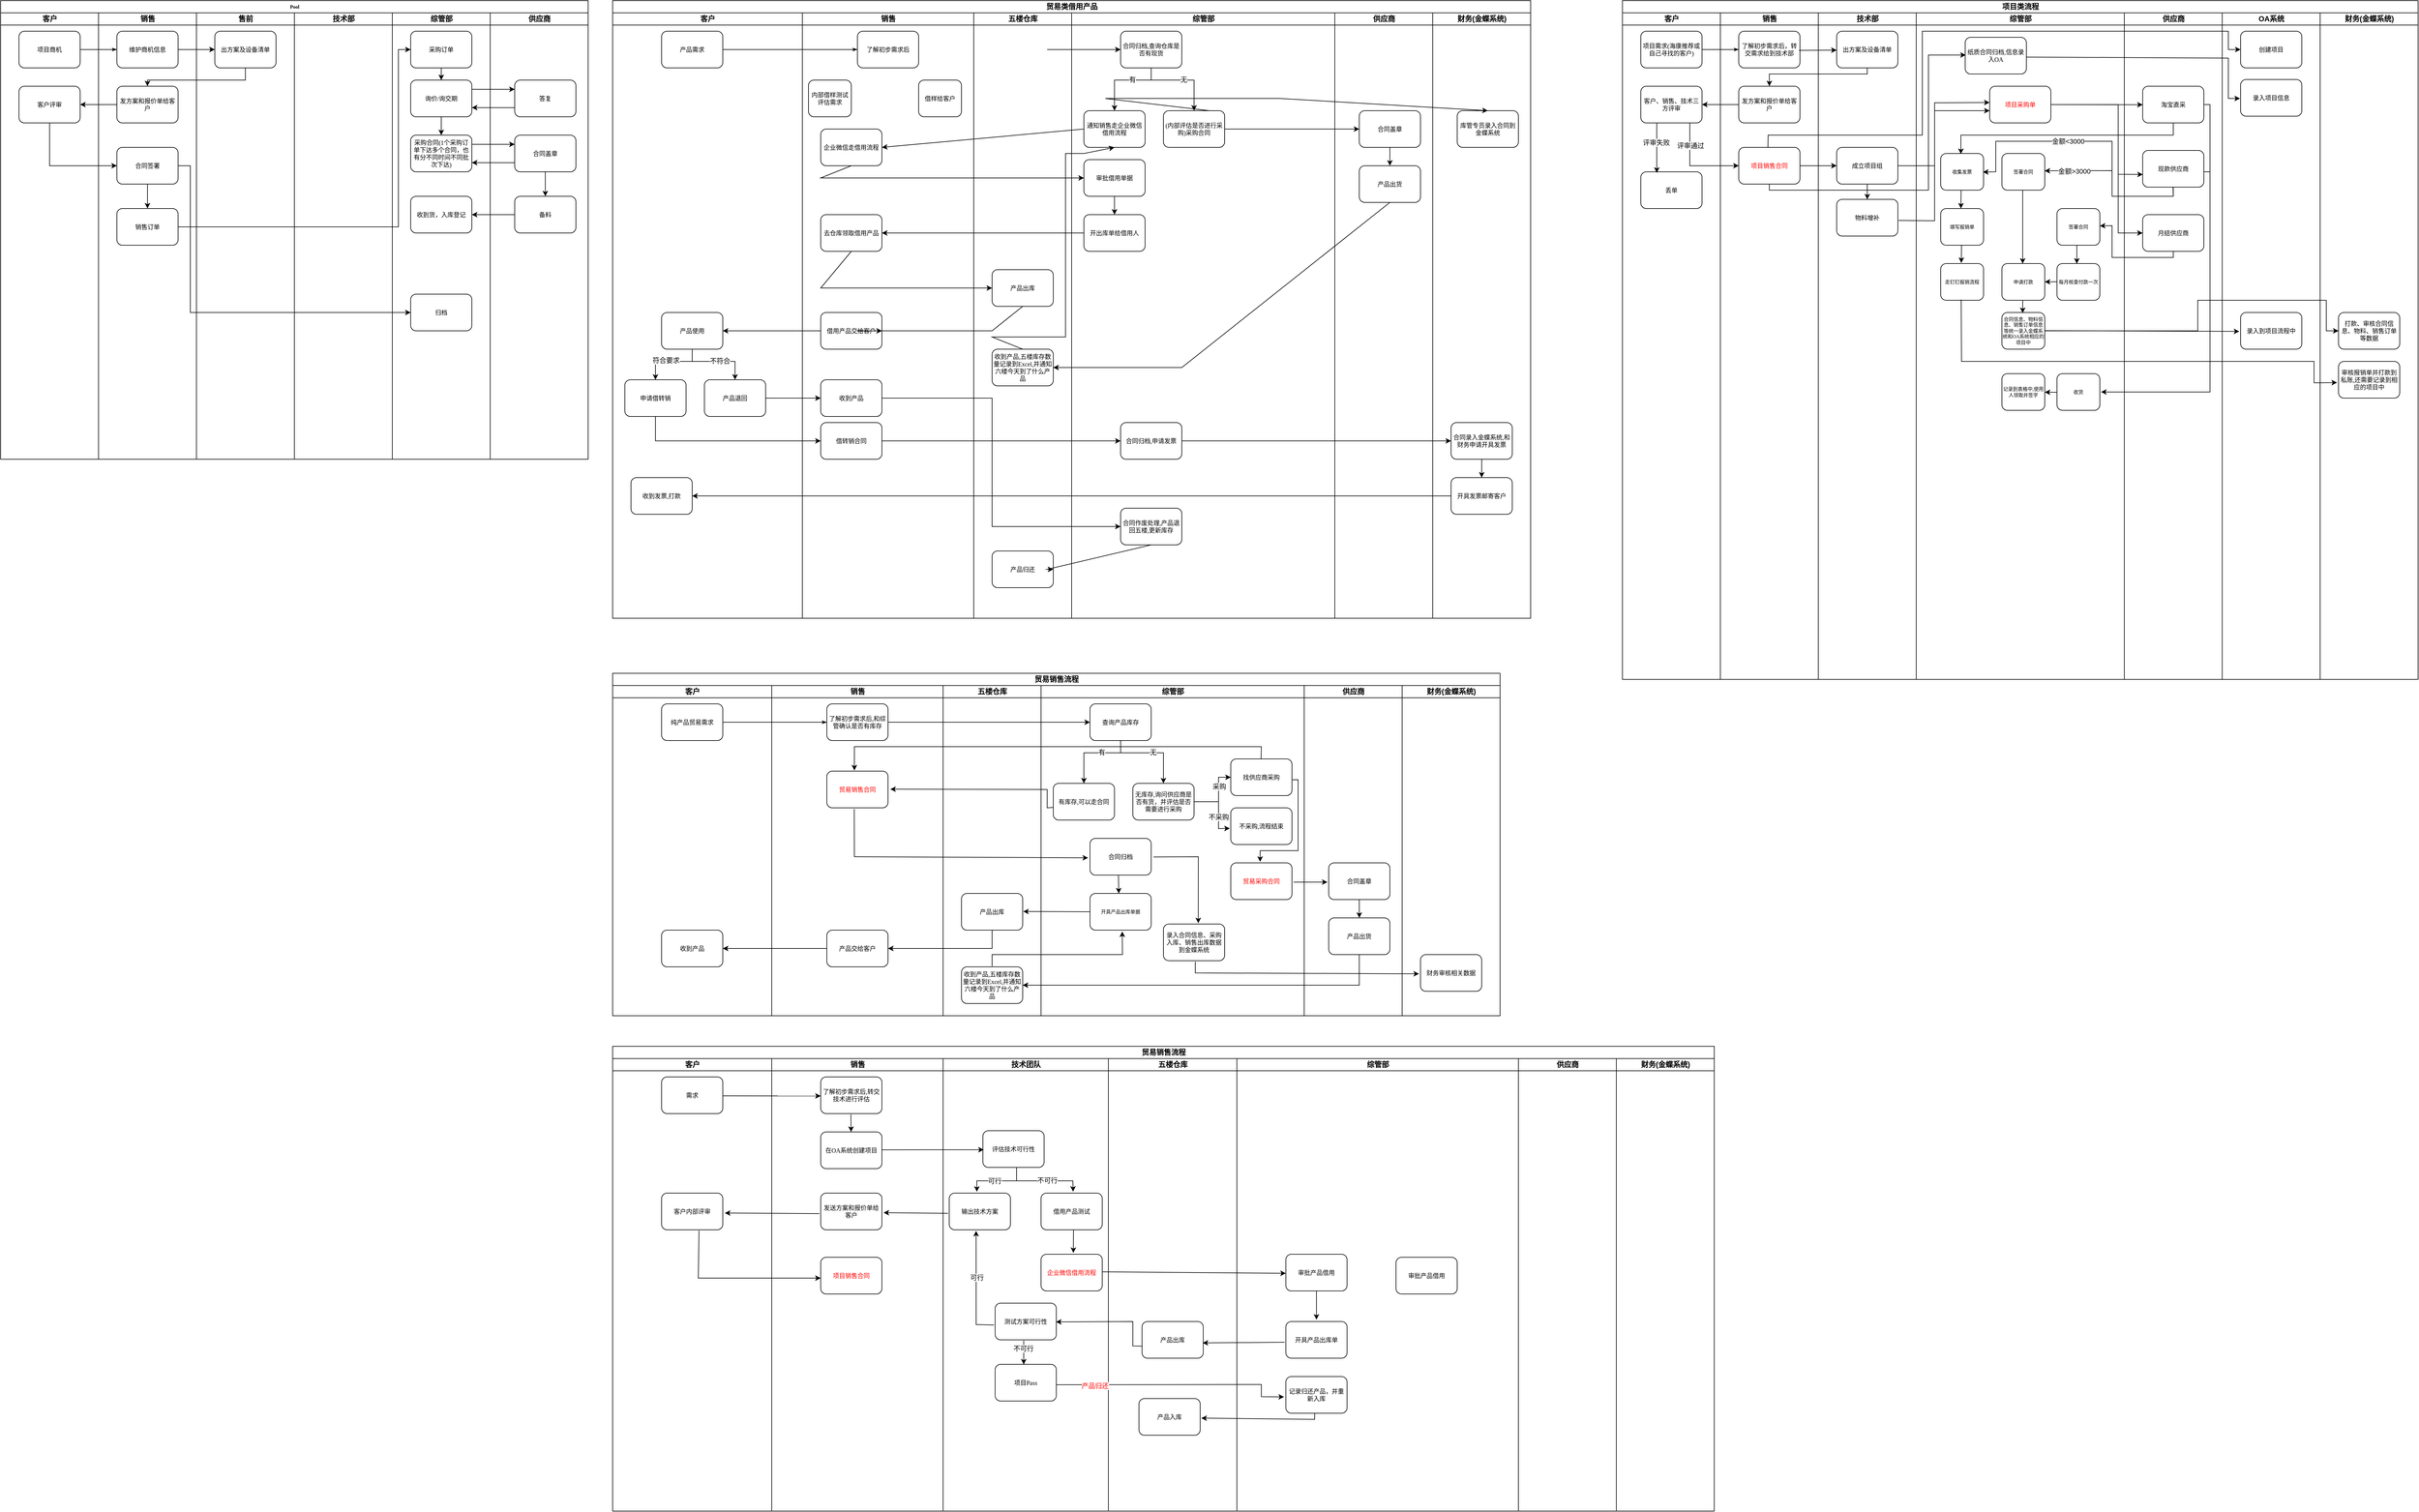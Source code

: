 <mxfile version="24.4.13" type="github">
  <diagram name="Page-1" id="74e2e168-ea6b-b213-b513-2b3c1d86103e">
    <mxGraphModel dx="1235" dy="636" grid="1" gridSize="10" guides="1" tooltips="1" connect="0" arrows="1" fold="1" page="1" pageScale="1" pageWidth="1100" pageHeight="850" background="none" math="0" shadow="0">
      <root>
        <mxCell id="0" />
        <mxCell id="1" parent="0" />
        <mxCell id="77e6c97f196da883-1" value="Pool" style="swimlane;html=1;childLayout=stackLayout;startSize=20;rounded=0;shadow=0;labelBackgroundColor=none;strokeWidth=1;fontFamily=Verdana;fontSize=8;align=center;" parent="1" vertex="1">
          <mxGeometry x="70" y="40" width="960" height="750" as="geometry" />
        </mxCell>
        <mxCell id="77e6c97f196da883-2" value="客户" style="swimlane;html=1;startSize=20;" parent="77e6c97f196da883-1" vertex="1">
          <mxGeometry y="20" width="160" height="730" as="geometry" />
        </mxCell>
        <mxCell id="77e6c97f196da883-8" value="&lt;font style=&quot;font-size: 10px;&quot;&gt;项目商机&lt;/font&gt;" style="rounded=1;whiteSpace=wrap;html=1;shadow=0;labelBackgroundColor=none;strokeWidth=1;fontFamily=Verdana;fontSize=8;align=center;" parent="77e6c97f196da883-2" vertex="1">
          <mxGeometry x="30" y="30" width="100" height="60" as="geometry" />
        </mxCell>
        <mxCell id="paNp3s65QJxi-2R4qI8_-5" value="&lt;font style=&quot;font-size: 10px;&quot;&gt;客户评审&lt;/font&gt;" style="rounded=1;whiteSpace=wrap;html=1;shadow=0;labelBackgroundColor=none;strokeWidth=1;fontFamily=Verdana;fontSize=8;align=center;" parent="77e6c97f196da883-2" vertex="1">
          <mxGeometry x="30" y="120" width="100" height="60" as="geometry" />
        </mxCell>
        <mxCell id="77e6c97f196da883-26" style="edgeStyle=orthogonalEdgeStyle;rounded=1;html=1;labelBackgroundColor=none;startArrow=none;startFill=0;startSize=5;endArrow=classicThin;endFill=1;endSize=5;jettySize=auto;orthogonalLoop=1;strokeWidth=1;fontFamily=Verdana;fontSize=8" parent="77e6c97f196da883-1" source="77e6c97f196da883-8" target="77e6c97f196da883-11" edge="1">
          <mxGeometry relative="1" as="geometry" />
        </mxCell>
        <mxCell id="77e6c97f196da883-33" style="edgeStyle=orthogonalEdgeStyle;rounded=1;html=1;labelBackgroundColor=none;startArrow=none;startFill=0;startSize=5;endArrow=classicThin;endFill=1;endSize=5;jettySize=auto;orthogonalLoop=1;strokeWidth=1;fontFamily=Verdana;fontSize=8" parent="77e6c97f196da883-1" edge="1">
          <mxGeometry relative="1" as="geometry">
            <mxPoint x="510" y="290" as="targetPoint" />
          </mxGeometry>
        </mxCell>
        <mxCell id="77e6c97f196da883-39" style="edgeStyle=orthogonalEdgeStyle;rounded=1;html=1;labelBackgroundColor=none;startArrow=none;startFill=0;startSize=5;endArrow=classicThin;endFill=1;endSize=5;jettySize=auto;orthogonalLoop=1;strokeWidth=1;fontFamily=Verdana;fontSize=8" parent="77e6c97f196da883-1" edge="1">
          <mxGeometry relative="1" as="geometry">
            <mxPoint x="600" y="690" as="sourcePoint" />
          </mxGeometry>
        </mxCell>
        <mxCell id="77e6c97f196da883-40" style="edgeStyle=orthogonalEdgeStyle;rounded=1;html=1;labelBackgroundColor=none;startArrow=none;startFill=0;startSize=5;endArrow=classicThin;endFill=1;endSize=5;jettySize=auto;orthogonalLoop=1;strokeWidth=1;fontFamily=Verdana;fontSize=8" parent="77e6c97f196da883-1" edge="1">
          <mxGeometry relative="1" as="geometry">
            <mxPoint x="770" y="690" as="sourcePoint" />
          </mxGeometry>
        </mxCell>
        <mxCell id="107ba76e4e335f99-1" style="edgeStyle=orthogonalEdgeStyle;rounded=1;html=1;labelBackgroundColor=none;startArrow=none;startFill=0;startSize=5;endArrow=classicThin;endFill=1;endSize=5;jettySize=auto;orthogonalLoop=1;strokeWidth=1;fontFamily=Verdana;fontSize=8" parent="77e6c97f196da883-1" edge="1">
          <mxGeometry relative="1" as="geometry">
            <mxPoint x="610" y="450.0" as="sourcePoint" />
          </mxGeometry>
        </mxCell>
        <mxCell id="107ba76e4e335f99-2" style="edgeStyle=orthogonalEdgeStyle;rounded=1;html=1;labelBackgroundColor=none;startArrow=none;startFill=0;startSize=5;endArrow=classicThin;endFill=1;endSize=5;jettySize=auto;orthogonalLoop=1;strokeWidth=1;fontFamily=Verdana;fontSize=8" parent="77e6c97f196da883-1" edge="1">
          <mxGeometry relative="1" as="geometry">
            <Array as="points">
              <mxPoint x="660" y="610" />
              <mxPoint x="660" y="550" />
              <mxPoint x="400" y="550" />
            </Array>
            <mxPoint x="670" y="610" as="sourcePoint" />
          </mxGeometry>
        </mxCell>
        <mxCell id="107ba76e4e335f99-3" style="edgeStyle=orthogonalEdgeStyle;rounded=1;html=1;labelBackgroundColor=none;startArrow=none;startFill=0;startSize=5;endArrow=classicThin;endFill=1;endSize=5;jettySize=auto;orthogonalLoop=1;strokeColor=#000000;strokeWidth=1;fontFamily=Verdana;fontSize=8;fontColor=#000000;" parent="77e6c97f196da883-1" edge="1">
          <mxGeometry relative="1" as="geometry">
            <mxPoint x="670" y="610" as="sourcePoint" />
          </mxGeometry>
        </mxCell>
        <mxCell id="107ba76e4e335f99-4" style="edgeStyle=orthogonalEdgeStyle;rounded=1;html=1;labelBackgroundColor=none;startArrow=none;startFill=0;startSize=5;endArrow=classicThin;endFill=1;endSize=5;jettySize=auto;orthogonalLoop=1;strokeWidth=1;fontFamily=Verdana;fontSize=8" parent="77e6c97f196da883-1" edge="1">
          <mxGeometry relative="1" as="geometry">
            <Array as="points">
              <mxPoint x="660" y="610" />
              <mxPoint x="660" y="550" />
              <mxPoint x="80" y="550" />
            </Array>
            <mxPoint x="670" y="610" as="sourcePoint" />
          </mxGeometry>
        </mxCell>
        <mxCell id="107ba76e4e335f99-5" style="edgeStyle=orthogonalEdgeStyle;rounded=1;html=1;labelBackgroundColor=none;startArrow=none;startFill=0;startSize=5;endArrow=classicThin;endFill=1;endSize=5;jettySize=auto;orthogonalLoop=1;strokeWidth=1;fontFamily=Verdana;fontSize=8" parent="77e6c97f196da883-1" edge="1">
          <mxGeometry relative="1" as="geometry">
            <Array as="points">
              <mxPoint x="80" y="650" />
              <mxPoint x="490" y="650" />
              <mxPoint x="490" y="610" />
            </Array>
            <mxPoint x="510" y="610" as="targetPoint" />
          </mxGeometry>
        </mxCell>
        <mxCell id="107ba76e4e335f99-6" style="edgeStyle=orthogonalEdgeStyle;rounded=1;html=1;labelBackgroundColor=none;startArrow=none;startFill=0;startSize=5;endArrow=classicThin;endFill=1;endSize=5;jettySize=auto;orthogonalLoop=1;strokeWidth=1;fontFamily=Verdana;fontSize=8" parent="77e6c97f196da883-1" edge="1">
          <mxGeometry relative="1" as="geometry">
            <mxPoint x="510" y="610" as="targetPoint" />
          </mxGeometry>
        </mxCell>
        <mxCell id="77e6c97f196da883-3" value="销售" style="swimlane;html=1;startSize=20;" parent="77e6c97f196da883-1" vertex="1">
          <mxGeometry x="160" y="20" width="160" height="730" as="geometry" />
        </mxCell>
        <mxCell id="77e6c97f196da883-11" value="&lt;font style=&quot;font-size: 10px;&quot;&gt;维护商机信息&lt;/font&gt;" style="rounded=1;whiteSpace=wrap;html=1;shadow=0;labelBackgroundColor=none;strokeWidth=1;fontFamily=Verdana;fontSize=8;align=center;" parent="77e6c97f196da883-3" vertex="1">
          <mxGeometry x="30" y="30" width="100" height="60" as="geometry" />
        </mxCell>
        <mxCell id="paNp3s65QJxi-2R4qI8_-2" value="&lt;font style=&quot;font-size: 10px;&quot;&gt;发方案和报价单给客户&lt;/font&gt;" style="rounded=1;whiteSpace=wrap;html=1;shadow=0;labelBackgroundColor=none;strokeWidth=1;fontFamily=Verdana;fontSize=8;align=center;" parent="77e6c97f196da883-3" vertex="1">
          <mxGeometry x="30" y="120" width="100" height="60" as="geometry" />
        </mxCell>
        <mxCell id="paNp3s65QJxi-2R4qI8_-7" value="&lt;span style=&quot;font-size: 10px;&quot;&gt;合同签署&lt;/span&gt;" style="rounded=1;whiteSpace=wrap;html=1;shadow=0;labelBackgroundColor=none;strokeWidth=1;fontFamily=Verdana;fontSize=8;align=center;" parent="77e6c97f196da883-3" vertex="1">
          <mxGeometry x="30" y="220" width="100" height="60" as="geometry" />
        </mxCell>
        <mxCell id="paNp3s65QJxi-2R4qI8_-9" value="&lt;span style=&quot;font-size: 10px;&quot;&gt;销售订单&lt;/span&gt;" style="rounded=1;whiteSpace=wrap;html=1;shadow=0;labelBackgroundColor=none;strokeWidth=1;fontFamily=Verdana;fontSize=8;align=center;" parent="77e6c97f196da883-3" vertex="1">
          <mxGeometry x="30" y="320" width="100" height="60" as="geometry" />
        </mxCell>
        <mxCell id="paNp3s65QJxi-2R4qI8_-10" value="" style="endArrow=classic;html=1;rounded=0;exitX=0.5;exitY=1;exitDx=0;exitDy=0;entryX=0.5;entryY=0;entryDx=0;entryDy=0;" parent="77e6c97f196da883-3" source="paNp3s65QJxi-2R4qI8_-7" target="paNp3s65QJxi-2R4qI8_-9" edge="1">
          <mxGeometry width="50" height="50" relative="1" as="geometry">
            <mxPoint x="190" y="290" as="sourcePoint" />
            <mxPoint x="240" y="240" as="targetPoint" />
          </mxGeometry>
        </mxCell>
        <mxCell id="77e6c97f196da883-4" value="售前" style="swimlane;html=1;startSize=20;" parent="77e6c97f196da883-1" vertex="1">
          <mxGeometry x="320" y="20" width="160" height="730" as="geometry" />
        </mxCell>
        <mxCell id="77e6c97f196da883-29" style="edgeStyle=orthogonalEdgeStyle;rounded=1;html=1;labelBackgroundColor=none;startArrow=none;startFill=0;startSize=5;endArrow=classicThin;endFill=1;endSize=5;jettySize=auto;orthogonalLoop=1;strokeWidth=1;fontFamily=Verdana;fontSize=8" parent="77e6c97f196da883-4" edge="1">
          <mxGeometry relative="1" as="geometry">
            <mxPoint x="80" y="240" as="targetPoint" />
          </mxGeometry>
        </mxCell>
        <mxCell id="paNp3s65QJxi-2R4qI8_-1" value="&lt;font style=&quot;font-size: 10px;&quot;&gt;出方案及设备清单&lt;/font&gt;" style="rounded=1;whiteSpace=wrap;html=1;shadow=0;labelBackgroundColor=none;strokeWidth=1;fontFamily=Verdana;fontSize=8;align=center;" parent="77e6c97f196da883-4" vertex="1">
          <mxGeometry x="30" y="30" width="100" height="60" as="geometry" />
        </mxCell>
        <mxCell id="77e6c97f196da883-5" value="技术部" style="swimlane;html=1;startSize=20;" parent="77e6c97f196da883-1" vertex="1">
          <mxGeometry x="480" y="20" width="160" height="730" as="geometry" />
        </mxCell>
        <mxCell id="77e6c97f196da883-35" style="edgeStyle=orthogonalEdgeStyle;rounded=1;html=1;labelBackgroundColor=none;startArrow=none;startFill=0;startSize=5;endArrow=classicThin;endFill=1;endSize=5;jettySize=auto;orthogonalLoop=1;strokeWidth=1;fontFamily=Verdana;fontSize=8" parent="77e6c97f196da883-5" edge="1">
          <mxGeometry relative="1" as="geometry">
            <mxPoint x="80" y="400.0" as="targetPoint" />
          </mxGeometry>
        </mxCell>
        <mxCell id="77e6c97f196da883-6" value="综管部" style="swimlane;html=1;startSize=20;" parent="77e6c97f196da883-1" vertex="1">
          <mxGeometry x="640" y="20" width="160" height="730" as="geometry" />
        </mxCell>
        <mxCell id="77e6c97f196da883-37" style="edgeStyle=orthogonalEdgeStyle;rounded=1;html=1;labelBackgroundColor=none;startArrow=none;startFill=0;startSize=5;endArrow=classicThin;endFill=1;endSize=5;jettySize=auto;orthogonalLoop=1;strokeWidth=1;fontFamily=Verdana;fontSize=8" parent="77e6c97f196da883-6" edge="1">
          <mxGeometry relative="1" as="geometry">
            <mxPoint x="80" y="460.0" as="sourcePoint" />
          </mxGeometry>
        </mxCell>
        <mxCell id="77e6c97f196da883-38" style="edgeStyle=orthogonalEdgeStyle;rounded=1;html=1;labelBackgroundColor=none;startArrow=none;startFill=0;startSize=5;endArrow=classicThin;endFill=1;endSize=5;jettySize=auto;orthogonalLoop=1;strokeWidth=1;fontFamily=Verdana;fontSize=8" parent="77e6c97f196da883-6" edge="1">
          <mxGeometry relative="1" as="geometry">
            <mxPoint x="80" y="540" as="sourcePoint" />
          </mxGeometry>
        </mxCell>
        <mxCell id="paNp3s65QJxi-2R4qI8_-11" value="&lt;span style=&quot;font-size: 10px;&quot;&gt;归档&lt;/span&gt;" style="rounded=1;whiteSpace=wrap;html=1;shadow=0;labelBackgroundColor=none;strokeWidth=1;fontFamily=Verdana;fontSize=8;align=center;" parent="77e6c97f196da883-6" vertex="1">
          <mxGeometry x="30" y="460" width="100" height="60" as="geometry" />
        </mxCell>
        <mxCell id="paNp3s65QJxi-2R4qI8_-13" value="&lt;font style=&quot;font-size: 10px;&quot;&gt;采购订单&lt;/font&gt;" style="rounded=1;whiteSpace=wrap;html=1;shadow=0;labelBackgroundColor=none;strokeWidth=1;fontFamily=Verdana;fontSize=8;align=center;" parent="77e6c97f196da883-6" vertex="1">
          <mxGeometry x="30" y="30" width="100" height="60" as="geometry" />
        </mxCell>
        <mxCell id="paNp3s65QJxi-2R4qI8_-15" value="&lt;font style=&quot;font-size: 10px;&quot;&gt;询价/询交期&lt;/font&gt;" style="rounded=1;whiteSpace=wrap;html=1;shadow=0;labelBackgroundColor=none;strokeWidth=1;fontFamily=Verdana;fontSize=8;align=center;" parent="77e6c97f196da883-6" vertex="1">
          <mxGeometry x="30" y="110" width="100" height="60" as="geometry" />
        </mxCell>
        <mxCell id="paNp3s65QJxi-2R4qI8_-17" value="" style="endArrow=classic;html=1;rounded=0;exitX=0.5;exitY=1;exitDx=0;exitDy=0;" parent="77e6c97f196da883-6" source="paNp3s65QJxi-2R4qI8_-13" target="paNp3s65QJxi-2R4qI8_-15" edge="1">
          <mxGeometry width="50" height="50" relative="1" as="geometry">
            <mxPoint x="90" y="260" as="sourcePoint" />
            <mxPoint x="140" y="210" as="targetPoint" />
          </mxGeometry>
        </mxCell>
        <mxCell id="paNp3s65QJxi-2R4qI8_-20" value="&lt;font style=&quot;font-size: 10px;&quot;&gt;采购合同(1个采购订单下达多个合同，也有分不同时间不同批次下达)&lt;/font&gt;" style="rounded=1;whiteSpace=wrap;html=1;shadow=0;labelBackgroundColor=none;strokeWidth=1;fontFamily=Verdana;fontSize=8;align=center;" parent="77e6c97f196da883-6" vertex="1">
          <mxGeometry x="30" y="200" width="100" height="60" as="geometry" />
        </mxCell>
        <mxCell id="paNp3s65QJxi-2R4qI8_-21" value="" style="endArrow=classic;html=1;rounded=0;exitX=0.5;exitY=1;exitDx=0;exitDy=0;" parent="77e6c97f196da883-6" source="paNp3s65QJxi-2R4qI8_-15" target="paNp3s65QJxi-2R4qI8_-20" edge="1">
          <mxGeometry width="50" height="50" relative="1" as="geometry">
            <mxPoint x="200" y="250" as="sourcePoint" />
            <mxPoint x="250" y="200" as="targetPoint" />
          </mxGeometry>
        </mxCell>
        <mxCell id="paNp3s65QJxi-2R4qI8_-25" value="&lt;font style=&quot;font-size: 10px;&quot;&gt;收到货，入库登记&lt;/font&gt;" style="rounded=1;whiteSpace=wrap;html=1;shadow=0;labelBackgroundColor=none;strokeWidth=1;fontFamily=Verdana;fontSize=8;align=center;" parent="77e6c97f196da883-6" vertex="1">
          <mxGeometry x="30" y="300" width="100" height="60" as="geometry" />
        </mxCell>
        <mxCell id="77e6c97f196da883-7" value="供应商" style="swimlane;html=1;startSize=20;" parent="77e6c97f196da883-1" vertex="1">
          <mxGeometry x="800" y="20" width="160" height="730" as="geometry" />
        </mxCell>
        <mxCell id="paNp3s65QJxi-2R4qI8_-16" value="&lt;font style=&quot;font-size: 10px;&quot;&gt;答复&lt;/font&gt;" style="rounded=1;whiteSpace=wrap;html=1;shadow=0;labelBackgroundColor=none;strokeWidth=1;fontFamily=Verdana;fontSize=8;align=center;" parent="77e6c97f196da883-7" vertex="1">
          <mxGeometry x="40" y="110" width="100" height="60" as="geometry" />
        </mxCell>
        <mxCell id="paNp3s65QJxi-2R4qI8_-22" value="&lt;font style=&quot;font-size: 10px;&quot;&gt;合同盖章&lt;/font&gt;" style="rounded=1;whiteSpace=wrap;html=1;shadow=0;labelBackgroundColor=none;strokeWidth=1;fontFamily=Verdana;fontSize=8;align=center;" parent="77e6c97f196da883-7" vertex="1">
          <mxGeometry x="40" y="200" width="100" height="60" as="geometry" />
        </mxCell>
        <mxCell id="paNp3s65QJxi-2R4qI8_-26" value="&lt;font style=&quot;font-size: 10px;&quot;&gt;备料&lt;/font&gt;" style="rounded=1;whiteSpace=wrap;html=1;shadow=0;labelBackgroundColor=none;strokeWidth=1;fontFamily=Verdana;fontSize=8;align=center;" parent="77e6c97f196da883-7" vertex="1">
          <mxGeometry x="40" y="300" width="100" height="60" as="geometry" />
        </mxCell>
        <mxCell id="paNp3s65QJxi-2R4qI8_-27" value="" style="endArrow=classic;html=1;rounded=0;exitX=0.5;exitY=1;exitDx=0;exitDy=0;entryX=0.5;entryY=0;entryDx=0;entryDy=0;" parent="77e6c97f196da883-7" source="paNp3s65QJxi-2R4qI8_-22" target="paNp3s65QJxi-2R4qI8_-26" edge="1">
          <mxGeometry width="50" height="50" relative="1" as="geometry">
            <mxPoint x="220" y="310" as="sourcePoint" />
            <mxPoint x="270" y="260" as="targetPoint" />
          </mxGeometry>
        </mxCell>
        <mxCell id="paNp3s65QJxi-2R4qI8_-3" value="" style="endArrow=classic;html=1;rounded=0;exitX=1;exitY=0.5;exitDx=0;exitDy=0;" parent="77e6c97f196da883-1" source="77e6c97f196da883-11" target="paNp3s65QJxi-2R4qI8_-1" edge="1">
          <mxGeometry width="50" height="50" relative="1" as="geometry">
            <mxPoint x="380" y="170" as="sourcePoint" />
            <mxPoint x="430" y="120" as="targetPoint" />
          </mxGeometry>
        </mxCell>
        <mxCell id="paNp3s65QJxi-2R4qI8_-4" value="" style="endArrow=classic;html=1;rounded=0;exitX=0.5;exitY=1;exitDx=0;exitDy=0;entryX=0.5;entryY=0;entryDx=0;entryDy=0;" parent="77e6c97f196da883-1" source="paNp3s65QJxi-2R4qI8_-1" target="paNp3s65QJxi-2R4qI8_-2" edge="1">
          <mxGeometry width="50" height="50" relative="1" as="geometry">
            <mxPoint x="410" y="190" as="sourcePoint" />
            <mxPoint x="460" y="140" as="targetPoint" />
            <Array as="points">
              <mxPoint x="400" y="130" />
              <mxPoint x="240" y="130" />
            </Array>
          </mxGeometry>
        </mxCell>
        <mxCell id="paNp3s65QJxi-2R4qI8_-6" value="" style="endArrow=classic;html=1;rounded=0;exitX=0;exitY=0.5;exitDx=0;exitDy=0;entryX=1;entryY=0.5;entryDx=0;entryDy=0;" parent="77e6c97f196da883-1" source="paNp3s65QJxi-2R4qI8_-2" target="paNp3s65QJxi-2R4qI8_-5" edge="1">
          <mxGeometry width="50" height="50" relative="1" as="geometry">
            <mxPoint x="210" y="260" as="sourcePoint" />
            <mxPoint x="260" y="210" as="targetPoint" />
          </mxGeometry>
        </mxCell>
        <mxCell id="paNp3s65QJxi-2R4qI8_-8" value="" style="endArrow=classic;html=1;rounded=0;exitX=0.5;exitY=1;exitDx=0;exitDy=0;entryX=0;entryY=0.5;entryDx=0;entryDy=0;" parent="77e6c97f196da883-1" source="paNp3s65QJxi-2R4qI8_-5" target="paNp3s65QJxi-2R4qI8_-7" edge="1">
          <mxGeometry width="50" height="50" relative="1" as="geometry">
            <mxPoint x="130" y="280" as="sourcePoint" />
            <mxPoint x="180" y="230" as="targetPoint" />
            <Array as="points">
              <mxPoint x="80" y="270" />
            </Array>
          </mxGeometry>
        </mxCell>
        <mxCell id="paNp3s65QJxi-2R4qI8_-12" value="" style="endArrow=classic;html=1;rounded=0;exitX=1;exitY=0.5;exitDx=0;exitDy=0;" parent="77e6c97f196da883-1" source="paNp3s65QJxi-2R4qI8_-7" target="paNp3s65QJxi-2R4qI8_-11" edge="1">
          <mxGeometry width="50" height="50" relative="1" as="geometry">
            <mxPoint x="420" y="310" as="sourcePoint" />
            <mxPoint x="470" y="260" as="targetPoint" />
            <Array as="points">
              <mxPoint x="310" y="270" />
              <mxPoint x="310" y="510" />
            </Array>
          </mxGeometry>
        </mxCell>
        <mxCell id="paNp3s65QJxi-2R4qI8_-14" value="" style="endArrow=classic;html=1;rounded=0;exitX=1;exitY=0.5;exitDx=0;exitDy=0;entryX=0;entryY=0.5;entryDx=0;entryDy=0;" parent="77e6c97f196da883-1" source="paNp3s65QJxi-2R4qI8_-9" target="paNp3s65QJxi-2R4qI8_-13" edge="1">
          <mxGeometry width="50" height="50" relative="1" as="geometry">
            <mxPoint x="430" y="360" as="sourcePoint" />
            <mxPoint x="480" y="310" as="targetPoint" />
            <Array as="points">
              <mxPoint x="650" y="370" />
              <mxPoint x="650" y="80" />
            </Array>
          </mxGeometry>
        </mxCell>
        <mxCell id="paNp3s65QJxi-2R4qI8_-18" value="" style="endArrow=classic;html=1;rounded=0;exitX=1;exitY=0.25;exitDx=0;exitDy=0;entryX=0;entryY=0.25;entryDx=0;entryDy=0;" parent="77e6c97f196da883-1" source="paNp3s65QJxi-2R4qI8_-15" target="paNp3s65QJxi-2R4qI8_-16" edge="1">
          <mxGeometry width="50" height="50" relative="1" as="geometry">
            <mxPoint x="720" y="270" as="sourcePoint" />
            <mxPoint x="770" y="220" as="targetPoint" />
          </mxGeometry>
        </mxCell>
        <mxCell id="paNp3s65QJxi-2R4qI8_-19" value="" style="endArrow=classic;html=1;rounded=0;exitX=0;exitY=0.75;exitDx=0;exitDy=0;entryX=1;entryY=0.75;entryDx=0;entryDy=0;" parent="77e6c97f196da883-1" source="paNp3s65QJxi-2R4qI8_-16" target="paNp3s65QJxi-2R4qI8_-15" edge="1">
          <mxGeometry width="50" height="50" relative="1" as="geometry">
            <mxPoint x="740" y="280" as="sourcePoint" />
            <mxPoint x="790" y="230" as="targetPoint" />
          </mxGeometry>
        </mxCell>
        <mxCell id="paNp3s65QJxi-2R4qI8_-23" value="" style="endArrow=classic;html=1;rounded=0;exitX=1;exitY=0.25;exitDx=0;exitDy=0;entryX=0;entryY=0.25;entryDx=0;entryDy=0;" parent="77e6c97f196da883-1" source="paNp3s65QJxi-2R4qI8_-20" target="paNp3s65QJxi-2R4qI8_-22" edge="1">
          <mxGeometry width="50" height="50" relative="1" as="geometry">
            <mxPoint x="850" y="320" as="sourcePoint" />
            <mxPoint x="900" y="270" as="targetPoint" />
          </mxGeometry>
        </mxCell>
        <mxCell id="paNp3s65QJxi-2R4qI8_-24" value="" style="endArrow=classic;html=1;rounded=0;exitX=0;exitY=0.75;exitDx=0;exitDy=0;entryX=1;entryY=0.75;entryDx=0;entryDy=0;" parent="77e6c97f196da883-1" source="paNp3s65QJxi-2R4qI8_-22" target="paNp3s65QJxi-2R4qI8_-20" edge="1">
          <mxGeometry width="50" height="50" relative="1" as="geometry">
            <mxPoint x="880" y="370" as="sourcePoint" />
            <mxPoint x="930" y="320" as="targetPoint" />
          </mxGeometry>
        </mxCell>
        <mxCell id="paNp3s65QJxi-2R4qI8_-28" value="" style="endArrow=classic;html=1;rounded=0;exitX=0;exitY=0.5;exitDx=0;exitDy=0;entryX=1;entryY=0.5;entryDx=0;entryDy=0;" parent="77e6c97f196da883-1" source="paNp3s65QJxi-2R4qI8_-26" target="paNp3s65QJxi-2R4qI8_-25" edge="1">
          <mxGeometry width="50" height="50" relative="1" as="geometry">
            <mxPoint x="1000" y="370" as="sourcePoint" />
            <mxPoint x="1050" y="320" as="targetPoint" />
          </mxGeometry>
        </mxCell>
        <mxCell id="vxcRVFSZB4g3Uvg9QgDw-1" value="&lt;font style=&quot;font-size: 12px;&quot;&gt;贸易类借用产品&lt;/font&gt;" style="swimlane;html=1;childLayout=stackLayout;startSize=20;rounded=0;shadow=0;labelBackgroundColor=none;strokeWidth=1;fontFamily=Verdana;fontSize=8;align=center;" parent="1" vertex="1">
          <mxGeometry x="1070" y="40" width="1500" height="1010" as="geometry" />
        </mxCell>
        <mxCell id="vxcRVFSZB4g3Uvg9QgDw-2" value="客户" style="swimlane;html=1;startSize=20;" parent="vxcRVFSZB4g3Uvg9QgDw-1" vertex="1">
          <mxGeometry y="20" width="310" height="990" as="geometry" />
        </mxCell>
        <mxCell id="vxcRVFSZB4g3Uvg9QgDw-3" value="&lt;span style=&quot;font-size: 10px;&quot;&gt;产品需求&lt;/span&gt;" style="rounded=1;whiteSpace=wrap;html=1;shadow=0;labelBackgroundColor=none;strokeWidth=1;fontFamily=Verdana;fontSize=8;align=center;" parent="vxcRVFSZB4g3Uvg9QgDw-2" vertex="1">
          <mxGeometry x="80" y="30" width="100" height="60" as="geometry" />
        </mxCell>
        <mxCell id="vxcRVFSZB4g3Uvg9QgDw-186" value="&lt;span style=&quot;font-size: 10px;&quot;&gt;产品使用&lt;/span&gt;" style="rounded=1;whiteSpace=wrap;html=1;shadow=0;labelBackgroundColor=none;strokeWidth=1;fontFamily=Verdana;fontSize=8;align=center;" parent="vxcRVFSZB4g3Uvg9QgDw-2" vertex="1">
          <mxGeometry x="80" y="490" width="100" height="60" as="geometry" />
        </mxCell>
        <mxCell id="vxcRVFSZB4g3Uvg9QgDw-196" value="&lt;span style=&quot;font-size: 10px;&quot;&gt;申请借转销&lt;/span&gt;" style="rounded=1;whiteSpace=wrap;html=1;shadow=0;labelBackgroundColor=none;strokeWidth=1;fontFamily=Verdana;fontSize=8;align=center;" parent="vxcRVFSZB4g3Uvg9QgDw-2" vertex="1">
          <mxGeometry x="20" y="600" width="100" height="60" as="geometry" />
        </mxCell>
        <mxCell id="vxcRVFSZB4g3Uvg9QgDw-197" value="&lt;span style=&quot;font-size: 10px;&quot;&gt;产品退回&lt;/span&gt;" style="rounded=1;whiteSpace=wrap;html=1;shadow=0;labelBackgroundColor=none;strokeWidth=1;fontFamily=Verdana;fontSize=8;align=center;" parent="vxcRVFSZB4g3Uvg9QgDw-2" vertex="1">
          <mxGeometry x="150" y="600" width="100" height="60" as="geometry" />
        </mxCell>
        <mxCell id="vxcRVFSZB4g3Uvg9QgDw-198" value="" style="endArrow=classic;html=1;rounded=0;exitX=0.5;exitY=1;exitDx=0;exitDy=0;entryX=0.5;entryY=0;entryDx=0;entryDy=0;" parent="vxcRVFSZB4g3Uvg9QgDw-2" source="vxcRVFSZB4g3Uvg9QgDw-186" target="vxcRVFSZB4g3Uvg9QgDw-196" edge="1">
          <mxGeometry width="50" height="50" relative="1" as="geometry">
            <mxPoint x="210" y="580" as="sourcePoint" />
            <mxPoint x="260" y="530" as="targetPoint" />
            <Array as="points">
              <mxPoint x="130" y="570" />
              <mxPoint x="70" y="570" />
            </Array>
          </mxGeometry>
        </mxCell>
        <mxCell id="vxcRVFSZB4g3Uvg9QgDw-200" value="符合要求" style="edgeLabel;html=1;align=center;verticalAlign=middle;resizable=0;points=[];" parent="vxcRVFSZB4g3Uvg9QgDw-198" vertex="1" connectable="0">
          <mxGeometry x="0.142" y="-2" relative="1" as="geometry">
            <mxPoint as="offset" />
          </mxGeometry>
        </mxCell>
        <mxCell id="vxcRVFSZB4g3Uvg9QgDw-199" value="" style="endArrow=classic;html=1;rounded=0;entryX=0.5;entryY=0;entryDx=0;entryDy=0;" parent="vxcRVFSZB4g3Uvg9QgDw-2" target="vxcRVFSZB4g3Uvg9QgDw-197" edge="1">
          <mxGeometry width="50" height="50" relative="1" as="geometry">
            <mxPoint x="130" y="550" as="sourcePoint" />
            <mxPoint x="260" y="530" as="targetPoint" />
            <Array as="points">
              <mxPoint x="130" y="570" />
              <mxPoint x="200" y="570" />
            </Array>
          </mxGeometry>
        </mxCell>
        <mxCell id="vxcRVFSZB4g3Uvg9QgDw-201" value="不符合" style="edgeLabel;html=1;align=center;verticalAlign=middle;resizable=0;points=[];" parent="vxcRVFSZB4g3Uvg9QgDw-199" vertex="1" connectable="0">
          <mxGeometry x="0.087" y="1" relative="1" as="geometry">
            <mxPoint as="offset" />
          </mxGeometry>
        </mxCell>
        <mxCell id="vxcRVFSZB4g3Uvg9QgDw-211" value="&lt;span style=&quot;font-size: 10px;&quot;&gt;收到发票,打款&lt;/span&gt;" style="rounded=1;whiteSpace=wrap;html=1;shadow=0;labelBackgroundColor=none;strokeWidth=1;fontFamily=Verdana;fontSize=8;align=center;" parent="vxcRVFSZB4g3Uvg9QgDw-2" vertex="1">
          <mxGeometry x="30" y="760" width="100" height="60" as="geometry" />
        </mxCell>
        <mxCell id="vxcRVFSZB4g3Uvg9QgDw-5" style="edgeStyle=orthogonalEdgeStyle;rounded=1;html=1;labelBackgroundColor=none;startArrow=none;startFill=0;startSize=5;endArrow=classicThin;endFill=1;endSize=5;jettySize=auto;orthogonalLoop=1;strokeWidth=1;fontFamily=Verdana;fontSize=8" parent="vxcRVFSZB4g3Uvg9QgDw-1" source="vxcRVFSZB4g3Uvg9QgDw-3" target="vxcRVFSZB4g3Uvg9QgDw-16" edge="1">
          <mxGeometry relative="1" as="geometry" />
        </mxCell>
        <mxCell id="vxcRVFSZB4g3Uvg9QgDw-6" style="edgeStyle=orthogonalEdgeStyle;rounded=1;html=1;labelBackgroundColor=none;startArrow=none;startFill=0;startSize=5;endArrow=classicThin;endFill=1;endSize=5;jettySize=auto;orthogonalLoop=1;strokeWidth=1;fontFamily=Verdana;fontSize=8" parent="vxcRVFSZB4g3Uvg9QgDw-1" edge="1">
          <mxGeometry relative="1" as="geometry">
            <mxPoint x="510" y="290" as="targetPoint" />
          </mxGeometry>
        </mxCell>
        <mxCell id="vxcRVFSZB4g3Uvg9QgDw-7" style="edgeStyle=orthogonalEdgeStyle;rounded=1;html=1;labelBackgroundColor=none;startArrow=none;startFill=0;startSize=5;endArrow=classicThin;endFill=1;endSize=5;jettySize=auto;orthogonalLoop=1;strokeWidth=1;fontFamily=Verdana;fontSize=8" parent="vxcRVFSZB4g3Uvg9QgDw-1" edge="1">
          <mxGeometry relative="1" as="geometry">
            <mxPoint x="600" y="690" as="sourcePoint" />
          </mxGeometry>
        </mxCell>
        <mxCell id="vxcRVFSZB4g3Uvg9QgDw-8" style="edgeStyle=orthogonalEdgeStyle;rounded=1;html=1;labelBackgroundColor=none;startArrow=none;startFill=0;startSize=5;endArrow=classicThin;endFill=1;endSize=5;jettySize=auto;orthogonalLoop=1;strokeWidth=1;fontFamily=Verdana;fontSize=8" parent="vxcRVFSZB4g3Uvg9QgDw-1" edge="1">
          <mxGeometry relative="1" as="geometry">
            <mxPoint x="770" y="690" as="sourcePoint" />
          </mxGeometry>
        </mxCell>
        <mxCell id="vxcRVFSZB4g3Uvg9QgDw-9" style="edgeStyle=orthogonalEdgeStyle;rounded=1;html=1;labelBackgroundColor=none;startArrow=none;startFill=0;startSize=5;endArrow=classicThin;endFill=1;endSize=5;jettySize=auto;orthogonalLoop=1;strokeWidth=1;fontFamily=Verdana;fontSize=8" parent="vxcRVFSZB4g3Uvg9QgDw-1" edge="1">
          <mxGeometry relative="1" as="geometry">
            <mxPoint x="610" y="450.0" as="sourcePoint" />
          </mxGeometry>
        </mxCell>
        <mxCell id="vxcRVFSZB4g3Uvg9QgDw-10" style="edgeStyle=orthogonalEdgeStyle;rounded=1;html=1;labelBackgroundColor=none;startArrow=none;startFill=0;startSize=5;endArrow=classicThin;endFill=1;endSize=5;jettySize=auto;orthogonalLoop=1;strokeWidth=1;fontFamily=Verdana;fontSize=8" parent="vxcRVFSZB4g3Uvg9QgDw-1" edge="1">
          <mxGeometry relative="1" as="geometry">
            <Array as="points">
              <mxPoint x="660" y="610" />
              <mxPoint x="660" y="550" />
              <mxPoint x="400" y="550" />
            </Array>
            <mxPoint x="670" y="610" as="sourcePoint" />
          </mxGeometry>
        </mxCell>
        <mxCell id="vxcRVFSZB4g3Uvg9QgDw-11" style="edgeStyle=orthogonalEdgeStyle;rounded=1;html=1;labelBackgroundColor=none;startArrow=none;startFill=0;startSize=5;endArrow=classicThin;endFill=1;endSize=5;jettySize=auto;orthogonalLoop=1;strokeColor=#000000;strokeWidth=1;fontFamily=Verdana;fontSize=8;fontColor=#000000;" parent="vxcRVFSZB4g3Uvg9QgDw-1" edge="1">
          <mxGeometry relative="1" as="geometry">
            <mxPoint x="670" y="610" as="sourcePoint" />
          </mxGeometry>
        </mxCell>
        <mxCell id="vxcRVFSZB4g3Uvg9QgDw-12" style="edgeStyle=orthogonalEdgeStyle;rounded=1;html=1;labelBackgroundColor=none;startArrow=none;startFill=0;startSize=5;endArrow=classicThin;endFill=1;endSize=5;jettySize=auto;orthogonalLoop=1;strokeWidth=1;fontFamily=Verdana;fontSize=8" parent="vxcRVFSZB4g3Uvg9QgDw-1" edge="1">
          <mxGeometry relative="1" as="geometry">
            <Array as="points">
              <mxPoint x="660" y="610" />
              <mxPoint x="660" y="550" />
              <mxPoint x="80" y="550" />
            </Array>
            <mxPoint x="670" y="610" as="sourcePoint" />
          </mxGeometry>
        </mxCell>
        <mxCell id="vxcRVFSZB4g3Uvg9QgDw-13" style="edgeStyle=orthogonalEdgeStyle;rounded=1;html=1;labelBackgroundColor=none;startArrow=none;startFill=0;startSize=5;endArrow=classicThin;endFill=1;endSize=5;jettySize=auto;orthogonalLoop=1;strokeWidth=1;fontFamily=Verdana;fontSize=8" parent="vxcRVFSZB4g3Uvg9QgDw-1" edge="1">
          <mxGeometry relative="1" as="geometry">
            <Array as="points">
              <mxPoint x="80" y="650" />
              <mxPoint x="490" y="650" />
              <mxPoint x="490" y="610" />
            </Array>
            <mxPoint x="510" y="610" as="targetPoint" />
          </mxGeometry>
        </mxCell>
        <mxCell id="vxcRVFSZB4g3Uvg9QgDw-14" style="edgeStyle=orthogonalEdgeStyle;rounded=1;html=1;labelBackgroundColor=none;startArrow=none;startFill=0;startSize=5;endArrow=classicThin;endFill=1;endSize=5;jettySize=auto;orthogonalLoop=1;strokeWidth=1;fontFamily=Verdana;fontSize=8" parent="vxcRVFSZB4g3Uvg9QgDw-1" edge="1">
          <mxGeometry relative="1" as="geometry">
            <mxPoint x="510" y="610" as="targetPoint" />
          </mxGeometry>
        </mxCell>
        <mxCell id="vxcRVFSZB4g3Uvg9QgDw-15" value="销售" style="swimlane;html=1;startSize=20;" parent="vxcRVFSZB4g3Uvg9QgDw-1" vertex="1">
          <mxGeometry x="310" y="20" width="280" height="990" as="geometry" />
        </mxCell>
        <mxCell id="vxcRVFSZB4g3Uvg9QgDw-16" value="&lt;font style=&quot;font-size: 10px;&quot;&gt;了解初步需求后&lt;/font&gt;" style="rounded=1;whiteSpace=wrap;html=1;shadow=0;labelBackgroundColor=none;strokeWidth=1;fontFamily=Verdana;fontSize=8;align=center;" parent="vxcRVFSZB4g3Uvg9QgDw-15" vertex="1">
          <mxGeometry x="90" y="30" width="100" height="60" as="geometry" />
        </mxCell>
        <mxCell id="vxcRVFSZB4g3Uvg9QgDw-174" value="&lt;font style=&quot;font-size: 10px;&quot;&gt;企业微信走借用流程&lt;/font&gt;" style="rounded=1;whiteSpace=wrap;html=1;shadow=0;labelBackgroundColor=none;strokeWidth=1;fontFamily=Verdana;fontSize=8;align=center;" parent="vxcRVFSZB4g3Uvg9QgDw-15" vertex="1">
          <mxGeometry x="30" y="190" width="100" height="60" as="geometry" />
        </mxCell>
        <mxCell id="vxcRVFSZB4g3Uvg9QgDw-180" value="&lt;font style=&quot;font-size: 10px;&quot;&gt;去仓库领取借用产品&lt;/font&gt;" style="rounded=1;whiteSpace=wrap;html=1;shadow=0;labelBackgroundColor=none;strokeWidth=1;fontFamily=Verdana;fontSize=8;align=center;" parent="vxcRVFSZB4g3Uvg9QgDw-15" vertex="1">
          <mxGeometry x="30" y="330" width="100" height="60" as="geometry" />
        </mxCell>
        <mxCell id="vxcRVFSZB4g3Uvg9QgDw-184" value="&lt;span style=&quot;font-size: 10px;&quot;&gt;借用产品交给客户&lt;/span&gt;" style="rounded=1;whiteSpace=wrap;html=1;shadow=0;labelBackgroundColor=none;strokeWidth=1;fontFamily=Verdana;fontSize=8;align=center;" parent="vxcRVFSZB4g3Uvg9QgDw-15" vertex="1">
          <mxGeometry x="30" y="490" width="100" height="60" as="geometry" />
        </mxCell>
        <mxCell id="vxcRVFSZB4g3Uvg9QgDw-202" value="&lt;span style=&quot;font-size: 10px;&quot;&gt;借转销合同&lt;/span&gt;" style="rounded=1;whiteSpace=wrap;html=1;shadow=0;labelBackgroundColor=none;strokeWidth=1;fontFamily=Verdana;fontSize=8;align=center;" parent="vxcRVFSZB4g3Uvg9QgDw-15" vertex="1">
          <mxGeometry x="30" y="670" width="100" height="60" as="geometry" />
        </mxCell>
        <mxCell id="vxcRVFSZB4g3Uvg9QgDw-213" value="&lt;span style=&quot;font-size: 10px;&quot;&gt;收到产品&lt;/span&gt;" style="rounded=1;whiteSpace=wrap;html=1;shadow=0;labelBackgroundColor=none;strokeWidth=1;fontFamily=Verdana;fontSize=8;align=center;" parent="vxcRVFSZB4g3Uvg9QgDw-15" vertex="1">
          <mxGeometry x="30" y="600" width="100" height="60" as="geometry" />
        </mxCell>
        <mxCell id="K4tDZlivtOkDNDaxb_lv-36" value="&lt;font style=&quot;font-size: 10px;&quot;&gt;内部借样测试评估需求&lt;/font&gt;" style="rounded=1;whiteSpace=wrap;html=1;shadow=0;labelBackgroundColor=none;strokeWidth=1;fontFamily=Verdana;fontSize=8;align=center;" parent="vxcRVFSZB4g3Uvg9QgDw-15" vertex="1">
          <mxGeometry x="10" y="110" width="70" height="60" as="geometry" />
        </mxCell>
        <mxCell id="K4tDZlivtOkDNDaxb_lv-37" value="&lt;span style=&quot;font-size: 10px;&quot;&gt;借样给客户&lt;/span&gt;" style="rounded=1;whiteSpace=wrap;html=1;shadow=0;labelBackgroundColor=none;strokeWidth=1;fontFamily=Verdana;fontSize=8;align=center;" parent="vxcRVFSZB4g3Uvg9QgDw-15" vertex="1">
          <mxGeometry x="190" y="110" width="70" height="60" as="geometry" />
        </mxCell>
        <mxCell id="vxcRVFSZB4g3Uvg9QgDw-21" value="五楼仓库" style="swimlane;html=1;startSize=20;" parent="vxcRVFSZB4g3Uvg9QgDw-1" vertex="1">
          <mxGeometry x="590" y="20" width="160" height="990" as="geometry" />
        </mxCell>
        <mxCell id="vxcRVFSZB4g3Uvg9QgDw-22" style="edgeStyle=orthogonalEdgeStyle;rounded=1;html=1;labelBackgroundColor=none;startArrow=none;startFill=0;startSize=5;endArrow=classicThin;endFill=1;endSize=5;jettySize=auto;orthogonalLoop=1;strokeWidth=1;fontFamily=Verdana;fontSize=8" parent="vxcRVFSZB4g3Uvg9QgDw-21" edge="1">
          <mxGeometry relative="1" as="geometry">
            <mxPoint x="80" y="240" as="targetPoint" />
          </mxGeometry>
        </mxCell>
        <mxCell id="vxcRVFSZB4g3Uvg9QgDw-182" value="&lt;font style=&quot;font-size: 10px;&quot;&gt;产品出库&lt;/font&gt;" style="rounded=1;whiteSpace=wrap;html=1;shadow=0;labelBackgroundColor=none;strokeWidth=1;fontFamily=Verdana;fontSize=8;align=center;" parent="vxcRVFSZB4g3Uvg9QgDw-21" vertex="1">
          <mxGeometry x="30" y="420" width="100" height="60" as="geometry" />
        </mxCell>
        <mxCell id="vxcRVFSZB4g3Uvg9QgDw-193" value="&lt;font style=&quot;font-size: 10px;&quot;&gt;收到产品,五楼库存数量记录到Excel,并通知六楼今天到了什么产品&lt;/font&gt;" style="rounded=1;whiteSpace=wrap;html=1;shadow=0;labelBackgroundColor=none;strokeWidth=1;fontFamily=Verdana;fontSize=8;align=center;" parent="vxcRVFSZB4g3Uvg9QgDw-21" vertex="1">
          <mxGeometry x="30" y="550" width="100" height="60" as="geometry" />
        </mxCell>
        <mxCell id="vxcRVFSZB4g3Uvg9QgDw-217" value="&lt;span style=&quot;font-size: 10px;&quot;&gt;产品归还&lt;/span&gt;" style="rounded=1;whiteSpace=wrap;html=1;shadow=0;labelBackgroundColor=none;strokeWidth=1;fontFamily=Verdana;fontSize=8;align=center;" parent="vxcRVFSZB4g3Uvg9QgDw-21" vertex="1">
          <mxGeometry x="30" y="880" width="100" height="60" as="geometry" />
        </mxCell>
        <mxCell id="vxcRVFSZB4g3Uvg9QgDw-26" value="综管部" style="swimlane;html=1;startSize=20;" parent="vxcRVFSZB4g3Uvg9QgDw-1" vertex="1">
          <mxGeometry x="750" y="20" width="430" height="990" as="geometry" />
        </mxCell>
        <mxCell id="vxcRVFSZB4g3Uvg9QgDw-27" style="edgeStyle=orthogonalEdgeStyle;rounded=1;html=1;labelBackgroundColor=none;startArrow=none;startFill=0;startSize=5;endArrow=classicThin;endFill=1;endSize=5;jettySize=auto;orthogonalLoop=1;strokeWidth=1;fontFamily=Verdana;fontSize=8" parent="vxcRVFSZB4g3Uvg9QgDw-26" edge="1">
          <mxGeometry relative="1" as="geometry">
            <mxPoint x="80" y="460.0" as="sourcePoint" />
          </mxGeometry>
        </mxCell>
        <mxCell id="vxcRVFSZB4g3Uvg9QgDw-28" style="edgeStyle=orthogonalEdgeStyle;rounded=1;html=1;labelBackgroundColor=none;startArrow=none;startFill=0;startSize=5;endArrow=classicThin;endFill=1;endSize=5;jettySize=auto;orthogonalLoop=1;strokeWidth=1;fontFamily=Verdana;fontSize=8" parent="vxcRVFSZB4g3Uvg9QgDw-26" edge="1">
          <mxGeometry relative="1" as="geometry">
            <mxPoint x="80" y="540" as="sourcePoint" />
          </mxGeometry>
        </mxCell>
        <mxCell id="vxcRVFSZB4g3Uvg9QgDw-167" value="&lt;font style=&quot;font-size: 10px;&quot;&gt;合同归档,查询仓库是否有现货&lt;/font&gt;" style="rounded=1;whiteSpace=wrap;html=1;shadow=0;labelBackgroundColor=none;strokeWidth=1;fontFamily=Verdana;fontSize=8;align=center;" parent="vxcRVFSZB4g3Uvg9QgDw-26" vertex="1">
          <mxGeometry x="80" y="30" width="100" height="60" as="geometry" />
        </mxCell>
        <mxCell id="vxcRVFSZB4g3Uvg9QgDw-168" value="&lt;font style=&quot;font-size: 10px;&quot;&gt;通知销售走企业微信借用流程&lt;/font&gt;" style="rounded=1;whiteSpace=wrap;html=1;shadow=0;labelBackgroundColor=none;strokeWidth=1;fontFamily=Verdana;fontSize=8;align=center;" parent="vxcRVFSZB4g3Uvg9QgDw-26" vertex="1">
          <mxGeometry x="20" y="160" width="100" height="60" as="geometry" />
        </mxCell>
        <mxCell id="vxcRVFSZB4g3Uvg9QgDw-169" value="&lt;span style=&quot;font-size: 10px;&quot;&gt;(内部评估是否进行采购)采购合同&lt;/span&gt;" style="rounded=1;whiteSpace=wrap;html=1;shadow=0;labelBackgroundColor=none;strokeWidth=1;fontFamily=Verdana;fontSize=8;align=center;" parent="vxcRVFSZB4g3Uvg9QgDw-26" vertex="1">
          <mxGeometry x="150" y="160" width="100" height="60" as="geometry" />
        </mxCell>
        <mxCell id="vxcRVFSZB4g3Uvg9QgDw-170" value="" style="endArrow=classic;html=1;rounded=0;exitX=0.5;exitY=1;exitDx=0;exitDy=0;entryX=0.5;entryY=0;entryDx=0;entryDy=0;" parent="vxcRVFSZB4g3Uvg9QgDw-26" source="vxcRVFSZB4g3Uvg9QgDw-167" target="vxcRVFSZB4g3Uvg9QgDw-168" edge="1">
          <mxGeometry width="50" height="50" relative="1" as="geometry">
            <mxPoint x="160" y="140" as="sourcePoint" />
            <mxPoint x="210" y="90" as="targetPoint" />
            <Array as="points">
              <mxPoint x="130" y="110" />
              <mxPoint x="70" y="110" />
            </Array>
          </mxGeometry>
        </mxCell>
        <mxCell id="vxcRVFSZB4g3Uvg9QgDw-171" value="有" style="edgeLabel;html=1;align=center;verticalAlign=middle;resizable=0;points=[];" parent="vxcRVFSZB4g3Uvg9QgDw-170" vertex="1" connectable="0">
          <mxGeometry x="-0.218" y="-1" relative="1" as="geometry">
            <mxPoint as="offset" />
          </mxGeometry>
        </mxCell>
        <mxCell id="vxcRVFSZB4g3Uvg9QgDw-172" value="" style="endArrow=classic;html=1;rounded=0;exitX=0.5;exitY=1;exitDx=0;exitDy=0;entryX=0.5;entryY=0;entryDx=0;entryDy=0;" parent="vxcRVFSZB4g3Uvg9QgDw-26" source="vxcRVFSZB4g3Uvg9QgDw-167" target="vxcRVFSZB4g3Uvg9QgDw-169" edge="1">
          <mxGeometry width="50" height="50" relative="1" as="geometry">
            <mxPoint x="180" y="140" as="sourcePoint" />
            <mxPoint x="230" y="90" as="targetPoint" />
            <Array as="points">
              <mxPoint x="130" y="110" />
              <mxPoint x="200" y="110" />
            </Array>
          </mxGeometry>
        </mxCell>
        <mxCell id="vxcRVFSZB4g3Uvg9QgDw-173" value="无" style="edgeLabel;html=1;align=center;verticalAlign=middle;resizable=0;points=[];" parent="vxcRVFSZB4g3Uvg9QgDw-172" vertex="1" connectable="0">
          <mxGeometry x="0.046" y="1" relative="1" as="geometry">
            <mxPoint as="offset" />
          </mxGeometry>
        </mxCell>
        <mxCell id="vxcRVFSZB4g3Uvg9QgDw-177" value="&lt;font style=&quot;font-size: 10px;&quot;&gt;审批借用单据&lt;/font&gt;" style="rounded=1;whiteSpace=wrap;html=1;shadow=0;labelBackgroundColor=none;strokeWidth=1;fontFamily=Verdana;fontSize=8;align=center;" parent="vxcRVFSZB4g3Uvg9QgDw-26" vertex="1">
          <mxGeometry x="20" y="240" width="100" height="60" as="geometry" />
        </mxCell>
        <mxCell id="vxcRVFSZB4g3Uvg9QgDw-178" value="&lt;font style=&quot;font-size: 10px;&quot;&gt;开出库单给借用人&lt;/font&gt;" style="rounded=1;whiteSpace=wrap;html=1;shadow=0;labelBackgroundColor=none;strokeWidth=1;fontFamily=Verdana;fontSize=8;align=center;" parent="vxcRVFSZB4g3Uvg9QgDw-26" vertex="1">
          <mxGeometry x="20" y="330" width="100" height="60" as="geometry" />
        </mxCell>
        <mxCell id="vxcRVFSZB4g3Uvg9QgDw-179" value="" style="endArrow=classic;html=1;rounded=0;exitX=0.5;exitY=1;exitDx=0;exitDy=0;" parent="vxcRVFSZB4g3Uvg9QgDw-26" source="vxcRVFSZB4g3Uvg9QgDw-177" target="vxcRVFSZB4g3Uvg9QgDw-178" edge="1">
          <mxGeometry width="50" height="50" relative="1" as="geometry">
            <mxPoint x="200" y="290" as="sourcePoint" />
            <mxPoint x="250" y="240" as="targetPoint" />
          </mxGeometry>
        </mxCell>
        <mxCell id="vxcRVFSZB4g3Uvg9QgDw-204" value="&lt;span style=&quot;font-size: 10px;&quot;&gt;合同&lt;/span&gt;&lt;span style=&quot;font-size: 10px;&quot;&gt;归档&lt;/span&gt;&lt;span style=&quot;font-size: 10px;&quot;&gt;,申请发票&lt;/span&gt;" style="rounded=1;whiteSpace=wrap;html=1;shadow=0;labelBackgroundColor=none;strokeWidth=1;fontFamily=Verdana;fontSize=8;align=center;" parent="vxcRVFSZB4g3Uvg9QgDw-26" vertex="1">
          <mxGeometry x="80" y="670" width="100" height="60" as="geometry" />
        </mxCell>
        <mxCell id="vxcRVFSZB4g3Uvg9QgDw-215" value="&lt;span style=&quot;font-size: 10px;&quot;&gt;合同作废处理,产品退回五楼,更新库存&lt;/span&gt;" style="rounded=1;whiteSpace=wrap;html=1;shadow=0;labelBackgroundColor=none;strokeWidth=1;fontFamily=Verdana;fontSize=8;align=center;" parent="vxcRVFSZB4g3Uvg9QgDw-26" vertex="1">
          <mxGeometry x="80" y="810" width="100" height="60" as="geometry" />
        </mxCell>
        <mxCell id="vxcRVFSZB4g3Uvg9QgDw-36" value="供应商" style="swimlane;html=1;startSize=20;" parent="vxcRVFSZB4g3Uvg9QgDw-1" vertex="1">
          <mxGeometry x="1180" y="20" width="160" height="990" as="geometry" />
        </mxCell>
        <mxCell id="vxcRVFSZB4g3Uvg9QgDw-82" value="&lt;font style=&quot;font-size: 10px;&quot;&gt;合同盖章&lt;/font&gt;" style="rounded=1;whiteSpace=wrap;html=1;shadow=0;labelBackgroundColor=none;strokeWidth=1;fontFamily=Verdana;fontSize=8;align=center;" parent="vxcRVFSZB4g3Uvg9QgDw-36" vertex="1">
          <mxGeometry x="40" y="160" width="100" height="60" as="geometry" />
        </mxCell>
        <mxCell id="vxcRVFSZB4g3Uvg9QgDw-190" value="&lt;font style=&quot;font-size: 10px;&quot;&gt;产品出货&lt;/font&gt;" style="rounded=1;whiteSpace=wrap;html=1;shadow=0;labelBackgroundColor=none;strokeWidth=1;fontFamily=Verdana;fontSize=8;align=center;" parent="vxcRVFSZB4g3Uvg9QgDw-36" vertex="1">
          <mxGeometry x="40" y="250" width="100" height="60" as="geometry" />
        </mxCell>
        <mxCell id="vxcRVFSZB4g3Uvg9QgDw-191" value="" style="endArrow=classic;html=1;rounded=0;exitX=0.5;exitY=1;exitDx=0;exitDy=0;entryX=0.5;entryY=0;entryDx=0;entryDy=0;" parent="vxcRVFSZB4g3Uvg9QgDw-36" source="vxcRVFSZB4g3Uvg9QgDw-82" target="vxcRVFSZB4g3Uvg9QgDw-190" edge="1">
          <mxGeometry width="50" height="50" relative="1" as="geometry">
            <mxPoint x="210" y="300" as="sourcePoint" />
            <mxPoint x="260" y="250" as="targetPoint" />
          </mxGeometry>
        </mxCell>
        <mxCell id="vxcRVFSZB4g3Uvg9QgDw-41" value="" style="endArrow=classic;html=1;rounded=0;entryX=0;entryY=0.5;entryDx=0;entryDy=0;" parent="vxcRVFSZB4g3Uvg9QgDw-1" target="vxcRVFSZB4g3Uvg9QgDw-167" edge="1">
          <mxGeometry width="50" height="50" relative="1" as="geometry">
            <mxPoint x="710" y="80" as="sourcePoint" />
            <mxPoint x="510" y="80" as="targetPoint" />
          </mxGeometry>
        </mxCell>
        <mxCell id="vxcRVFSZB4g3Uvg9QgDw-55" value="财务(金蝶系统)" style="swimlane;html=1;startSize=20;" parent="vxcRVFSZB4g3Uvg9QgDw-1" vertex="1">
          <mxGeometry x="1340" y="20" width="160" height="990" as="geometry" />
        </mxCell>
        <mxCell id="vxcRVFSZB4g3Uvg9QgDw-189" value="&lt;span style=&quot;font-size: 10px;&quot;&gt;库管专员录入合同到金蝶系统&lt;/span&gt;" style="rounded=1;whiteSpace=wrap;html=1;shadow=0;labelBackgroundColor=none;strokeWidth=1;fontFamily=Verdana;fontSize=8;align=center;" parent="vxcRVFSZB4g3Uvg9QgDw-55" vertex="1">
          <mxGeometry x="40" y="160" width="100" height="60" as="geometry" />
        </mxCell>
        <mxCell id="vxcRVFSZB4g3Uvg9QgDw-207" value="&lt;span style=&quot;font-size: 10px;&quot;&gt;合同录入金蝶系统,和财务申请开具发票&lt;/span&gt;" style="rounded=1;whiteSpace=wrap;html=1;shadow=0;labelBackgroundColor=none;strokeWidth=1;fontFamily=Verdana;fontSize=8;align=center;" parent="vxcRVFSZB4g3Uvg9QgDw-55" vertex="1">
          <mxGeometry x="30" y="670" width="100" height="60" as="geometry" />
        </mxCell>
        <mxCell id="vxcRVFSZB4g3Uvg9QgDw-209" value="&lt;span style=&quot;font-size: 10px;&quot;&gt;开具发票邮寄客户&lt;/span&gt;" style="rounded=1;whiteSpace=wrap;html=1;shadow=0;labelBackgroundColor=none;strokeWidth=1;fontFamily=Verdana;fontSize=8;align=center;" parent="vxcRVFSZB4g3Uvg9QgDw-55" vertex="1">
          <mxGeometry x="30" y="760" width="100" height="60" as="geometry" />
        </mxCell>
        <mxCell id="vxcRVFSZB4g3Uvg9QgDw-210" value="" style="endArrow=classic;html=1;rounded=0;exitX=0.5;exitY=1;exitDx=0;exitDy=0;entryX=0.5;entryY=0;entryDx=0;entryDy=0;" parent="vxcRVFSZB4g3Uvg9QgDw-55" source="vxcRVFSZB4g3Uvg9QgDw-207" target="vxcRVFSZB4g3Uvg9QgDw-209" edge="1">
          <mxGeometry width="50" height="50" relative="1" as="geometry">
            <mxPoint x="190" y="740" as="sourcePoint" />
            <mxPoint x="240" y="690" as="targetPoint" />
          </mxGeometry>
        </mxCell>
        <mxCell id="vxcRVFSZB4g3Uvg9QgDw-175" value="" style="endArrow=classic;html=1;rounded=0;exitX=0;exitY=0.5;exitDx=0;exitDy=0;entryX=1;entryY=0.5;entryDx=0;entryDy=0;" parent="vxcRVFSZB4g3Uvg9QgDw-1" source="vxcRVFSZB4g3Uvg9QgDw-168" target="vxcRVFSZB4g3Uvg9QgDw-174" edge="1">
          <mxGeometry width="50" height="50" relative="1" as="geometry">
            <mxPoint x="570" y="220" as="sourcePoint" />
            <mxPoint x="620" y="170" as="targetPoint" />
          </mxGeometry>
        </mxCell>
        <mxCell id="vxcRVFSZB4g3Uvg9QgDw-176" value="" style="endArrow=classic;html=1;rounded=0;exitX=0.5;exitY=1;exitDx=0;exitDy=0;entryX=0;entryY=0.5;entryDx=0;entryDy=0;" parent="vxcRVFSZB4g3Uvg9QgDw-1" source="vxcRVFSZB4g3Uvg9QgDw-174" target="vxcRVFSZB4g3Uvg9QgDw-177" edge="1">
          <mxGeometry width="50" height="50" relative="1" as="geometry">
            <mxPoint x="410" y="310" as="sourcePoint" />
            <mxPoint x="460" y="260" as="targetPoint" />
            <Array as="points">
              <mxPoint x="340" y="290" />
            </Array>
          </mxGeometry>
        </mxCell>
        <mxCell id="vxcRVFSZB4g3Uvg9QgDw-181" value="" style="endArrow=classic;html=1;rounded=0;exitX=0;exitY=0.5;exitDx=0;exitDy=0;entryX=1;entryY=0.5;entryDx=0;entryDy=0;" parent="vxcRVFSZB4g3Uvg9QgDw-1" source="vxcRVFSZB4g3Uvg9QgDw-178" target="vxcRVFSZB4g3Uvg9QgDw-180" edge="1">
          <mxGeometry width="50" height="50" relative="1" as="geometry">
            <mxPoint x="530" y="400" as="sourcePoint" />
            <mxPoint x="580" y="350" as="targetPoint" />
          </mxGeometry>
        </mxCell>
        <mxCell id="vxcRVFSZB4g3Uvg9QgDw-183" value="" style="endArrow=classic;html=1;rounded=0;exitX=0.5;exitY=1;exitDx=0;exitDy=0;entryX=0;entryY=0.5;entryDx=0;entryDy=0;" parent="vxcRVFSZB4g3Uvg9QgDw-1" source="vxcRVFSZB4g3Uvg9QgDw-180" target="vxcRVFSZB4g3Uvg9QgDw-182" edge="1">
          <mxGeometry width="50" height="50" relative="1" as="geometry">
            <mxPoint x="270" y="480" as="sourcePoint" />
            <mxPoint x="320" y="430" as="targetPoint" />
            <Array as="points">
              <mxPoint x="340" y="470" />
            </Array>
          </mxGeometry>
        </mxCell>
        <mxCell id="vxcRVFSZB4g3Uvg9QgDw-185" value="" style="endArrow=classic;html=1;rounded=0;exitX=0.5;exitY=1;exitDx=0;exitDy=0;entryX=1;entryY=0.5;entryDx=0;entryDy=0;" parent="vxcRVFSZB4g3Uvg9QgDw-1" source="vxcRVFSZB4g3Uvg9QgDw-182" target="vxcRVFSZB4g3Uvg9QgDw-184" edge="1">
          <mxGeometry width="50" height="50" relative="1" as="geometry">
            <mxPoint x="410" y="560" as="sourcePoint" />
            <mxPoint x="460" y="510" as="targetPoint" />
            <Array as="points">
              <mxPoint x="620" y="540" />
              <mxPoint x="400" y="540" />
            </Array>
          </mxGeometry>
        </mxCell>
        <mxCell id="vxcRVFSZB4g3Uvg9QgDw-187" value="" style="endArrow=classic;html=1;rounded=0;exitX=0;exitY=0.5;exitDx=0;exitDy=0;" parent="vxcRVFSZB4g3Uvg9QgDw-1" source="vxcRVFSZB4g3Uvg9QgDw-184" target="vxcRVFSZB4g3Uvg9QgDw-186" edge="1">
          <mxGeometry width="50" height="50" relative="1" as="geometry">
            <mxPoint x="220" y="640" as="sourcePoint" />
            <mxPoint x="270" y="590" as="targetPoint" />
          </mxGeometry>
        </mxCell>
        <mxCell id="vxcRVFSZB4g3Uvg9QgDw-188" value="" style="endArrow=classic;html=1;rounded=0;exitX=1;exitY=0.5;exitDx=0;exitDy=0;entryX=0;entryY=0.5;entryDx=0;entryDy=0;" parent="vxcRVFSZB4g3Uvg9QgDw-1" source="vxcRVFSZB4g3Uvg9QgDw-169" target="vxcRVFSZB4g3Uvg9QgDw-82" edge="1">
          <mxGeometry width="50" height="50" relative="1" as="geometry">
            <mxPoint x="790" y="310" as="sourcePoint" />
            <mxPoint x="840" y="260" as="targetPoint" />
          </mxGeometry>
        </mxCell>
        <mxCell id="vxcRVFSZB4g3Uvg9QgDw-192" value="" style="endArrow=classic;html=1;rounded=0;exitX=0.75;exitY=0;exitDx=0;exitDy=0;entryX=0.5;entryY=0;entryDx=0;entryDy=0;" parent="vxcRVFSZB4g3Uvg9QgDw-1" source="vxcRVFSZB4g3Uvg9QgDw-169" target="vxcRVFSZB4g3Uvg9QgDw-189" edge="1">
          <mxGeometry width="50" height="50" relative="1" as="geometry">
            <mxPoint x="800" y="140" as="sourcePoint" />
            <mxPoint x="850" y="90" as="targetPoint" />
            <Array as="points">
              <mxPoint x="805" y="160" />
              <mxPoint x="990" y="160" />
              <mxPoint x="1090" y="160" />
            </Array>
          </mxGeometry>
        </mxCell>
        <mxCell id="vxcRVFSZB4g3Uvg9QgDw-194" value="" style="endArrow=classic;html=1;rounded=0;exitX=0.5;exitY=1;exitDx=0;exitDy=0;entryX=1;entryY=0.5;entryDx=0;entryDy=0;" parent="vxcRVFSZB4g3Uvg9QgDw-1" source="vxcRVFSZB4g3Uvg9QgDw-190" target="vxcRVFSZB4g3Uvg9QgDw-193" edge="1">
          <mxGeometry width="50" height="50" relative="1" as="geometry">
            <mxPoint x="840" y="410" as="sourcePoint" />
            <mxPoint x="890" y="360" as="targetPoint" />
            <Array as="points">
              <mxPoint x="930" y="600" />
            </Array>
          </mxGeometry>
        </mxCell>
        <mxCell id="vxcRVFSZB4g3Uvg9QgDw-195" value="" style="endArrow=classic;html=1;rounded=0;exitX=0.5;exitY=0;exitDx=0;exitDy=0;entryX=0.5;entryY=1;entryDx=0;entryDy=0;" parent="vxcRVFSZB4g3Uvg9QgDw-1" source="vxcRVFSZB4g3Uvg9QgDw-193" target="vxcRVFSZB4g3Uvg9QgDw-168" edge="1">
          <mxGeometry width="50" height="50" relative="1" as="geometry">
            <mxPoint x="600" y="520" as="sourcePoint" />
            <mxPoint x="650" y="470" as="targetPoint" />
            <Array as="points">
              <mxPoint x="620" y="550" />
              <mxPoint x="740" y="550" />
              <mxPoint x="740" y="400" />
              <mxPoint x="740" y="250" />
              <mxPoint x="770" y="250" />
            </Array>
          </mxGeometry>
        </mxCell>
        <mxCell id="vxcRVFSZB4g3Uvg9QgDw-203" value="" style="endArrow=classic;html=1;rounded=0;exitX=0.5;exitY=1;exitDx=0;exitDy=0;entryX=0;entryY=0.5;entryDx=0;entryDy=0;" parent="vxcRVFSZB4g3Uvg9QgDw-1" source="vxcRVFSZB4g3Uvg9QgDw-196" target="vxcRVFSZB4g3Uvg9QgDw-202" edge="1">
          <mxGeometry width="50" height="50" relative="1" as="geometry">
            <mxPoint x="190" y="760" as="sourcePoint" />
            <mxPoint x="240" y="710" as="targetPoint" />
            <Array as="points">
              <mxPoint x="70" y="720" />
            </Array>
          </mxGeometry>
        </mxCell>
        <mxCell id="vxcRVFSZB4g3Uvg9QgDw-205" value="" style="endArrow=classic;html=1;rounded=0;exitX=1;exitY=0.5;exitDx=0;exitDy=0;entryX=0;entryY=0.5;entryDx=0;entryDy=0;" parent="vxcRVFSZB4g3Uvg9QgDw-1" source="vxcRVFSZB4g3Uvg9QgDw-202" target="vxcRVFSZB4g3Uvg9QgDw-204" edge="1">
          <mxGeometry width="50" height="50" relative="1" as="geometry">
            <mxPoint x="530" y="720" as="sourcePoint" />
            <mxPoint x="580" y="670" as="targetPoint" />
          </mxGeometry>
        </mxCell>
        <mxCell id="vxcRVFSZB4g3Uvg9QgDw-206" value="" style="endArrow=classic;html=1;rounded=0;exitX=1;exitY=0.5;exitDx=0;exitDy=0;entryX=0;entryY=0.5;entryDx=0;entryDy=0;" parent="vxcRVFSZB4g3Uvg9QgDw-1" source="vxcRVFSZB4g3Uvg9QgDw-204" target="vxcRVFSZB4g3Uvg9QgDw-207" edge="1">
          <mxGeometry width="50" height="50" relative="1" as="geometry">
            <mxPoint x="920" y="740" as="sourcePoint" />
            <mxPoint x="970" y="690" as="targetPoint" />
          </mxGeometry>
        </mxCell>
        <mxCell id="vxcRVFSZB4g3Uvg9QgDw-212" value="" style="endArrow=classic;html=1;rounded=0;exitX=0;exitY=0.5;exitDx=0;exitDy=0;entryX=1;entryY=0.5;entryDx=0;entryDy=0;" parent="vxcRVFSZB4g3Uvg9QgDw-1" source="vxcRVFSZB4g3Uvg9QgDw-209" target="vxcRVFSZB4g3Uvg9QgDw-211" edge="1">
          <mxGeometry width="50" height="50" relative="1" as="geometry">
            <mxPoint x="890" y="810" as="sourcePoint" />
            <mxPoint x="940" y="760" as="targetPoint" />
          </mxGeometry>
        </mxCell>
        <mxCell id="vxcRVFSZB4g3Uvg9QgDw-214" value="" style="endArrow=classic;html=1;rounded=0;exitX=1;exitY=0.5;exitDx=0;exitDy=0;entryX=0;entryY=0.5;entryDx=0;entryDy=0;" parent="vxcRVFSZB4g3Uvg9QgDw-1" source="vxcRVFSZB4g3Uvg9QgDw-197" target="vxcRVFSZB4g3Uvg9QgDw-213" edge="1">
          <mxGeometry width="50" height="50" relative="1" as="geometry">
            <mxPoint x="470" y="680" as="sourcePoint" />
            <mxPoint x="520" y="630" as="targetPoint" />
          </mxGeometry>
        </mxCell>
        <mxCell id="vxcRVFSZB4g3Uvg9QgDw-216" value="" style="endArrow=classic;html=1;rounded=0;exitX=1;exitY=0.5;exitDx=0;exitDy=0;entryX=0;entryY=0.5;entryDx=0;entryDy=0;" parent="vxcRVFSZB4g3Uvg9QgDw-1" source="vxcRVFSZB4g3Uvg9QgDw-213" target="vxcRVFSZB4g3Uvg9QgDw-215" edge="1">
          <mxGeometry width="50" height="50" relative="1" as="geometry">
            <mxPoint x="510" y="680" as="sourcePoint" />
            <mxPoint x="560" y="630" as="targetPoint" />
            <Array as="points">
              <mxPoint x="620" y="650" />
              <mxPoint x="620" y="860" />
            </Array>
          </mxGeometry>
        </mxCell>
        <mxCell id="vxcRVFSZB4g3Uvg9QgDw-218" value="" style="endArrow=classic;html=1;rounded=0;exitX=0.5;exitY=1;exitDx=0;exitDy=0;entryX=1;entryY=0.5;entryDx=0;entryDy=0;" parent="vxcRVFSZB4g3Uvg9QgDw-1" source="vxcRVFSZB4g3Uvg9QgDw-215" target="vxcRVFSZB4g3Uvg9QgDw-217" edge="1">
          <mxGeometry width="50" height="50" relative="1" as="geometry">
            <mxPoint x="780" y="930" as="sourcePoint" />
            <mxPoint x="830" y="880" as="targetPoint" />
            <Array as="points">
              <mxPoint x="710" y="930" />
            </Array>
          </mxGeometry>
        </mxCell>
        <mxCell id="vxcRVFSZB4g3Uvg9QgDw-91" value="&lt;font style=&quot;font-size: 12px;&quot;&gt;项目类流程&lt;/font&gt;" style="swimlane;html=1;childLayout=stackLayout;startSize=20;rounded=0;shadow=0;labelBackgroundColor=none;strokeWidth=1;fontFamily=Verdana;fontSize=8;align=center;" parent="1" vertex="1">
          <mxGeometry x="2720" y="40" width="1300" height="1110" as="geometry" />
        </mxCell>
        <mxCell id="vxcRVFSZB4g3Uvg9QgDw-92" value="客户" style="swimlane;html=1;startSize=20;" parent="vxcRVFSZB4g3Uvg9QgDw-91" vertex="1">
          <mxGeometry y="20" width="160" height="1090" as="geometry" />
        </mxCell>
        <mxCell id="vxcRVFSZB4g3Uvg9QgDw-93" value="&lt;font style=&quot;font-size: 10px;&quot;&gt;项目需求(海康推荐或自己寻找的客户)&lt;/font&gt;" style="rounded=1;whiteSpace=wrap;html=1;shadow=0;labelBackgroundColor=none;strokeWidth=1;fontFamily=Verdana;fontSize=8;align=center;" parent="vxcRVFSZB4g3Uvg9QgDw-92" vertex="1">
          <mxGeometry x="30" y="30" width="100" height="60" as="geometry" />
        </mxCell>
        <mxCell id="vxcRVFSZB4g3Uvg9QgDw-94" value="&lt;font style=&quot;font-size: 10px;&quot;&gt;客户、销售、技术三方评审&lt;/font&gt;" style="rounded=1;whiteSpace=wrap;html=1;shadow=0;labelBackgroundColor=none;strokeWidth=1;fontFamily=Verdana;fontSize=8;align=center;" parent="vxcRVFSZB4g3Uvg9QgDw-92" vertex="1">
          <mxGeometry x="30" y="120" width="100" height="60" as="geometry" />
        </mxCell>
        <mxCell id="tU0uDFJnrUsiqK0Fu7fy-3" value="&lt;span style=&quot;font-size: 10px;&quot;&gt;丢单&lt;/span&gt;" style="rounded=1;whiteSpace=wrap;html=1;shadow=0;labelBackgroundColor=none;strokeWidth=1;fontFamily=Verdana;fontSize=8;align=center;" parent="vxcRVFSZB4g3Uvg9QgDw-92" vertex="1">
          <mxGeometry x="30" y="260" width="100" height="60" as="geometry" />
        </mxCell>
        <mxCell id="tU0uDFJnrUsiqK0Fu7fy-4" value="" style="endArrow=classic;html=1;rounded=0;exitX=0.261;exitY=1.009;exitDx=0;exitDy=0;exitPerimeter=0;entryX=0.261;entryY=0.027;entryDx=0;entryDy=0;entryPerimeter=0;" parent="vxcRVFSZB4g3Uvg9QgDw-92" source="vxcRVFSZB4g3Uvg9QgDw-94" target="tU0uDFJnrUsiqK0Fu7fy-3" edge="1">
          <mxGeometry width="50" height="50" relative="1" as="geometry">
            <mxPoint x="-40" y="230" as="sourcePoint" />
            <mxPoint x="10" y="180" as="targetPoint" />
            <Array as="points">
              <mxPoint x="56" y="200" />
            </Array>
          </mxGeometry>
        </mxCell>
        <mxCell id="tU0uDFJnrUsiqK0Fu7fy-5" value="评审失败" style="edgeLabel;html=1;align=center;verticalAlign=middle;resizable=0;points=[];" parent="tU0uDFJnrUsiqK0Fu7fy-4" vertex="1" connectable="0">
          <mxGeometry x="-0.238" y="-1" relative="1" as="geometry">
            <mxPoint as="offset" />
          </mxGeometry>
        </mxCell>
        <mxCell id="vxcRVFSZB4g3Uvg9QgDw-95" style="edgeStyle=orthogonalEdgeStyle;rounded=1;html=1;labelBackgroundColor=none;startArrow=none;startFill=0;startSize=5;endArrow=classicThin;endFill=1;endSize=5;jettySize=auto;orthogonalLoop=1;strokeWidth=1;fontFamily=Verdana;fontSize=8" parent="vxcRVFSZB4g3Uvg9QgDw-91" source="vxcRVFSZB4g3Uvg9QgDw-93" target="vxcRVFSZB4g3Uvg9QgDw-106" edge="1">
          <mxGeometry relative="1" as="geometry" />
        </mxCell>
        <mxCell id="vxcRVFSZB4g3Uvg9QgDw-96" style="edgeStyle=orthogonalEdgeStyle;rounded=1;html=1;labelBackgroundColor=none;startArrow=none;startFill=0;startSize=5;endArrow=classicThin;endFill=1;endSize=5;jettySize=auto;orthogonalLoop=1;strokeWidth=1;fontFamily=Verdana;fontSize=8" parent="vxcRVFSZB4g3Uvg9QgDw-91" edge="1">
          <mxGeometry relative="1" as="geometry">
            <mxPoint x="510" y="290" as="targetPoint" />
          </mxGeometry>
        </mxCell>
        <mxCell id="vxcRVFSZB4g3Uvg9QgDw-97" style="edgeStyle=orthogonalEdgeStyle;rounded=1;html=1;labelBackgroundColor=none;startArrow=none;startFill=0;startSize=5;endArrow=classicThin;endFill=1;endSize=5;jettySize=auto;orthogonalLoop=1;strokeWidth=1;fontFamily=Verdana;fontSize=8" parent="vxcRVFSZB4g3Uvg9QgDw-91" edge="1">
          <mxGeometry relative="1" as="geometry">
            <mxPoint x="600" y="690" as="sourcePoint" />
          </mxGeometry>
        </mxCell>
        <mxCell id="vxcRVFSZB4g3Uvg9QgDw-98" style="edgeStyle=orthogonalEdgeStyle;rounded=1;html=1;labelBackgroundColor=none;startArrow=none;startFill=0;startSize=5;endArrow=classicThin;endFill=1;endSize=5;jettySize=auto;orthogonalLoop=1;strokeWidth=1;fontFamily=Verdana;fontSize=8" parent="vxcRVFSZB4g3Uvg9QgDw-91" edge="1">
          <mxGeometry relative="1" as="geometry">
            <mxPoint x="770" y="690" as="sourcePoint" />
          </mxGeometry>
        </mxCell>
        <mxCell id="vxcRVFSZB4g3Uvg9QgDw-99" style="edgeStyle=orthogonalEdgeStyle;rounded=1;html=1;labelBackgroundColor=none;startArrow=none;startFill=0;startSize=5;endArrow=classicThin;endFill=1;endSize=5;jettySize=auto;orthogonalLoop=1;strokeWidth=1;fontFamily=Verdana;fontSize=8" parent="vxcRVFSZB4g3Uvg9QgDw-91" edge="1">
          <mxGeometry relative="1" as="geometry">
            <mxPoint x="610" y="450.0" as="sourcePoint" />
          </mxGeometry>
        </mxCell>
        <mxCell id="vxcRVFSZB4g3Uvg9QgDw-100" style="edgeStyle=orthogonalEdgeStyle;rounded=1;html=1;labelBackgroundColor=none;startArrow=none;startFill=0;startSize=5;endArrow=classicThin;endFill=1;endSize=5;jettySize=auto;orthogonalLoop=1;strokeWidth=1;fontFamily=Verdana;fontSize=8" parent="vxcRVFSZB4g3Uvg9QgDw-91" edge="1">
          <mxGeometry relative="1" as="geometry">
            <Array as="points">
              <mxPoint x="660" y="610" />
              <mxPoint x="660" y="550" />
              <mxPoint x="400" y="550" />
            </Array>
            <mxPoint x="670" y="610" as="sourcePoint" />
          </mxGeometry>
        </mxCell>
        <mxCell id="vxcRVFSZB4g3Uvg9QgDw-101" style="edgeStyle=orthogonalEdgeStyle;rounded=1;html=1;labelBackgroundColor=none;startArrow=none;startFill=0;startSize=5;endArrow=classicThin;endFill=1;endSize=5;jettySize=auto;orthogonalLoop=1;strokeColor=#000000;strokeWidth=1;fontFamily=Verdana;fontSize=8;fontColor=#000000;" parent="vxcRVFSZB4g3Uvg9QgDw-91" edge="1">
          <mxGeometry relative="1" as="geometry">
            <mxPoint x="670" y="610" as="sourcePoint" />
          </mxGeometry>
        </mxCell>
        <mxCell id="vxcRVFSZB4g3Uvg9QgDw-102" style="edgeStyle=orthogonalEdgeStyle;rounded=1;html=1;labelBackgroundColor=none;startArrow=none;startFill=0;startSize=5;endArrow=classicThin;endFill=1;endSize=5;jettySize=auto;orthogonalLoop=1;strokeWidth=1;fontFamily=Verdana;fontSize=8" parent="vxcRVFSZB4g3Uvg9QgDw-91" edge="1">
          <mxGeometry relative="1" as="geometry">
            <Array as="points">
              <mxPoint x="660" y="610" />
              <mxPoint x="660" y="550" />
              <mxPoint x="80" y="550" />
            </Array>
            <mxPoint x="670" y="610" as="sourcePoint" />
          </mxGeometry>
        </mxCell>
        <mxCell id="vxcRVFSZB4g3Uvg9QgDw-103" style="edgeStyle=orthogonalEdgeStyle;rounded=1;html=1;labelBackgroundColor=none;startArrow=none;startFill=0;startSize=5;endArrow=classicThin;endFill=1;endSize=5;jettySize=auto;orthogonalLoop=1;strokeWidth=1;fontFamily=Verdana;fontSize=8" parent="vxcRVFSZB4g3Uvg9QgDw-91" edge="1">
          <mxGeometry relative="1" as="geometry">
            <Array as="points">
              <mxPoint x="80" y="650" />
              <mxPoint x="490" y="650" />
              <mxPoint x="490" y="610" />
            </Array>
            <mxPoint x="510" y="610" as="targetPoint" />
          </mxGeometry>
        </mxCell>
        <mxCell id="vxcRVFSZB4g3Uvg9QgDw-104" style="edgeStyle=orthogonalEdgeStyle;rounded=1;html=1;labelBackgroundColor=none;startArrow=none;startFill=0;startSize=5;endArrow=classicThin;endFill=1;endSize=5;jettySize=auto;orthogonalLoop=1;strokeWidth=1;fontFamily=Verdana;fontSize=8" parent="vxcRVFSZB4g3Uvg9QgDw-91" edge="1">
          <mxGeometry relative="1" as="geometry">
            <mxPoint x="510" y="610" as="targetPoint" />
          </mxGeometry>
        </mxCell>
        <mxCell id="vxcRVFSZB4g3Uvg9QgDw-105" value="销售" style="swimlane;html=1;startSize=20;" parent="vxcRVFSZB4g3Uvg9QgDw-91" vertex="1">
          <mxGeometry x="160" y="20" width="160" height="1090" as="geometry" />
        </mxCell>
        <mxCell id="vxcRVFSZB4g3Uvg9QgDw-106" value="&lt;font style=&quot;font-size: 10px;&quot;&gt;了解初步需求后，转交需求给到技术部&lt;/font&gt;" style="rounded=1;whiteSpace=wrap;html=1;shadow=0;labelBackgroundColor=none;strokeWidth=1;fontFamily=Verdana;fontSize=8;align=center;" parent="vxcRVFSZB4g3Uvg9QgDw-105" vertex="1">
          <mxGeometry x="30" y="30" width="100" height="60" as="geometry" />
        </mxCell>
        <mxCell id="vxcRVFSZB4g3Uvg9QgDw-107" value="&lt;font style=&quot;font-size: 10px;&quot;&gt;发方案和报价单给客户&lt;/font&gt;" style="rounded=1;whiteSpace=wrap;html=1;shadow=0;labelBackgroundColor=none;strokeWidth=1;fontFamily=Verdana;fontSize=8;align=center;" parent="vxcRVFSZB4g3Uvg9QgDw-105" vertex="1">
          <mxGeometry x="30" y="120" width="100" height="60" as="geometry" />
        </mxCell>
        <mxCell id="vxcRVFSZB4g3Uvg9QgDw-108" value="&lt;span style=&quot;font-size: 10px;&quot;&gt;&lt;font color=&quot;#ff0000&quot;&gt;项目销售合同&lt;/font&gt;&lt;/span&gt;" style="rounded=1;whiteSpace=wrap;html=1;shadow=0;labelBackgroundColor=none;strokeWidth=1;fontFamily=Verdana;fontSize=8;align=center;" parent="vxcRVFSZB4g3Uvg9QgDw-105" vertex="1">
          <mxGeometry x="30" y="220" width="100" height="60" as="geometry" />
        </mxCell>
        <mxCell id="vxcRVFSZB4g3Uvg9QgDw-113" value="技术部" style="swimlane;html=1;startSize=20;" parent="vxcRVFSZB4g3Uvg9QgDw-91" vertex="1">
          <mxGeometry x="320" y="20" width="160" height="1090" as="geometry" />
        </mxCell>
        <mxCell id="vxcRVFSZB4g3Uvg9QgDw-114" style="edgeStyle=orthogonalEdgeStyle;rounded=1;html=1;labelBackgroundColor=none;startArrow=none;startFill=0;startSize=5;endArrow=classicThin;endFill=1;endSize=5;jettySize=auto;orthogonalLoop=1;strokeWidth=1;fontFamily=Verdana;fontSize=8" parent="vxcRVFSZB4g3Uvg9QgDw-113" edge="1">
          <mxGeometry relative="1" as="geometry">
            <mxPoint x="80" y="400.0" as="targetPoint" />
          </mxGeometry>
        </mxCell>
        <mxCell id="vxcRVFSZB4g3Uvg9QgDw-115" value="&lt;font style=&quot;font-size: 10px;&quot;&gt;出方案及设备清单&lt;/font&gt;" style="rounded=1;whiteSpace=wrap;html=1;shadow=0;labelBackgroundColor=none;strokeWidth=1;fontFamily=Verdana;fontSize=8;align=center;" parent="vxcRVFSZB4g3Uvg9QgDw-113" vertex="1">
          <mxGeometry x="30" y="30" width="100" height="60" as="geometry" />
        </mxCell>
        <mxCell id="vxcRVFSZB4g3Uvg9QgDw-116" value="&lt;font style=&quot;font-size: 10px;&quot;&gt;成立项目组&lt;/font&gt;" style="rounded=1;whiteSpace=wrap;html=1;shadow=0;labelBackgroundColor=none;strokeWidth=1;fontFamily=Verdana;fontSize=8;align=center;" parent="vxcRVFSZB4g3Uvg9QgDw-113" vertex="1">
          <mxGeometry x="30" y="220" width="100" height="60" as="geometry" />
        </mxCell>
        <mxCell id="vxcRVFSZB4g3Uvg9QgDw-117" value="&lt;font style=&quot;font-size: 10px;&quot;&gt;物料增补&lt;/font&gt;" style="rounded=1;whiteSpace=wrap;html=1;shadow=0;labelBackgroundColor=none;strokeWidth=1;fontFamily=Verdana;fontSize=8;align=center;" parent="vxcRVFSZB4g3Uvg9QgDw-113" vertex="1">
          <mxGeometry x="30" y="305" width="100" height="60" as="geometry" />
        </mxCell>
        <mxCell id="vxcRVFSZB4g3Uvg9QgDw-118" value="" style="endArrow=classic;html=1;rounded=0;exitX=0.5;exitY=1;exitDx=0;exitDy=0;" parent="vxcRVFSZB4g3Uvg9QgDw-113" source="vxcRVFSZB4g3Uvg9QgDw-116" target="vxcRVFSZB4g3Uvg9QgDw-117" edge="1">
          <mxGeometry width="50" height="50" relative="1" as="geometry">
            <mxPoint x="100" y="330" as="sourcePoint" />
            <mxPoint x="150" y="280" as="targetPoint" />
          </mxGeometry>
        </mxCell>
        <mxCell id="vxcRVFSZB4g3Uvg9QgDw-148" value="" style="endArrow=classic;html=1;rounded=0;exitX=0.5;exitY=1;exitDx=0;exitDy=0;entryX=0.5;entryY=0;entryDx=0;entryDy=0;" parent="vxcRVFSZB4g3Uvg9QgDw-91" source="vxcRVFSZB4g3Uvg9QgDw-115" target="vxcRVFSZB4g3Uvg9QgDw-107" edge="1">
          <mxGeometry width="50" height="50" relative="1" as="geometry">
            <mxPoint x="410" y="190" as="sourcePoint" />
            <mxPoint x="460" y="140" as="targetPoint" />
            <Array as="points">
              <mxPoint x="400" y="120" />
              <mxPoint x="240" y="120" />
            </Array>
          </mxGeometry>
        </mxCell>
        <mxCell id="vxcRVFSZB4g3Uvg9QgDw-149" value="" style="endArrow=classic;html=1;rounded=0;exitX=0;exitY=0.5;exitDx=0;exitDy=0;entryX=1;entryY=0.5;entryDx=0;entryDy=0;" parent="vxcRVFSZB4g3Uvg9QgDw-91" source="vxcRVFSZB4g3Uvg9QgDw-107" target="vxcRVFSZB4g3Uvg9QgDw-94" edge="1">
          <mxGeometry width="50" height="50" relative="1" as="geometry">
            <mxPoint x="210" y="260" as="sourcePoint" />
            <mxPoint x="260" y="210" as="targetPoint" />
          </mxGeometry>
        </mxCell>
        <mxCell id="vxcRVFSZB4g3Uvg9QgDw-150" value="" style="endArrow=classic;html=1;rounded=0;entryX=0;entryY=0.5;entryDx=0;entryDy=0;" parent="vxcRVFSZB4g3Uvg9QgDw-91" target="vxcRVFSZB4g3Uvg9QgDw-108" edge="1">
          <mxGeometry width="50" height="50" relative="1" as="geometry">
            <mxPoint x="110" y="200" as="sourcePoint" />
            <mxPoint x="180" y="230" as="targetPoint" />
            <Array as="points">
              <mxPoint x="110" y="270" />
            </Array>
          </mxGeometry>
        </mxCell>
        <mxCell id="tU0uDFJnrUsiqK0Fu7fy-2" value="评审通过" style="edgeLabel;html=1;align=center;verticalAlign=middle;resizable=0;points=[];" parent="vxcRVFSZB4g3Uvg9QgDw-150" vertex="1" connectable="0">
          <mxGeometry x="-0.507" y="1" relative="1" as="geometry">
            <mxPoint as="offset" />
          </mxGeometry>
        </mxCell>
        <mxCell id="vxcRVFSZB4g3Uvg9QgDw-156" value="" style="endArrow=classic;html=1;rounded=0;exitX=1;exitY=0.5;exitDx=0;exitDy=0;entryX=0;entryY=0.5;entryDx=0;entryDy=0;" parent="vxcRVFSZB4g3Uvg9QgDw-91" source="vxcRVFSZB4g3Uvg9QgDw-108" target="vxcRVFSZB4g3Uvg9QgDw-116" edge="1">
          <mxGeometry width="50" height="50" relative="1" as="geometry">
            <mxPoint x="370" y="280" as="sourcePoint" />
            <mxPoint x="420" y="230" as="targetPoint" />
          </mxGeometry>
        </mxCell>
        <mxCell id="vxcRVFSZB4g3Uvg9QgDw-119" value="综管部" style="swimlane;html=1;startSize=20;" parent="vxcRVFSZB4g3Uvg9QgDw-91" vertex="1">
          <mxGeometry x="480" y="20" width="340" height="1090" as="geometry" />
        </mxCell>
        <mxCell id="vxcRVFSZB4g3Uvg9QgDw-120" style="edgeStyle=orthogonalEdgeStyle;rounded=1;html=1;labelBackgroundColor=none;startArrow=none;startFill=0;startSize=5;endArrow=classicThin;endFill=1;endSize=5;jettySize=auto;orthogonalLoop=1;strokeWidth=1;fontFamily=Verdana;fontSize=8" parent="vxcRVFSZB4g3Uvg9QgDw-119" edge="1">
          <mxGeometry relative="1" as="geometry">
            <mxPoint x="80" y="460.0" as="sourcePoint" />
          </mxGeometry>
        </mxCell>
        <mxCell id="vxcRVFSZB4g3Uvg9QgDw-121" style="edgeStyle=orthogonalEdgeStyle;rounded=1;html=1;labelBackgroundColor=none;startArrow=none;startFill=0;startSize=5;endArrow=classicThin;endFill=1;endSize=5;jettySize=auto;orthogonalLoop=1;strokeWidth=1;fontFamily=Verdana;fontSize=8" parent="vxcRVFSZB4g3Uvg9QgDw-119" edge="1">
          <mxGeometry relative="1" as="geometry">
            <mxPoint x="80" y="540" as="sourcePoint" />
          </mxGeometry>
        </mxCell>
        <mxCell id="tU0uDFJnrUsiqK0Fu7fy-6" value="&lt;span style=&quot;font-size: 10px;&quot;&gt;纸质合同归档,信息录入OA&lt;/span&gt;" style="rounded=1;whiteSpace=wrap;html=1;shadow=0;labelBackgroundColor=none;strokeWidth=1;fontFamily=Verdana;fontSize=8;align=center;" parent="vxcRVFSZB4g3Uvg9QgDw-119" vertex="1">
          <mxGeometry x="80" y="40" width="100" height="60" as="geometry" />
        </mxCell>
        <mxCell id="tU0uDFJnrUsiqK0Fu7fy-15" value="&lt;span style=&quot;font-size: 10px;&quot;&gt;&lt;font color=&quot;#ff0000&quot;&gt;项目采购单&lt;/font&gt;&lt;/span&gt;" style="rounded=1;whiteSpace=wrap;html=1;shadow=0;labelBackgroundColor=none;strokeWidth=1;fontFamily=Verdana;fontSize=8;align=center;" parent="vxcRVFSZB4g3Uvg9QgDw-119" vertex="1">
          <mxGeometry x="120" y="120" width="100" height="60" as="geometry" />
        </mxCell>
        <mxCell id="tU0uDFJnrUsiqK0Fu7fy-19" value="收集发票" style="rounded=1;whiteSpace=wrap;html=1;shadow=0;labelBackgroundColor=none;strokeWidth=1;fontFamily=Verdana;fontSize=8;align=center;" parent="vxcRVFSZB4g3Uvg9QgDw-119" vertex="1">
          <mxGeometry x="40" y="230" width="70" height="60" as="geometry" />
        </mxCell>
        <mxCell id="K4tDZlivtOkDNDaxb_lv-1" value="填写报销单" style="rounded=1;whiteSpace=wrap;html=1;shadow=0;labelBackgroundColor=none;strokeWidth=1;fontFamily=Verdana;fontSize=8;align=center;" parent="vxcRVFSZB4g3Uvg9QgDw-119" vertex="1">
          <mxGeometry x="40" y="320" width="70" height="60" as="geometry" />
        </mxCell>
        <mxCell id="K4tDZlivtOkDNDaxb_lv-2" value="" style="endArrow=classic;html=1;rounded=0;exitX=0.476;exitY=1;exitDx=0;exitDy=0;exitPerimeter=0;" parent="vxcRVFSZB4g3Uvg9QgDw-119" source="tU0uDFJnrUsiqK0Fu7fy-19" edge="1">
          <mxGeometry width="50" height="50" relative="1" as="geometry">
            <mxPoint x="180" y="300" as="sourcePoint" />
            <mxPoint x="73" y="320" as="targetPoint" />
          </mxGeometry>
        </mxCell>
        <mxCell id="K4tDZlivtOkDNDaxb_lv-3" value="走钉钉报销流程" style="rounded=1;whiteSpace=wrap;html=1;shadow=0;labelBackgroundColor=none;strokeWidth=1;fontFamily=Verdana;fontSize=8;align=center;" parent="vxcRVFSZB4g3Uvg9QgDw-119" vertex="1">
          <mxGeometry x="40" y="410" width="70" height="60" as="geometry" />
        </mxCell>
        <mxCell id="K4tDZlivtOkDNDaxb_lv-4" value="" style="endArrow=classic;html=1;rounded=0;entryX=0.481;entryY=-0.017;entryDx=0;entryDy=0;entryPerimeter=0;" parent="vxcRVFSZB4g3Uvg9QgDw-119" target="K4tDZlivtOkDNDaxb_lv-3" edge="1">
          <mxGeometry width="50" height="50" relative="1" as="geometry">
            <mxPoint x="74" y="380" as="sourcePoint" />
            <mxPoint x="210" y="330" as="targetPoint" />
          </mxGeometry>
        </mxCell>
        <mxCell id="K4tDZlivtOkDNDaxb_lv-9" value="签署合同" style="rounded=1;whiteSpace=wrap;html=1;shadow=0;labelBackgroundColor=none;strokeWidth=1;fontFamily=Verdana;fontSize=8;align=center;" parent="vxcRVFSZB4g3Uvg9QgDw-119" vertex="1">
          <mxGeometry x="140" y="230" width="70" height="60" as="geometry" />
        </mxCell>
        <mxCell id="K4tDZlivtOkDNDaxb_lv-12" value="申请打款" style="rounded=1;whiteSpace=wrap;html=1;shadow=0;labelBackgroundColor=none;strokeWidth=1;fontFamily=Verdana;fontSize=8;align=center;" parent="vxcRVFSZB4g3Uvg9QgDw-119" vertex="1">
          <mxGeometry x="140" y="410" width="70" height="60" as="geometry" />
        </mxCell>
        <mxCell id="K4tDZlivtOkDNDaxb_lv-13" value="" style="endArrow=classic;html=1;rounded=0;entryX=0.485;entryY=0.003;entryDx=0;entryDy=0;entryPerimeter=0;exitX=0.485;exitY=1.007;exitDx=0;exitDy=0;exitPerimeter=0;" parent="vxcRVFSZB4g3Uvg9QgDw-119" source="K4tDZlivtOkDNDaxb_lv-9" target="K4tDZlivtOkDNDaxb_lv-12" edge="1">
          <mxGeometry width="50" height="50" relative="1" as="geometry">
            <mxPoint x="215" y="290" as="sourcePoint" />
            <mxPoint x="320" y="270" as="targetPoint" />
          </mxGeometry>
        </mxCell>
        <mxCell id="K4tDZlivtOkDNDaxb_lv-14" value="签署合同" style="rounded=1;whiteSpace=wrap;html=1;shadow=0;labelBackgroundColor=none;strokeWidth=1;fontFamily=Verdana;fontSize=8;align=center;" parent="vxcRVFSZB4g3Uvg9QgDw-119" vertex="1">
          <mxGeometry x="230" y="320" width="70" height="60" as="geometry" />
        </mxCell>
        <mxCell id="K4tDZlivtOkDNDaxb_lv-16" value="每月核查付款一次" style="rounded=1;whiteSpace=wrap;html=1;shadow=0;labelBackgroundColor=none;strokeWidth=1;fontFamily=Verdana;fontSize=8;align=center;" parent="vxcRVFSZB4g3Uvg9QgDw-119" vertex="1">
          <mxGeometry x="230" y="410" width="70" height="60" as="geometry" />
        </mxCell>
        <mxCell id="K4tDZlivtOkDNDaxb_lv-18" value="" style="endArrow=classic;html=1;rounded=0;exitX=0.463;exitY=1.007;exitDx=0;exitDy=0;exitPerimeter=0;entryX=0.463;entryY=0.004;entryDx=0;entryDy=0;entryPerimeter=0;" parent="vxcRVFSZB4g3Uvg9QgDw-119" source="K4tDZlivtOkDNDaxb_lv-14" target="K4tDZlivtOkDNDaxb_lv-16" edge="1">
          <mxGeometry width="50" height="50" relative="1" as="geometry">
            <mxPoint x="300" y="410" as="sourcePoint" />
            <mxPoint x="350" y="360" as="targetPoint" />
          </mxGeometry>
        </mxCell>
        <mxCell id="K4tDZlivtOkDNDaxb_lv-19" value="" style="endArrow=classic;html=1;rounded=0;exitX=-0.008;exitY=0.496;exitDx=0;exitDy=0;exitPerimeter=0;" parent="vxcRVFSZB4g3Uvg9QgDw-119" source="K4tDZlivtOkDNDaxb_lv-16" target="K4tDZlivtOkDNDaxb_lv-12" edge="1">
          <mxGeometry width="50" height="50" relative="1" as="geometry">
            <mxPoint x="250" y="520" as="sourcePoint" />
            <mxPoint x="300" y="470" as="targetPoint" />
          </mxGeometry>
        </mxCell>
        <mxCell id="K4tDZlivtOkDNDaxb_lv-20" value="合同信息、物料信息、销售订单信息等统一录入金蝶系统和OA系统相应的项目中" style="rounded=1;whiteSpace=wrap;html=1;shadow=0;labelBackgroundColor=none;strokeWidth=1;fontFamily=Verdana;fontSize=8;align=center;" parent="vxcRVFSZB4g3Uvg9QgDw-119" vertex="1">
          <mxGeometry x="140" y="490" width="70" height="60" as="geometry" />
        </mxCell>
        <mxCell id="K4tDZlivtOkDNDaxb_lv-21" value="" style="endArrow=classic;html=1;rounded=0;entryX=0.485;entryY=0.015;entryDx=0;entryDy=0;entryPerimeter=0;" parent="vxcRVFSZB4g3Uvg9QgDw-119" target="K4tDZlivtOkDNDaxb_lv-20" edge="1">
          <mxGeometry width="50" height="50" relative="1" as="geometry">
            <mxPoint x="174" y="470" as="sourcePoint" />
            <mxPoint x="300" y="470" as="targetPoint" />
          </mxGeometry>
        </mxCell>
        <mxCell id="K4tDZlivtOkDNDaxb_lv-25" value="" style="endArrow=classic;html=1;rounded=0;" parent="vxcRVFSZB4g3Uvg9QgDw-119" target="K4tDZlivtOkDNDaxb_lv-24" edge="1">
          <mxGeometry width="50" height="50" relative="1" as="geometry">
            <mxPoint x="210" y="520" as="sourcePoint" />
            <mxPoint x="310" y="460" as="targetPoint" />
            <Array as="points">
              <mxPoint x="460" y="520" />
              <mxPoint x="460" y="470" />
              <mxPoint x="670" y="470" />
              <mxPoint x="670" y="520" />
            </Array>
          </mxGeometry>
        </mxCell>
        <mxCell id="K4tDZlivtOkDNDaxb_lv-26" value="收货" style="rounded=1;whiteSpace=wrap;html=1;shadow=0;labelBackgroundColor=none;strokeWidth=1;fontFamily=Verdana;fontSize=8;align=center;" parent="vxcRVFSZB4g3Uvg9QgDw-119" vertex="1">
          <mxGeometry x="230" y="590" width="70" height="60" as="geometry" />
        </mxCell>
        <mxCell id="K4tDZlivtOkDNDaxb_lv-31" value="记录到表格中,使用人领取并签字" style="rounded=1;whiteSpace=wrap;html=1;shadow=0;labelBackgroundColor=none;strokeWidth=1;fontFamily=Verdana;fontSize=8;align=center;" parent="vxcRVFSZB4g3Uvg9QgDw-119" vertex="1">
          <mxGeometry x="140" y="590" width="70" height="60" as="geometry" />
        </mxCell>
        <mxCell id="K4tDZlivtOkDNDaxb_lv-32" value="" style="endArrow=classic;html=1;rounded=0;exitX=-0.005;exitY=0.509;exitDx=0;exitDy=0;exitPerimeter=0;" parent="vxcRVFSZB4g3Uvg9QgDw-119" source="K4tDZlivtOkDNDaxb_lv-26" target="K4tDZlivtOkDNDaxb_lv-31" edge="1">
          <mxGeometry width="50" height="50" relative="1" as="geometry">
            <mxPoint x="280" y="570" as="sourcePoint" />
            <mxPoint x="330" y="520" as="targetPoint" />
          </mxGeometry>
        </mxCell>
        <mxCell id="vxcRVFSZB4g3Uvg9QgDw-161" value="供应商" style="swimlane;html=1;startSize=20;" parent="vxcRVFSZB4g3Uvg9QgDw-91" vertex="1">
          <mxGeometry x="820" y="20" width="160" height="1090" as="geometry" />
        </mxCell>
        <mxCell id="tU0uDFJnrUsiqK0Fu7fy-17" value="&lt;span style=&quot;font-size: 10px;&quot;&gt;淘宝直采&lt;/span&gt;" style="rounded=1;whiteSpace=wrap;html=1;shadow=0;labelBackgroundColor=none;strokeWidth=1;fontFamily=Verdana;fontSize=8;align=center;" parent="vxcRVFSZB4g3Uvg9QgDw-161" vertex="1">
          <mxGeometry x="30" y="120" width="100" height="60" as="geometry" />
        </mxCell>
        <mxCell id="tU0uDFJnrUsiqK0Fu7fy-20" value="&lt;span style=&quot;font-size: 10px;&quot;&gt;现款供应商&lt;/span&gt;" style="rounded=1;whiteSpace=wrap;html=1;shadow=0;labelBackgroundColor=none;strokeWidth=1;fontFamily=Verdana;fontSize=8;align=center;" parent="vxcRVFSZB4g3Uvg9QgDw-161" vertex="1">
          <mxGeometry x="30" y="225" width="100" height="60" as="geometry" />
        </mxCell>
        <mxCell id="tU0uDFJnrUsiqK0Fu7fy-21" value="&lt;span style=&quot;font-size: 10px;&quot;&gt;月结供应商&lt;/span&gt;" style="rounded=1;whiteSpace=wrap;html=1;shadow=0;labelBackgroundColor=none;strokeWidth=1;fontFamily=Verdana;fontSize=8;align=center;" parent="vxcRVFSZB4g3Uvg9QgDw-161" vertex="1">
          <mxGeometry x="30" y="330" width="100" height="60" as="geometry" />
        </mxCell>
        <mxCell id="K4tDZlivtOkDNDaxb_lv-15" value="" style="endArrow=classic;html=1;rounded=0;entryX=0;entryY=0.5;entryDx=0;entryDy=0;entryPerimeter=0;" parent="vxcRVFSZB4g3Uvg9QgDw-161" target="tU0uDFJnrUsiqK0Fu7fy-21" edge="1">
          <mxGeometry width="50" height="50" relative="1" as="geometry">
            <mxPoint x="-10" y="260" as="sourcePoint" />
            <mxPoint x="70" y="290" as="targetPoint" />
            <Array as="points">
              <mxPoint x="-10" y="360" />
            </Array>
          </mxGeometry>
        </mxCell>
        <mxCell id="K4tDZlivtOkDNDaxb_lv-29" value="" style="endArrow=none;html=1;rounded=0;" parent="vxcRVFSZB4g3Uvg9QgDw-161" edge="1">
          <mxGeometry width="50" height="50" relative="1" as="geometry">
            <mxPoint x="130" y="260" as="sourcePoint" />
            <mxPoint x="140" y="260" as="targetPoint" />
          </mxGeometry>
        </mxCell>
        <mxCell id="vxcRVFSZB4g3Uvg9QgDw-138" value="OA系统" style="swimlane;html=1;startSize=20;" parent="vxcRVFSZB4g3Uvg9QgDw-91" vertex="1">
          <mxGeometry x="980" y="20" width="160" height="1090" as="geometry" />
        </mxCell>
        <mxCell id="tU0uDFJnrUsiqK0Fu7fy-10" value="&lt;span style=&quot;font-size: 10px;&quot;&gt;创建项目&lt;/span&gt;" style="rounded=1;whiteSpace=wrap;html=1;shadow=0;labelBackgroundColor=none;strokeWidth=1;fontFamily=Verdana;fontSize=8;align=center;" parent="vxcRVFSZB4g3Uvg9QgDw-138" vertex="1">
          <mxGeometry x="30" y="30" width="100" height="60" as="geometry" />
        </mxCell>
        <mxCell id="tU0uDFJnrUsiqK0Fu7fy-12" value="&lt;span style=&quot;font-size: 10px;&quot;&gt;录入项目信息&lt;/span&gt;" style="rounded=1;whiteSpace=wrap;html=1;shadow=0;labelBackgroundColor=none;strokeWidth=1;fontFamily=Verdana;fontSize=8;align=center;" parent="vxcRVFSZB4g3Uvg9QgDw-138" vertex="1">
          <mxGeometry x="30" y="109" width="100" height="60" as="geometry" />
        </mxCell>
        <mxCell id="K4tDZlivtOkDNDaxb_lv-22" value="&lt;span style=&quot;font-size: 10px;&quot;&gt;录入到项目流程中&lt;/span&gt;" style="rounded=1;whiteSpace=wrap;html=1;shadow=0;labelBackgroundColor=none;strokeWidth=1;fontFamily=Verdana;fontSize=8;align=center;" parent="vxcRVFSZB4g3Uvg9QgDw-138" vertex="1">
          <mxGeometry x="30" y="490" width="100" height="60" as="geometry" />
        </mxCell>
        <mxCell id="tU0uDFJnrUsiqK0Fu7fy-1" value="" style="endArrow=classic;html=1;rounded=0;exitX=0.984;exitY=0.522;exitDx=0;exitDy=0;exitPerimeter=0;" parent="vxcRVFSZB4g3Uvg9QgDw-91" source="vxcRVFSZB4g3Uvg9QgDw-106" edge="1">
          <mxGeometry width="50" height="50" relative="1" as="geometry">
            <mxPoint x="410" y="90" as="sourcePoint" />
            <mxPoint x="350" y="81" as="targetPoint" />
          </mxGeometry>
        </mxCell>
        <mxCell id="tU0uDFJnrUsiqK0Fu7fy-7" value="财务(金蝶系统)" style="swimlane;html=1;startSize=20;" parent="vxcRVFSZB4g3Uvg9QgDw-91" vertex="1">
          <mxGeometry x="1140" y="20" width="160" height="1090" as="geometry" />
        </mxCell>
        <mxCell id="K4tDZlivtOkDNDaxb_lv-24" value="&lt;span style=&quot;font-size: 10px;&quot;&gt;打款、审核合同信息、物料、销售订单等数据&lt;/span&gt;" style="rounded=1;whiteSpace=wrap;html=1;shadow=0;labelBackgroundColor=none;strokeWidth=1;fontFamily=Verdana;fontSize=8;align=center;" parent="tU0uDFJnrUsiqK0Fu7fy-7" vertex="1">
          <mxGeometry x="30" y="490" width="100" height="60" as="geometry" />
        </mxCell>
        <mxCell id="K4tDZlivtOkDNDaxb_lv-33" value="&lt;span style=&quot;font-size: 10px;&quot;&gt;审核报销单并打款到私账,还需要记录到相应的项目中&lt;/span&gt;" style="rounded=1;whiteSpace=wrap;html=1;shadow=0;labelBackgroundColor=none;strokeWidth=1;fontFamily=Verdana;fontSize=8;align=center;" parent="tU0uDFJnrUsiqK0Fu7fy-7" vertex="1">
          <mxGeometry x="30" y="570" width="100" height="60" as="geometry" />
        </mxCell>
        <mxCell id="tU0uDFJnrUsiqK0Fu7fy-11" value="" style="endArrow=classic;html=1;rounded=0;exitX=0.477;exitY=0.006;exitDx=0;exitDy=0;exitPerimeter=0;entryX=0;entryY=0.5;entryDx=0;entryDy=0;entryPerimeter=0;" parent="vxcRVFSZB4g3Uvg9QgDw-91" source="vxcRVFSZB4g3Uvg9QgDw-108" target="tU0uDFJnrUsiqK0Fu7fy-10" edge="1">
          <mxGeometry width="50" height="50" relative="1" as="geometry">
            <mxPoint x="530" y="220" as="sourcePoint" />
            <mxPoint x="580" y="170" as="targetPoint" />
            <Array as="points">
              <mxPoint x="238" y="220" />
              <mxPoint x="490" y="220" />
              <mxPoint x="490" y="50" />
              <mxPoint x="990" y="50" />
              <mxPoint x="990" y="80" />
            </Array>
          </mxGeometry>
        </mxCell>
        <mxCell id="tU0uDFJnrUsiqK0Fu7fy-13" value="" style="endArrow=classic;html=1;rounded=0;exitX=0.997;exitY=0.539;exitDx=0;exitDy=0;exitPerimeter=0;entryX=-0.01;entryY=0.517;entryDx=0;entryDy=0;entryPerimeter=0;" parent="vxcRVFSZB4g3Uvg9QgDw-91" source="tU0uDFJnrUsiqK0Fu7fy-6" target="tU0uDFJnrUsiqK0Fu7fy-12" edge="1">
          <mxGeometry width="50" height="50" relative="1" as="geometry">
            <mxPoint x="780" y="160" as="sourcePoint" />
            <mxPoint x="830" y="110" as="targetPoint" />
            <Array as="points">
              <mxPoint x="990" y="94" />
              <mxPoint x="990" y="160" />
            </Array>
          </mxGeometry>
        </mxCell>
        <mxCell id="tU0uDFJnrUsiqK0Fu7fy-14" value="" style="endArrow=classic;html=1;rounded=0;entryX=0.01;entryY=0.483;entryDx=0;entryDy=0;entryPerimeter=0;" parent="vxcRVFSZB4g3Uvg9QgDw-91" target="tU0uDFJnrUsiqK0Fu7fy-6" edge="1">
          <mxGeometry width="50" height="50" relative="1" as="geometry">
            <mxPoint x="240" y="300" as="sourcePoint" />
            <mxPoint x="590" y="250" as="targetPoint" />
            <Array as="points">
              <mxPoint x="240" y="310" />
              <mxPoint x="500" y="310" />
              <mxPoint x="500" y="89" />
            </Array>
          </mxGeometry>
        </mxCell>
        <mxCell id="tU0uDFJnrUsiqK0Fu7fy-16" value="" style="endArrow=classic;html=1;rounded=0;entryX=-0.002;entryY=0.444;entryDx=0;entryDy=0;entryPerimeter=0;" parent="vxcRVFSZB4g3Uvg9QgDw-91" target="tU0uDFJnrUsiqK0Fu7fy-15" edge="1">
          <mxGeometry width="50" height="50" relative="1" as="geometry">
            <mxPoint x="450" y="270" as="sourcePoint" />
            <mxPoint x="580" y="220" as="targetPoint" />
            <Array as="points">
              <mxPoint x="510" y="270" />
              <mxPoint x="510" y="167" />
            </Array>
          </mxGeometry>
        </mxCell>
        <mxCell id="tU0uDFJnrUsiqK0Fu7fy-18" value="" style="endArrow=classic;html=1;rounded=0;entryX=0.001;entryY=0.504;entryDx=0;entryDy=0;entryPerimeter=0;" parent="vxcRVFSZB4g3Uvg9QgDw-91" target="tU0uDFJnrUsiqK0Fu7fy-17" edge="1">
          <mxGeometry width="50" height="50" relative="1" as="geometry">
            <mxPoint x="700" y="170" as="sourcePoint" />
            <mxPoint x="848" y="171" as="targetPoint" />
          </mxGeometry>
        </mxCell>
        <mxCell id="tU0uDFJnrUsiqK0Fu7fy-22" value="" style="endArrow=classic;html=1;rounded=0;entryX=0.471;entryY=0.014;entryDx=0;entryDy=0;entryPerimeter=0;" parent="vxcRVFSZB4g3Uvg9QgDw-91" target="tU0uDFJnrUsiqK0Fu7fy-19" edge="1">
          <mxGeometry width="50" height="50" relative="1" as="geometry">
            <mxPoint x="900" y="200" as="sourcePoint" />
            <mxPoint x="730" y="220" as="targetPoint" />
            <Array as="points">
              <mxPoint x="900" y="220" />
              <mxPoint x="553" y="220" />
            </Array>
          </mxGeometry>
        </mxCell>
        <mxCell id="K4tDZlivtOkDNDaxb_lv-5" value="" style="endArrow=classic;html=1;rounded=0;entryX=0.003;entryY=0.656;entryDx=0;entryDy=0;entryPerimeter=0;" parent="vxcRVFSZB4g3Uvg9QgDw-91" target="tU0uDFJnrUsiqK0Fu7fy-20" edge="1">
          <mxGeometry width="50" height="50" relative="1" as="geometry">
            <mxPoint x="700" y="170" as="sourcePoint" />
            <mxPoint x="780" y="230" as="targetPoint" />
            <Array as="points">
              <mxPoint x="810" y="170" />
              <mxPoint x="810" y="284" />
            </Array>
          </mxGeometry>
        </mxCell>
        <mxCell id="K4tDZlivtOkDNDaxb_lv-6" value="" style="endArrow=classic;html=1;rounded=0;entryX=0.986;entryY=0.506;entryDx=0;entryDy=0;entryPerimeter=0;exitX=0.497;exitY=1.005;exitDx=0;exitDy=0;exitPerimeter=0;" parent="vxcRVFSZB4g3Uvg9QgDw-91" source="tU0uDFJnrUsiqK0Fu7fy-20" target="tU0uDFJnrUsiqK0Fu7fy-19" edge="1">
          <mxGeometry width="50" height="50" relative="1" as="geometry">
            <mxPoint x="900" y="310" as="sourcePoint" />
            <mxPoint x="780" y="260" as="targetPoint" />
            <Array as="points">
              <mxPoint x="900" y="320" />
              <mxPoint x="800" y="320" />
              <mxPoint x="800" y="230" />
              <mxPoint x="610" y="230" />
              <mxPoint x="610" y="280" />
            </Array>
          </mxGeometry>
        </mxCell>
        <mxCell id="K4tDZlivtOkDNDaxb_lv-8" value="金额&amp;lt;3000" style="edgeLabel;html=1;align=center;verticalAlign=middle;resizable=0;points=[];" parent="K4tDZlivtOkDNDaxb_lv-6" vertex="1" connectable="0">
          <mxGeometry x="0.188" relative="1" as="geometry">
            <mxPoint as="offset" />
          </mxGeometry>
        </mxCell>
        <mxCell id="K4tDZlivtOkDNDaxb_lv-10" value="" style="endArrow=classic;html=1;rounded=0;entryX=0.997;entryY=0.472;entryDx=0;entryDy=0;entryPerimeter=0;exitX=0.499;exitY=1.014;exitDx=0;exitDy=0;exitPerimeter=0;" parent="vxcRVFSZB4g3Uvg9QgDw-91" source="tU0uDFJnrUsiqK0Fu7fy-20" target="K4tDZlivtOkDNDaxb_lv-9" edge="1">
          <mxGeometry width="50" height="50" relative="1" as="geometry">
            <mxPoint x="900" y="310" as="sourcePoint" />
            <mxPoint x="780" y="300" as="targetPoint" />
            <Array as="points">
              <mxPoint x="900" y="320" />
              <mxPoint x="800" y="320" />
              <mxPoint x="800" y="278" />
            </Array>
          </mxGeometry>
        </mxCell>
        <mxCell id="K4tDZlivtOkDNDaxb_lv-11" value="金额&amp;gt;3000" style="edgeLabel;html=1;align=center;verticalAlign=middle;resizable=0;points=[];" parent="K4tDZlivtOkDNDaxb_lv-10" vertex="1" connectable="0">
          <mxGeometry x="0.64" y="1" relative="1" as="geometry">
            <mxPoint as="offset" />
          </mxGeometry>
        </mxCell>
        <mxCell id="K4tDZlivtOkDNDaxb_lv-17" value="" style="endArrow=classic;html=1;rounded=0;entryX=1;entryY=0.472;entryDx=0;entryDy=0;entryPerimeter=0;" parent="vxcRVFSZB4g3Uvg9QgDw-91" target="K4tDZlivtOkDNDaxb_lv-14" edge="1">
          <mxGeometry width="50" height="50" relative="1" as="geometry">
            <mxPoint x="900" y="410" as="sourcePoint" />
            <mxPoint x="920" y="430" as="targetPoint" />
            <Array as="points">
              <mxPoint x="900" y="420" />
              <mxPoint x="800" y="420" />
              <mxPoint x="800" y="368" />
            </Array>
          </mxGeometry>
        </mxCell>
        <mxCell id="K4tDZlivtOkDNDaxb_lv-23" value="" style="endArrow=classic;html=1;rounded=0;exitX=1.001;exitY=0.495;exitDx=0;exitDy=0;exitPerimeter=0;entryX=-0.021;entryY=0.516;entryDx=0;entryDy=0;entryPerimeter=0;" parent="vxcRVFSZB4g3Uvg9QgDw-91" source="K4tDZlivtOkDNDaxb_lv-20" target="K4tDZlivtOkDNDaxb_lv-22" edge="1">
          <mxGeometry width="50" height="50" relative="1" as="geometry">
            <mxPoint x="850" y="540" as="sourcePoint" />
            <mxPoint x="900" y="490" as="targetPoint" />
          </mxGeometry>
        </mxCell>
        <mxCell id="K4tDZlivtOkDNDaxb_lv-27" value="" style="endArrow=classic;html=1;rounded=0;" parent="vxcRVFSZB4g3Uvg9QgDw-91" edge="1">
          <mxGeometry width="50" height="50" relative="1" as="geometry">
            <mxPoint x="950" y="170" as="sourcePoint" />
            <mxPoint x="782" y="640" as="targetPoint" />
            <Array as="points">
              <mxPoint x="960" y="170" />
              <mxPoint x="960" y="640" />
            </Array>
          </mxGeometry>
        </mxCell>
        <mxCell id="K4tDZlivtOkDNDaxb_lv-34" value="" style="endArrow=classic;html=1;rounded=0;exitX=0.478;exitY=0.983;exitDx=0;exitDy=0;exitPerimeter=0;entryX=-0.024;entryY=0.577;entryDx=0;entryDy=0;entryPerimeter=0;" parent="vxcRVFSZB4g3Uvg9QgDw-91" source="K4tDZlivtOkDNDaxb_lv-3" target="K4tDZlivtOkDNDaxb_lv-33" edge="1">
          <mxGeometry width="50" height="50" relative="1" as="geometry">
            <mxPoint x="720" y="520" as="sourcePoint" />
            <mxPoint x="770" y="470" as="targetPoint" />
            <Array as="points">
              <mxPoint x="554" y="590" />
              <mxPoint x="1130" y="590" />
              <mxPoint x="1130" y="625" />
            </Array>
          </mxGeometry>
        </mxCell>
        <mxCell id="K4tDZlivtOkDNDaxb_lv-35" value="" style="endArrow=classic;html=1;rounded=0;exitX=1.012;exitY=0.574;exitDx=0;exitDy=0;exitPerimeter=0;entryX=0;entryY=0.667;entryDx=0;entryDy=0;entryPerimeter=0;" parent="vxcRVFSZB4g3Uvg9QgDw-91" source="vxcRVFSZB4g3Uvg9QgDw-117" target="tU0uDFJnrUsiqK0Fu7fy-15" edge="1">
          <mxGeometry width="50" height="50" relative="1" as="geometry">
            <mxPoint x="510" y="360" as="sourcePoint" />
            <mxPoint x="600" y="170" as="targetPoint" />
            <Array as="points">
              <mxPoint x="510" y="360" />
              <mxPoint x="510" y="180" />
            </Array>
          </mxGeometry>
        </mxCell>
        <mxCell id="AJFfVvMT3Botc0KwfVdK-1" value="&lt;font style=&quot;font-size: 12px;&quot;&gt;贸易销售流程&lt;/font&gt;" style="swimlane;html=1;childLayout=stackLayout;startSize=20;rounded=0;shadow=0;labelBackgroundColor=none;strokeWidth=1;fontFamily=Verdana;fontSize=8;align=center;" parent="1" vertex="1">
          <mxGeometry x="1070" y="1140" width="1450" height="560" as="geometry" />
        </mxCell>
        <mxCell id="AJFfVvMT3Botc0KwfVdK-2" value="客户" style="swimlane;html=1;startSize=20;" parent="AJFfVvMT3Botc0KwfVdK-1" vertex="1">
          <mxGeometry y="20" width="260" height="540" as="geometry" />
        </mxCell>
        <mxCell id="AJFfVvMT3Botc0KwfVdK-3" value="&lt;span style=&quot;font-size: 10px;&quot;&gt;纯产品贸易需求&lt;/span&gt;" style="rounded=1;whiteSpace=wrap;html=1;shadow=0;labelBackgroundColor=none;strokeWidth=1;fontFamily=Verdana;fontSize=8;align=center;" parent="AJFfVvMT3Botc0KwfVdK-2" vertex="1">
          <mxGeometry x="80" y="30" width="100" height="60" as="geometry" />
        </mxCell>
        <mxCell id="AJFfVvMT3Botc0KwfVdK-85" value="&lt;span style=&quot;font-size: 10px;&quot;&gt;收到产品&lt;/span&gt;" style="rounded=1;whiteSpace=wrap;html=1;shadow=0;labelBackgroundColor=none;strokeWidth=1;fontFamily=Verdana;fontSize=8;align=center;" parent="AJFfVvMT3Botc0KwfVdK-2" vertex="1">
          <mxGeometry x="80" y="400" width="100" height="60" as="geometry" />
        </mxCell>
        <mxCell id="AJFfVvMT3Botc0KwfVdK-12" style="edgeStyle=orthogonalEdgeStyle;rounded=1;html=1;labelBackgroundColor=none;startArrow=none;startFill=0;startSize=5;endArrow=classicThin;endFill=1;endSize=5;jettySize=auto;orthogonalLoop=1;strokeWidth=1;fontFamily=Verdana;fontSize=8" parent="AJFfVvMT3Botc0KwfVdK-1" source="AJFfVvMT3Botc0KwfVdK-3" target="AJFfVvMT3Botc0KwfVdK-23" edge="1">
          <mxGeometry relative="1" as="geometry" />
        </mxCell>
        <mxCell id="AJFfVvMT3Botc0KwfVdK-13" style="edgeStyle=orthogonalEdgeStyle;rounded=1;html=1;labelBackgroundColor=none;startArrow=none;startFill=0;startSize=5;endArrow=classicThin;endFill=1;endSize=5;jettySize=auto;orthogonalLoop=1;strokeWidth=1;fontFamily=Verdana;fontSize=8" parent="AJFfVvMT3Botc0KwfVdK-1" edge="1">
          <mxGeometry relative="1" as="geometry">
            <mxPoint x="510" y="290" as="targetPoint" />
          </mxGeometry>
        </mxCell>
        <mxCell id="AJFfVvMT3Botc0KwfVdK-14" style="edgeStyle=orthogonalEdgeStyle;rounded=1;html=1;labelBackgroundColor=none;startArrow=none;startFill=0;startSize=5;endArrow=classicThin;endFill=1;endSize=5;jettySize=auto;orthogonalLoop=1;strokeWidth=1;fontFamily=Verdana;fontSize=8" parent="AJFfVvMT3Botc0KwfVdK-1" edge="1">
          <mxGeometry relative="1" as="geometry">
            <mxPoint x="600" y="690" as="sourcePoint" />
          </mxGeometry>
        </mxCell>
        <mxCell id="AJFfVvMT3Botc0KwfVdK-15" style="edgeStyle=orthogonalEdgeStyle;rounded=1;html=1;labelBackgroundColor=none;startArrow=none;startFill=0;startSize=5;endArrow=classicThin;endFill=1;endSize=5;jettySize=auto;orthogonalLoop=1;strokeWidth=1;fontFamily=Verdana;fontSize=8" parent="AJFfVvMT3Botc0KwfVdK-1" edge="1">
          <mxGeometry relative="1" as="geometry">
            <mxPoint x="770" y="690" as="sourcePoint" />
          </mxGeometry>
        </mxCell>
        <mxCell id="AJFfVvMT3Botc0KwfVdK-16" style="edgeStyle=orthogonalEdgeStyle;rounded=1;html=1;labelBackgroundColor=none;startArrow=none;startFill=0;startSize=5;endArrow=classicThin;endFill=1;endSize=5;jettySize=auto;orthogonalLoop=1;strokeWidth=1;fontFamily=Verdana;fontSize=8" parent="AJFfVvMT3Botc0KwfVdK-1" edge="1">
          <mxGeometry relative="1" as="geometry">
            <mxPoint x="610" y="450.0" as="sourcePoint" />
          </mxGeometry>
        </mxCell>
        <mxCell id="AJFfVvMT3Botc0KwfVdK-17" style="edgeStyle=orthogonalEdgeStyle;rounded=1;html=1;labelBackgroundColor=none;startArrow=none;startFill=0;startSize=5;endArrow=classicThin;endFill=1;endSize=5;jettySize=auto;orthogonalLoop=1;strokeWidth=1;fontFamily=Verdana;fontSize=8" parent="AJFfVvMT3Botc0KwfVdK-1" edge="1">
          <mxGeometry relative="1" as="geometry">
            <Array as="points">
              <mxPoint x="660" y="610" />
              <mxPoint x="660" y="550" />
              <mxPoint x="400" y="550" />
            </Array>
            <mxPoint x="670" y="610" as="sourcePoint" />
          </mxGeometry>
        </mxCell>
        <mxCell id="AJFfVvMT3Botc0KwfVdK-18" style="edgeStyle=orthogonalEdgeStyle;rounded=1;html=1;labelBackgroundColor=none;startArrow=none;startFill=0;startSize=5;endArrow=classicThin;endFill=1;endSize=5;jettySize=auto;orthogonalLoop=1;strokeColor=#000000;strokeWidth=1;fontFamily=Verdana;fontSize=8;fontColor=#000000;" parent="AJFfVvMT3Botc0KwfVdK-1" edge="1">
          <mxGeometry relative="1" as="geometry">
            <mxPoint x="670" y="610" as="sourcePoint" />
          </mxGeometry>
        </mxCell>
        <mxCell id="AJFfVvMT3Botc0KwfVdK-19" style="edgeStyle=orthogonalEdgeStyle;rounded=1;html=1;labelBackgroundColor=none;startArrow=none;startFill=0;startSize=5;endArrow=classicThin;endFill=1;endSize=5;jettySize=auto;orthogonalLoop=1;strokeWidth=1;fontFamily=Verdana;fontSize=8" parent="AJFfVvMT3Botc0KwfVdK-1" edge="1">
          <mxGeometry relative="1" as="geometry">
            <Array as="points">
              <mxPoint x="660" y="610" />
              <mxPoint x="660" y="550" />
              <mxPoint x="80" y="550" />
            </Array>
            <mxPoint x="670" y="610" as="sourcePoint" />
          </mxGeometry>
        </mxCell>
        <mxCell id="AJFfVvMT3Botc0KwfVdK-20" style="edgeStyle=orthogonalEdgeStyle;rounded=1;html=1;labelBackgroundColor=none;startArrow=none;startFill=0;startSize=5;endArrow=classicThin;endFill=1;endSize=5;jettySize=auto;orthogonalLoop=1;strokeWidth=1;fontFamily=Verdana;fontSize=8" parent="AJFfVvMT3Botc0KwfVdK-1" edge="1">
          <mxGeometry relative="1" as="geometry">
            <Array as="points">
              <mxPoint x="80" y="650" />
              <mxPoint x="490" y="650" />
              <mxPoint x="490" y="610" />
            </Array>
            <mxPoint x="510" y="610" as="targetPoint" />
          </mxGeometry>
        </mxCell>
        <mxCell id="AJFfVvMT3Botc0KwfVdK-21" style="edgeStyle=orthogonalEdgeStyle;rounded=1;html=1;labelBackgroundColor=none;startArrow=none;startFill=0;startSize=5;endArrow=classicThin;endFill=1;endSize=5;jettySize=auto;orthogonalLoop=1;strokeWidth=1;fontFamily=Verdana;fontSize=8" parent="AJFfVvMT3Botc0KwfVdK-1" edge="1">
          <mxGeometry relative="1" as="geometry">
            <mxPoint x="510" y="610" as="targetPoint" />
          </mxGeometry>
        </mxCell>
        <mxCell id="AJFfVvMT3Botc0KwfVdK-22" value="销售" style="swimlane;html=1;startSize=20;" parent="AJFfVvMT3Botc0KwfVdK-1" vertex="1">
          <mxGeometry x="260" y="20" width="280" height="540" as="geometry" />
        </mxCell>
        <mxCell id="AJFfVvMT3Botc0KwfVdK-23" value="&lt;font style=&quot;font-size: 10px;&quot;&gt;了解初步需求后,和综管确认是否有库存&lt;/font&gt;" style="rounded=1;whiteSpace=wrap;html=1;shadow=0;labelBackgroundColor=none;strokeWidth=1;fontFamily=Verdana;fontSize=8;align=center;" parent="AJFfVvMT3Botc0KwfVdK-22" vertex="1">
          <mxGeometry x="90" y="30" width="100" height="60" as="geometry" />
        </mxCell>
        <mxCell id="AJFfVvMT3Botc0KwfVdK-26" value="&lt;span style=&quot;font-size: 10px;&quot;&gt;产品交给客户&lt;/span&gt;" style="rounded=1;whiteSpace=wrap;html=1;shadow=0;labelBackgroundColor=none;strokeWidth=1;fontFamily=Verdana;fontSize=8;align=center;" parent="AJFfVvMT3Botc0KwfVdK-22" vertex="1">
          <mxGeometry x="90" y="400" width="100" height="60" as="geometry" />
        </mxCell>
        <mxCell id="AJFfVvMT3Botc0KwfVdK-30" value="&lt;span style=&quot;font-size: 10px;&quot;&gt;&lt;font color=&quot;#ff0000&quot;&gt;贸易销售合同&lt;/font&gt;&lt;/span&gt;" style="rounded=1;whiteSpace=wrap;html=1;shadow=0;labelBackgroundColor=none;strokeWidth=1;fontFamily=Verdana;fontSize=8;align=center;" parent="AJFfVvMT3Botc0KwfVdK-22" vertex="1">
          <mxGeometry x="90" y="140" width="100" height="60" as="geometry" />
        </mxCell>
        <mxCell id="AJFfVvMT3Botc0KwfVdK-31" value="五楼仓库" style="swimlane;html=1;startSize=20;" parent="AJFfVvMT3Botc0KwfVdK-1" vertex="1">
          <mxGeometry x="540" y="20" width="160" height="540" as="geometry" />
        </mxCell>
        <mxCell id="AJFfVvMT3Botc0KwfVdK-32" style="edgeStyle=orthogonalEdgeStyle;rounded=1;html=1;labelBackgroundColor=none;startArrow=none;startFill=0;startSize=5;endArrow=classicThin;endFill=1;endSize=5;jettySize=auto;orthogonalLoop=1;strokeWidth=1;fontFamily=Verdana;fontSize=8" parent="AJFfVvMT3Botc0KwfVdK-31" edge="1">
          <mxGeometry relative="1" as="geometry">
            <mxPoint x="80" y="240" as="targetPoint" />
          </mxGeometry>
        </mxCell>
        <mxCell id="AJFfVvMT3Botc0KwfVdK-33" value="&lt;font style=&quot;font-size: 10px;&quot;&gt;产品出库&lt;/font&gt;" style="rounded=1;whiteSpace=wrap;html=1;shadow=0;labelBackgroundColor=none;strokeWidth=1;fontFamily=Verdana;fontSize=8;align=center;" parent="AJFfVvMT3Botc0KwfVdK-31" vertex="1">
          <mxGeometry x="30" y="340" width="100" height="60" as="geometry" />
        </mxCell>
        <mxCell id="AJFfVvMT3Botc0KwfVdK-34" value="&lt;font style=&quot;font-size: 10px;&quot;&gt;收到产品,五楼库存数量记录到Excel,并通知六楼今天到了什么产品&lt;/font&gt;" style="rounded=1;whiteSpace=wrap;html=1;shadow=0;labelBackgroundColor=none;strokeWidth=1;fontFamily=Verdana;fontSize=8;align=center;" parent="AJFfVvMT3Botc0KwfVdK-31" vertex="1">
          <mxGeometry x="30" y="460" width="100" height="60" as="geometry" />
        </mxCell>
        <mxCell id="AJFfVvMT3Botc0KwfVdK-36" value="综管部" style="swimlane;html=1;startSize=20;" parent="AJFfVvMT3Botc0KwfVdK-1" vertex="1">
          <mxGeometry x="700" y="20" width="430" height="540" as="geometry" />
        </mxCell>
        <mxCell id="AJFfVvMT3Botc0KwfVdK-37" style="edgeStyle=orthogonalEdgeStyle;rounded=1;html=1;labelBackgroundColor=none;startArrow=none;startFill=0;startSize=5;endArrow=classicThin;endFill=1;endSize=5;jettySize=auto;orthogonalLoop=1;strokeWidth=1;fontFamily=Verdana;fontSize=8" parent="AJFfVvMT3Botc0KwfVdK-36" edge="1">
          <mxGeometry relative="1" as="geometry">
            <mxPoint x="80" y="460.0" as="sourcePoint" />
          </mxGeometry>
        </mxCell>
        <mxCell id="AJFfVvMT3Botc0KwfVdK-38" style="edgeStyle=orthogonalEdgeStyle;rounded=1;html=1;labelBackgroundColor=none;startArrow=none;startFill=0;startSize=5;endArrow=classicThin;endFill=1;endSize=5;jettySize=auto;orthogonalLoop=1;strokeWidth=1;fontFamily=Verdana;fontSize=8" parent="AJFfVvMT3Botc0KwfVdK-36" edge="1">
          <mxGeometry relative="1" as="geometry">
            <mxPoint x="80" y="540" as="sourcePoint" />
          </mxGeometry>
        </mxCell>
        <mxCell id="AJFfVvMT3Botc0KwfVdK-39" value="&lt;font style=&quot;font-size: 10px;&quot;&gt;查询产品库存&lt;/font&gt;" style="rounded=1;whiteSpace=wrap;html=1;shadow=0;labelBackgroundColor=none;strokeWidth=1;fontFamily=Verdana;fontSize=8;align=center;" parent="AJFfVvMT3Botc0KwfVdK-36" vertex="1">
          <mxGeometry x="80" y="30" width="100" height="60" as="geometry" />
        </mxCell>
        <mxCell id="AJFfVvMT3Botc0KwfVdK-40" value="&lt;font style=&quot;font-size: 10px;&quot;&gt;有库存,可以走合同&lt;/font&gt;" style="rounded=1;whiteSpace=wrap;html=1;shadow=0;labelBackgroundColor=none;strokeWidth=1;fontFamily=Verdana;fontSize=8;align=center;" parent="AJFfVvMT3Botc0KwfVdK-36" vertex="1">
          <mxGeometry x="20" y="160" width="100" height="60" as="geometry" />
        </mxCell>
        <mxCell id="AJFfVvMT3Botc0KwfVdK-41" value="&lt;span style=&quot;font-size: 10px;&quot;&gt;无库存,询问供应商是否有货，并评估是否需要进行采购&lt;/span&gt;" style="rounded=1;whiteSpace=wrap;html=1;shadow=0;labelBackgroundColor=none;strokeWidth=1;fontFamily=Verdana;fontSize=8;align=center;" parent="AJFfVvMT3Botc0KwfVdK-36" vertex="1">
          <mxGeometry x="150" y="160" width="100" height="60" as="geometry" />
        </mxCell>
        <mxCell id="AJFfVvMT3Botc0KwfVdK-42" value="" style="endArrow=classic;html=1;rounded=0;exitX=0.5;exitY=1;exitDx=0;exitDy=0;entryX=0.5;entryY=0;entryDx=0;entryDy=0;" parent="AJFfVvMT3Botc0KwfVdK-36" source="AJFfVvMT3Botc0KwfVdK-39" target="AJFfVvMT3Botc0KwfVdK-40" edge="1">
          <mxGeometry width="50" height="50" relative="1" as="geometry">
            <mxPoint x="160" y="140" as="sourcePoint" />
            <mxPoint x="210" y="90" as="targetPoint" />
            <Array as="points">
              <mxPoint x="130" y="110" />
              <mxPoint x="70" y="110" />
            </Array>
          </mxGeometry>
        </mxCell>
        <mxCell id="AJFfVvMT3Botc0KwfVdK-43" value="有" style="edgeLabel;html=1;align=center;verticalAlign=middle;resizable=0;points=[];" parent="AJFfVvMT3Botc0KwfVdK-42" vertex="1" connectable="0">
          <mxGeometry x="-0.218" y="-1" relative="1" as="geometry">
            <mxPoint as="offset" />
          </mxGeometry>
        </mxCell>
        <mxCell id="AJFfVvMT3Botc0KwfVdK-44" value="" style="endArrow=classic;html=1;rounded=0;exitX=0.5;exitY=1;exitDx=0;exitDy=0;entryX=0.5;entryY=0;entryDx=0;entryDy=0;" parent="AJFfVvMT3Botc0KwfVdK-36" source="AJFfVvMT3Botc0KwfVdK-39" target="AJFfVvMT3Botc0KwfVdK-41" edge="1">
          <mxGeometry width="50" height="50" relative="1" as="geometry">
            <mxPoint x="180" y="140" as="sourcePoint" />
            <mxPoint x="230" y="90" as="targetPoint" />
            <Array as="points">
              <mxPoint x="130" y="110" />
              <mxPoint x="200" y="110" />
            </Array>
          </mxGeometry>
        </mxCell>
        <mxCell id="AJFfVvMT3Botc0KwfVdK-45" value="无" style="edgeLabel;html=1;align=center;verticalAlign=middle;resizable=0;points=[];" parent="AJFfVvMT3Botc0KwfVdK-44" vertex="1" connectable="0">
          <mxGeometry x="0.046" y="1" relative="1" as="geometry">
            <mxPoint as="offset" />
          </mxGeometry>
        </mxCell>
        <mxCell id="AJFfVvMT3Botc0KwfVdK-81" value="&lt;span style=&quot;font-size: 10px;&quot;&gt;合同归档&lt;/span&gt;" style="rounded=1;whiteSpace=wrap;html=1;shadow=0;labelBackgroundColor=none;strokeWidth=1;fontFamily=Verdana;fontSize=8;align=center;" parent="AJFfVvMT3Botc0KwfVdK-36" vertex="1">
          <mxGeometry x="80" y="250" width="100" height="60" as="geometry" />
        </mxCell>
        <mxCell id="AJFfVvMT3Botc0KwfVdK-83" value="开具产品出库单据" style="rounded=1;whiteSpace=wrap;html=1;shadow=0;labelBackgroundColor=none;strokeWidth=1;fontFamily=Verdana;fontSize=8;align=center;" parent="AJFfVvMT3Botc0KwfVdK-36" vertex="1">
          <mxGeometry x="80" y="340" width="100" height="60" as="geometry" />
        </mxCell>
        <mxCell id="AJFfVvMT3Botc0KwfVdK-84" value="" style="endArrow=classic;html=1;rounded=0;exitX=0.465;exitY=1.012;exitDx=0;exitDy=0;exitPerimeter=0;" parent="AJFfVvMT3Botc0KwfVdK-36" source="AJFfVvMT3Botc0KwfVdK-81" edge="1">
          <mxGeometry width="50" height="50" relative="1" as="geometry">
            <mxPoint x="240" y="310" as="sourcePoint" />
            <mxPoint x="127" y="340" as="targetPoint" />
          </mxGeometry>
        </mxCell>
        <mxCell id="AJFfVvMT3Botc0KwfVdK-87" value="&lt;span style=&quot;font-size: 10px;&quot;&gt;找供应商采购&lt;/span&gt;" style="rounded=1;whiteSpace=wrap;html=1;shadow=0;labelBackgroundColor=none;strokeWidth=1;fontFamily=Verdana;fontSize=8;align=center;" parent="AJFfVvMT3Botc0KwfVdK-36" vertex="1">
          <mxGeometry x="310" y="120" width="100" height="60" as="geometry" />
        </mxCell>
        <mxCell id="AJFfVvMT3Botc0KwfVdK-88" value="&lt;span style=&quot;font-size: 10px;&quot;&gt;不采购,流程结束&lt;/span&gt;" style="rounded=1;whiteSpace=wrap;html=1;shadow=0;labelBackgroundColor=none;strokeWidth=1;fontFamily=Verdana;fontSize=8;align=center;" parent="AJFfVvMT3Botc0KwfVdK-36" vertex="1">
          <mxGeometry x="310" y="200" width="100" height="60" as="geometry" />
        </mxCell>
        <mxCell id="AJFfVvMT3Botc0KwfVdK-89" value="" style="endArrow=classic;html=1;rounded=0;" parent="AJFfVvMT3Botc0KwfVdK-36" edge="1">
          <mxGeometry width="50" height="50" relative="1" as="geometry">
            <mxPoint x="250" y="190" as="sourcePoint" />
            <mxPoint x="310" y="150" as="targetPoint" />
            <Array as="points">
              <mxPoint x="290" y="190" />
              <mxPoint x="290" y="150" />
            </Array>
          </mxGeometry>
        </mxCell>
        <mxCell id="AJFfVvMT3Botc0KwfVdK-91" value="采购" style="edgeLabel;html=1;align=center;verticalAlign=middle;resizable=0;points=[];" parent="AJFfVvMT3Botc0KwfVdK-89" vertex="1" connectable="0">
          <mxGeometry x="0.312" y="-1" relative="1" as="geometry">
            <mxPoint as="offset" />
          </mxGeometry>
        </mxCell>
        <mxCell id="AJFfVvMT3Botc0KwfVdK-90" value="" style="endArrow=classic;html=1;rounded=0;entryX=-0.016;entryY=0.56;entryDx=0;entryDy=0;entryPerimeter=0;" parent="AJFfVvMT3Botc0KwfVdK-36" target="AJFfVvMT3Botc0KwfVdK-88" edge="1">
          <mxGeometry width="50" height="50" relative="1" as="geometry">
            <mxPoint x="250" y="190" as="sourcePoint" />
            <mxPoint x="340" y="170" as="targetPoint" />
            <Array as="points">
              <mxPoint x="290" y="190" />
              <mxPoint x="290" y="234" />
            </Array>
          </mxGeometry>
        </mxCell>
        <mxCell id="AJFfVvMT3Botc0KwfVdK-92" value="不采购" style="edgeLabel;html=1;align=center;verticalAlign=middle;resizable=0;points=[];" parent="AJFfVvMT3Botc0KwfVdK-90" vertex="1" connectable="0">
          <mxGeometry x="0.273" relative="1" as="geometry">
            <mxPoint as="offset" />
          </mxGeometry>
        </mxCell>
        <mxCell id="AJFfVvMT3Botc0KwfVdK-93" value="&lt;span style=&quot;font-size: 10px;&quot;&gt;&lt;font color=&quot;#ff0000&quot;&gt;贸易采购合同&lt;/font&gt;&lt;/span&gt;" style="rounded=1;whiteSpace=wrap;html=1;shadow=0;labelBackgroundColor=none;strokeWidth=1;fontFamily=Verdana;fontSize=8;align=center;" parent="AJFfVvMT3Botc0KwfVdK-36" vertex="1">
          <mxGeometry x="310" y="290" width="100" height="60" as="geometry" />
        </mxCell>
        <mxCell id="AJFfVvMT3Botc0KwfVdK-94" value="" style="endArrow=classic;html=1;rounded=0;exitX=1.008;exitY=0.569;exitDx=0;exitDy=0;exitPerimeter=0;entryX=0.479;entryY=-0.028;entryDx=0;entryDy=0;entryPerimeter=0;" parent="AJFfVvMT3Botc0KwfVdK-36" source="AJFfVvMT3Botc0KwfVdK-87" target="AJFfVvMT3Botc0KwfVdK-93" edge="1">
          <mxGeometry width="50" height="50" relative="1" as="geometry">
            <mxPoint x="470" y="160" as="sourcePoint" />
            <mxPoint x="520" y="110" as="targetPoint" />
            <Array as="points">
              <mxPoint x="420" y="154" />
              <mxPoint x="420" y="270" />
              <mxPoint x="358" y="270" />
            </Array>
          </mxGeometry>
        </mxCell>
        <mxCell id="AJFfVvMT3Botc0KwfVdK-98" value="&lt;span style=&quot;font-size: 10px;&quot;&gt;录入合同信息、采购入库、销售出库数据到金蝶系统&lt;/span&gt;" style="rounded=1;whiteSpace=wrap;html=1;shadow=0;labelBackgroundColor=none;strokeWidth=1;fontFamily=Verdana;fontSize=8;align=center;" parent="AJFfVvMT3Botc0KwfVdK-36" vertex="1">
          <mxGeometry x="200" y="390" width="100" height="60" as="geometry" />
        </mxCell>
        <mxCell id="AJFfVvMT3Botc0KwfVdK-99" value="" style="endArrow=classic;html=1;rounded=0;exitX=1.038;exitY=0.506;exitDx=0;exitDy=0;exitPerimeter=0;entryX=0.569;entryY=-0.022;entryDx=0;entryDy=0;entryPerimeter=0;" parent="AJFfVvMT3Botc0KwfVdK-36" source="AJFfVvMT3Botc0KwfVdK-81" target="AJFfVvMT3Botc0KwfVdK-98" edge="1">
          <mxGeometry width="50" height="50" relative="1" as="geometry">
            <mxPoint x="250" y="310" as="sourcePoint" />
            <mxPoint x="300" y="260" as="targetPoint" />
            <Array as="points">
              <mxPoint x="257" y="280" />
            </Array>
          </mxGeometry>
        </mxCell>
        <mxCell id="AJFfVvMT3Botc0KwfVdK-51" value="供应商" style="swimlane;html=1;startSize=20;" parent="AJFfVvMT3Botc0KwfVdK-1" vertex="1">
          <mxGeometry x="1130" y="20" width="160" height="540" as="geometry" />
        </mxCell>
        <mxCell id="AJFfVvMT3Botc0KwfVdK-52" value="&lt;font style=&quot;font-size: 10px;&quot;&gt;合同盖章&lt;/font&gt;" style="rounded=1;whiteSpace=wrap;html=1;shadow=0;labelBackgroundColor=none;strokeWidth=1;fontFamily=Verdana;fontSize=8;align=center;" parent="AJFfVvMT3Botc0KwfVdK-51" vertex="1">
          <mxGeometry x="40" y="290" width="100" height="60" as="geometry" />
        </mxCell>
        <mxCell id="AJFfVvMT3Botc0KwfVdK-53" value="&lt;font style=&quot;font-size: 10px;&quot;&gt;产品出货&lt;/font&gt;" style="rounded=1;whiteSpace=wrap;html=1;shadow=0;labelBackgroundColor=none;strokeWidth=1;fontFamily=Verdana;fontSize=8;align=center;" parent="AJFfVvMT3Botc0KwfVdK-51" vertex="1">
          <mxGeometry x="40" y="380" width="100" height="60" as="geometry" />
        </mxCell>
        <mxCell id="AJFfVvMT3Botc0KwfVdK-54" value="" style="endArrow=classic;html=1;rounded=0;exitX=0.5;exitY=1;exitDx=0;exitDy=0;entryX=0.5;entryY=0;entryDx=0;entryDy=0;" parent="AJFfVvMT3Botc0KwfVdK-51" source="AJFfVvMT3Botc0KwfVdK-52" target="AJFfVvMT3Botc0KwfVdK-53" edge="1">
          <mxGeometry width="50" height="50" relative="1" as="geometry">
            <mxPoint x="210" y="300" as="sourcePoint" />
            <mxPoint x="260" y="250" as="targetPoint" />
          </mxGeometry>
        </mxCell>
        <mxCell id="AJFfVvMT3Botc0KwfVdK-55" value="" style="endArrow=classic;html=1;rounded=0;entryX=0;entryY=0.5;entryDx=0;entryDy=0;" parent="AJFfVvMT3Botc0KwfVdK-1" target="AJFfVvMT3Botc0KwfVdK-39" edge="1">
          <mxGeometry width="50" height="50" relative="1" as="geometry">
            <mxPoint x="450" y="80" as="sourcePoint" />
            <mxPoint x="510" y="80" as="targetPoint" />
            <Array as="points">
              <mxPoint x="470" y="80" />
              <mxPoint x="750" y="80" />
            </Array>
          </mxGeometry>
        </mxCell>
        <mxCell id="AJFfVvMT3Botc0KwfVdK-56" value="财务(金蝶系统)" style="swimlane;html=1;startSize=20;" parent="AJFfVvMT3Botc0KwfVdK-1" vertex="1">
          <mxGeometry x="1290" y="20" width="160" height="540" as="geometry" />
        </mxCell>
        <mxCell id="AJFfVvMT3Botc0KwfVdK-57" value="&lt;span style=&quot;font-size: 10px;&quot;&gt;财务审核相关数据&lt;/span&gt;" style="rounded=1;whiteSpace=wrap;html=1;shadow=0;labelBackgroundColor=none;strokeWidth=1;fontFamily=Verdana;fontSize=8;align=center;" parent="AJFfVvMT3Botc0KwfVdK-56" vertex="1">
          <mxGeometry x="30" y="440" width="100" height="60" as="geometry" />
        </mxCell>
        <mxCell id="AJFfVvMT3Botc0KwfVdK-65" value="" style="endArrow=classic;html=1;rounded=0;exitX=0.5;exitY=1;exitDx=0;exitDy=0;entryX=1;entryY=0.5;entryDx=0;entryDy=0;" parent="AJFfVvMT3Botc0KwfVdK-1" source="AJFfVvMT3Botc0KwfVdK-33" target="AJFfVvMT3Botc0KwfVdK-26" edge="1">
          <mxGeometry width="50" height="50" relative="1" as="geometry">
            <mxPoint x="410" y="560" as="sourcePoint" />
            <mxPoint x="460" y="510" as="targetPoint" />
            <Array as="points">
              <mxPoint x="620" y="450" />
            </Array>
          </mxGeometry>
        </mxCell>
        <mxCell id="AJFfVvMT3Botc0KwfVdK-66" value="" style="endArrow=classic;html=1;rounded=0;exitX=0;exitY=0.5;exitDx=0;exitDy=0;entryX=1;entryY=0.5;entryDx=0;entryDy=0;entryPerimeter=0;" parent="AJFfVvMT3Botc0KwfVdK-1" source="AJFfVvMT3Botc0KwfVdK-26" target="AJFfVvMT3Botc0KwfVdK-85" edge="1">
          <mxGeometry width="50" height="50" relative="1" as="geometry">
            <mxPoint x="220" y="640" as="sourcePoint" />
            <mxPoint x="270" y="590" as="targetPoint" />
          </mxGeometry>
        </mxCell>
        <mxCell id="AJFfVvMT3Botc0KwfVdK-69" value="" style="endArrow=classic;html=1;rounded=0;exitX=0.5;exitY=1;exitDx=0;exitDy=0;entryX=1;entryY=0.5;entryDx=0;entryDy=0;" parent="AJFfVvMT3Botc0KwfVdK-1" source="AJFfVvMT3Botc0KwfVdK-53" target="AJFfVvMT3Botc0KwfVdK-34" edge="1">
          <mxGeometry width="50" height="50" relative="1" as="geometry">
            <mxPoint x="840" y="410" as="sourcePoint" />
            <mxPoint x="890" y="360" as="targetPoint" />
            <Array as="points">
              <mxPoint x="1220" y="510" />
            </Array>
          </mxGeometry>
        </mxCell>
        <mxCell id="AJFfVvMT3Botc0KwfVdK-75" value="" style="endArrow=classic;html=1;rounded=0;exitX=1;exitY=0.5;exitDx=0;exitDy=0;entryX=0;entryY=0.5;entryDx=0;entryDy=0;" parent="AJFfVvMT3Botc0KwfVdK-1" edge="1">
          <mxGeometry width="50" height="50" relative="1" as="geometry">
            <mxPoint x="250" y="650" as="sourcePoint" />
            <mxPoint x="520" y="630" as="targetPoint" />
          </mxGeometry>
        </mxCell>
        <mxCell id="AJFfVvMT3Botc0KwfVdK-80" value="" style="endArrow=classic;html=1;rounded=0;exitX=-0.005;exitY=0.657;exitDx=0;exitDy=0;exitPerimeter=0;entryX=1.037;entryY=0.492;entryDx=0;entryDy=0;entryPerimeter=0;" parent="AJFfVvMT3Botc0KwfVdK-1" source="AJFfVvMT3Botc0KwfVdK-40" target="AJFfVvMT3Botc0KwfVdK-30" edge="1">
          <mxGeometry width="50" height="50" relative="1" as="geometry">
            <mxPoint x="580" y="220" as="sourcePoint" />
            <mxPoint x="630" y="170" as="targetPoint" />
            <Array as="points">
              <mxPoint x="710" y="220" />
              <mxPoint x="710" y="190" />
            </Array>
          </mxGeometry>
        </mxCell>
        <mxCell id="AJFfVvMT3Botc0KwfVdK-82" value="" style="endArrow=classic;html=1;rounded=0;exitX=0.448;exitY=1.029;exitDx=0;exitDy=0;exitPerimeter=0;entryX=-0.031;entryY=0.529;entryDx=0;entryDy=0;entryPerimeter=0;" parent="AJFfVvMT3Botc0KwfVdK-1" source="AJFfVvMT3Botc0KwfVdK-30" target="AJFfVvMT3Botc0KwfVdK-81" edge="1">
          <mxGeometry width="50" height="50" relative="1" as="geometry">
            <mxPoint x="610" y="290" as="sourcePoint" />
            <mxPoint x="660" y="240" as="targetPoint" />
            <Array as="points">
              <mxPoint x="395" y="300" />
            </Array>
          </mxGeometry>
        </mxCell>
        <mxCell id="AJFfVvMT3Botc0KwfVdK-86" value="" style="endArrow=classic;html=1;rounded=0;entryX=1.008;entryY=0.492;entryDx=0;entryDy=0;entryPerimeter=0;" parent="AJFfVvMT3Botc0KwfVdK-1" target="AJFfVvMT3Botc0KwfVdK-33" edge="1">
          <mxGeometry width="50" height="50" relative="1" as="geometry">
            <mxPoint x="780" y="390" as="sourcePoint" />
            <mxPoint x="800" y="380" as="targetPoint" />
          </mxGeometry>
        </mxCell>
        <mxCell id="AJFfVvMT3Botc0KwfVdK-95" value="" style="endArrow=classic;html=1;rounded=0;exitX=1.027;exitY=0.524;exitDx=0;exitDy=0;exitPerimeter=0;entryX=-0.02;entryY=0.524;entryDx=0;entryDy=0;entryPerimeter=0;" parent="AJFfVvMT3Botc0KwfVdK-1" source="AJFfVvMT3Botc0KwfVdK-93" target="AJFfVvMT3Botc0KwfVdK-52" edge="1">
          <mxGeometry width="50" height="50" relative="1" as="geometry">
            <mxPoint x="1180" y="310" as="sourcePoint" />
            <mxPoint x="1230" y="260" as="targetPoint" />
          </mxGeometry>
        </mxCell>
        <mxCell id="AJFfVvMT3Botc0KwfVdK-96" value="" style="endArrow=classic;html=1;rounded=0;exitX=0.495;exitY=0;exitDx=0;exitDy=0;exitPerimeter=0;entryX=0.45;entryY=-0.019;entryDx=0;entryDy=0;entryPerimeter=0;" parent="AJFfVvMT3Botc0KwfVdK-1" source="AJFfVvMT3Botc0KwfVdK-87" target="AJFfVvMT3Botc0KwfVdK-30" edge="1">
          <mxGeometry width="50" height="50" relative="1" as="geometry">
            <mxPoint x="1050" y="120" as="sourcePoint" />
            <mxPoint x="1100" y="70" as="targetPoint" />
            <Array as="points">
              <mxPoint x="1060" y="120" />
              <mxPoint x="395" y="120" />
            </Array>
          </mxGeometry>
        </mxCell>
        <mxCell id="AJFfVvMT3Botc0KwfVdK-97" value="" style="endArrow=classic;html=1;rounded=0;entryX=0.527;entryY=1.038;entryDx=0;entryDy=0;entryPerimeter=0;" parent="AJFfVvMT3Botc0KwfVdK-1" target="AJFfVvMT3Botc0KwfVdK-83" edge="1">
          <mxGeometry width="50" height="50" relative="1" as="geometry">
            <mxPoint x="620" y="479" as="sourcePoint" />
            <mxPoint x="820" y="440" as="targetPoint" />
            <Array as="points">
              <mxPoint x="620" y="460" />
              <mxPoint x="833" y="460" />
            </Array>
          </mxGeometry>
        </mxCell>
        <mxCell id="AJFfVvMT3Botc0KwfVdK-100" value="" style="endArrow=classic;html=1;rounded=0;exitX=0.52;exitY=1.024;exitDx=0;exitDy=0;exitPerimeter=0;entryX=-0.024;entryY=0.524;entryDx=0;entryDy=0;entryPerimeter=0;" parent="AJFfVvMT3Botc0KwfVdK-1" source="AJFfVvMT3Botc0KwfVdK-98" target="AJFfVvMT3Botc0KwfVdK-57" edge="1">
          <mxGeometry width="50" height="50" relative="1" as="geometry">
            <mxPoint x="1070" y="470" as="sourcePoint" />
            <mxPoint x="1120" y="420" as="targetPoint" />
            <Array as="points">
              <mxPoint x="952" y="490" />
            </Array>
          </mxGeometry>
        </mxCell>
        <mxCell id="AJFfVvMT3Botc0KwfVdK-102" value="&lt;font style=&quot;font-size: 12px;&quot;&gt;贸易销售流程&lt;/font&gt;" style="swimlane;html=1;childLayout=stackLayout;startSize=20;rounded=0;shadow=0;labelBackgroundColor=none;strokeWidth=1;fontFamily=Verdana;fontSize=8;align=center;" parent="1" vertex="1">
          <mxGeometry x="1070" y="1750" width="1800" height="760" as="geometry" />
        </mxCell>
        <mxCell id="AJFfVvMT3Botc0KwfVdK-103" value="客户" style="swimlane;html=1;startSize=20;" parent="AJFfVvMT3Botc0KwfVdK-102" vertex="1">
          <mxGeometry y="20" width="260" height="740" as="geometry" />
        </mxCell>
        <mxCell id="AJFfVvMT3Botc0KwfVdK-104" value="&lt;span style=&quot;font-size: 10px;&quot;&gt;需求&lt;/span&gt;" style="rounded=1;whiteSpace=wrap;html=1;shadow=0;labelBackgroundColor=none;strokeWidth=1;fontFamily=Verdana;fontSize=8;align=center;" parent="AJFfVvMT3Botc0KwfVdK-103" vertex="1">
          <mxGeometry x="80" y="30" width="100" height="60" as="geometry" />
        </mxCell>
        <mxCell id="tSaxGAsNyLQ9e-6DsWKX-29" value="&lt;span style=&quot;font-size: 10px;&quot;&gt;客户内部评审&lt;/span&gt;" style="rounded=1;whiteSpace=wrap;html=1;shadow=0;labelBackgroundColor=none;strokeWidth=1;fontFamily=Verdana;fontSize=8;align=center;" vertex="1" parent="AJFfVvMT3Botc0KwfVdK-103">
          <mxGeometry x="80" y="220" width="100" height="60" as="geometry" />
        </mxCell>
        <mxCell id="AJFfVvMT3Botc0KwfVdK-109" style="edgeStyle=orthogonalEdgeStyle;rounded=1;html=1;labelBackgroundColor=none;startArrow=none;startFill=0;startSize=5;endArrow=classicThin;endFill=1;endSize=5;jettySize=auto;orthogonalLoop=1;strokeWidth=1;fontFamily=Verdana;fontSize=8" parent="AJFfVvMT3Botc0KwfVdK-102" edge="1">
          <mxGeometry relative="1" as="geometry">
            <mxPoint x="510" y="290" as="targetPoint" />
          </mxGeometry>
        </mxCell>
        <mxCell id="AJFfVvMT3Botc0KwfVdK-110" style="edgeStyle=orthogonalEdgeStyle;rounded=1;html=1;labelBackgroundColor=none;startArrow=none;startFill=0;startSize=5;endArrow=classicThin;endFill=1;endSize=5;jettySize=auto;orthogonalLoop=1;strokeWidth=1;fontFamily=Verdana;fontSize=8" parent="AJFfVvMT3Botc0KwfVdK-102" edge="1">
          <mxGeometry relative="1" as="geometry">
            <mxPoint x="600" y="690" as="sourcePoint" />
          </mxGeometry>
        </mxCell>
        <mxCell id="AJFfVvMT3Botc0KwfVdK-111" style="edgeStyle=orthogonalEdgeStyle;rounded=1;html=1;labelBackgroundColor=none;startArrow=none;startFill=0;startSize=5;endArrow=classicThin;endFill=1;endSize=5;jettySize=auto;orthogonalLoop=1;strokeWidth=1;fontFamily=Verdana;fontSize=8" parent="AJFfVvMT3Botc0KwfVdK-102" edge="1">
          <mxGeometry relative="1" as="geometry">
            <mxPoint x="770" y="690" as="sourcePoint" />
          </mxGeometry>
        </mxCell>
        <mxCell id="AJFfVvMT3Botc0KwfVdK-112" style="edgeStyle=orthogonalEdgeStyle;rounded=1;html=1;labelBackgroundColor=none;startArrow=none;startFill=0;startSize=5;endArrow=classicThin;endFill=1;endSize=5;jettySize=auto;orthogonalLoop=1;strokeWidth=1;fontFamily=Verdana;fontSize=8" parent="AJFfVvMT3Botc0KwfVdK-102" edge="1">
          <mxGeometry relative="1" as="geometry">
            <mxPoint x="610" y="450.0" as="sourcePoint" />
          </mxGeometry>
        </mxCell>
        <mxCell id="AJFfVvMT3Botc0KwfVdK-113" style="edgeStyle=orthogonalEdgeStyle;rounded=1;html=1;labelBackgroundColor=none;startArrow=none;startFill=0;startSize=5;endArrow=classicThin;endFill=1;endSize=5;jettySize=auto;orthogonalLoop=1;strokeWidth=1;fontFamily=Verdana;fontSize=8" parent="AJFfVvMT3Botc0KwfVdK-102" edge="1">
          <mxGeometry relative="1" as="geometry">
            <Array as="points">
              <mxPoint x="660" y="610" />
              <mxPoint x="660" y="550" />
              <mxPoint x="400" y="550" />
            </Array>
            <mxPoint x="670" y="610" as="sourcePoint" />
          </mxGeometry>
        </mxCell>
        <mxCell id="AJFfVvMT3Botc0KwfVdK-114" style="edgeStyle=orthogonalEdgeStyle;rounded=1;html=1;labelBackgroundColor=none;startArrow=none;startFill=0;startSize=5;endArrow=classicThin;endFill=1;endSize=5;jettySize=auto;orthogonalLoop=1;strokeColor=#000000;strokeWidth=1;fontFamily=Verdana;fontSize=8;fontColor=#000000;" parent="AJFfVvMT3Botc0KwfVdK-102" edge="1">
          <mxGeometry relative="1" as="geometry">
            <mxPoint x="670" y="610" as="sourcePoint" />
          </mxGeometry>
        </mxCell>
        <mxCell id="AJFfVvMT3Botc0KwfVdK-115" style="edgeStyle=orthogonalEdgeStyle;rounded=1;html=1;labelBackgroundColor=none;startArrow=none;startFill=0;startSize=5;endArrow=classicThin;endFill=1;endSize=5;jettySize=auto;orthogonalLoop=1;strokeWidth=1;fontFamily=Verdana;fontSize=8" parent="AJFfVvMT3Botc0KwfVdK-102" edge="1">
          <mxGeometry relative="1" as="geometry">
            <Array as="points">
              <mxPoint x="660" y="610" />
              <mxPoint x="660" y="550" />
              <mxPoint x="80" y="550" />
            </Array>
            <mxPoint x="670" y="610" as="sourcePoint" />
          </mxGeometry>
        </mxCell>
        <mxCell id="AJFfVvMT3Botc0KwfVdK-116" style="edgeStyle=orthogonalEdgeStyle;rounded=1;html=1;labelBackgroundColor=none;startArrow=none;startFill=0;startSize=5;endArrow=classicThin;endFill=1;endSize=5;jettySize=auto;orthogonalLoop=1;strokeWidth=1;fontFamily=Verdana;fontSize=8" parent="AJFfVvMT3Botc0KwfVdK-102" edge="1">
          <mxGeometry relative="1" as="geometry">
            <Array as="points">
              <mxPoint x="80" y="650" />
              <mxPoint x="490" y="650" />
              <mxPoint x="490" y="610" />
            </Array>
            <mxPoint x="510" y="610" as="targetPoint" />
          </mxGeometry>
        </mxCell>
        <mxCell id="AJFfVvMT3Botc0KwfVdK-117" style="edgeStyle=orthogonalEdgeStyle;rounded=1;html=1;labelBackgroundColor=none;startArrow=none;startFill=0;startSize=5;endArrow=classicThin;endFill=1;endSize=5;jettySize=auto;orthogonalLoop=1;strokeWidth=1;fontFamily=Verdana;fontSize=8" parent="AJFfVvMT3Botc0KwfVdK-102" edge="1">
          <mxGeometry relative="1" as="geometry">
            <mxPoint x="510" y="610" as="targetPoint" />
          </mxGeometry>
        </mxCell>
        <mxCell id="AJFfVvMT3Botc0KwfVdK-118" value="销售" style="swimlane;html=1;startSize=20;" parent="AJFfVvMT3Botc0KwfVdK-102" vertex="1">
          <mxGeometry x="260" y="20" width="280" height="740" as="geometry" />
        </mxCell>
        <mxCell id="AJFfVvMT3Botc0KwfVdK-172" value="&lt;font style=&quot;font-size: 10px;&quot;&gt;了解初步需求后,转交技术进行评估&lt;/font&gt;" style="rounded=1;whiteSpace=wrap;html=1;shadow=0;labelBackgroundColor=none;strokeWidth=1;fontFamily=Verdana;fontSize=8;align=center;" parent="AJFfVvMT3Botc0KwfVdK-118" vertex="1">
          <mxGeometry x="80" y="30" width="100" height="60" as="geometry" />
        </mxCell>
        <mxCell id="AJFfVvMT3Botc0KwfVdK-173" value="" style="endArrow=classic;html=1;rounded=0;entryX=-0.039;entryY=0.562;entryDx=0;entryDy=0;entryPerimeter=0;" parent="AJFfVvMT3Botc0KwfVdK-118" edge="1">
          <mxGeometry width="50" height="50" relative="1" as="geometry">
            <mxPoint x="-80" y="61" as="sourcePoint" />
            <mxPoint x="80.0" y="61.14" as="targetPoint" />
          </mxGeometry>
        </mxCell>
        <mxCell id="AJFfVvMT3Botc0KwfVdK-174" value="&lt;font style=&quot;font-size: 10px;&quot;&gt;在OA系统创建项目&lt;/font&gt;" style="rounded=1;whiteSpace=wrap;html=1;shadow=0;labelBackgroundColor=none;strokeWidth=1;fontFamily=Verdana;fontSize=8;align=center;" parent="AJFfVvMT3Botc0KwfVdK-118" vertex="1">
          <mxGeometry x="80" y="120" width="100" height="60" as="geometry" />
        </mxCell>
        <mxCell id="AJFfVvMT3Botc0KwfVdK-175" value="" style="endArrow=classic;html=1;rounded=0;exitX=0.493;exitY=1.018;exitDx=0;exitDy=0;exitPerimeter=0;" parent="AJFfVvMT3Botc0KwfVdK-118" source="AJFfVvMT3Botc0KwfVdK-172" target="AJFfVvMT3Botc0KwfVdK-174" edge="1">
          <mxGeometry width="50" height="50" relative="1" as="geometry">
            <mxPoint x="220" y="90" as="sourcePoint" />
            <mxPoint x="270" y="40" as="targetPoint" />
          </mxGeometry>
        </mxCell>
        <mxCell id="tSaxGAsNyLQ9e-6DsWKX-27" value="&lt;font style=&quot;font-size: 10px;&quot;&gt;发送方案和报价单给客户&lt;/font&gt;" style="rounded=1;whiteSpace=wrap;html=1;shadow=0;labelBackgroundColor=none;strokeWidth=1;fontFamily=Verdana;fontSize=8;align=center;" vertex="1" parent="AJFfVvMT3Botc0KwfVdK-118">
          <mxGeometry x="80" y="220" width="100" height="60" as="geometry" />
        </mxCell>
        <mxCell id="tSaxGAsNyLQ9e-6DsWKX-32" value="&lt;span style=&quot;font-size: 10px;&quot;&gt;&lt;font color=&quot;#ff0000&quot;&gt;项目销售合同&lt;/font&gt;&lt;/span&gt;" style="rounded=1;whiteSpace=wrap;html=1;shadow=0;labelBackgroundColor=none;strokeWidth=1;fontFamily=Verdana;fontSize=8;align=center;" vertex="1" parent="AJFfVvMT3Botc0KwfVdK-118">
          <mxGeometry x="80" y="325" width="100" height="60" as="geometry" />
        </mxCell>
        <mxCell id="AJFfVvMT3Botc0KwfVdK-122" value="技术团队" style="swimlane;html=1;startSize=20;" parent="AJFfVvMT3Botc0KwfVdK-102" vertex="1">
          <mxGeometry x="540" y="20" width="270" height="740" as="geometry" />
        </mxCell>
        <mxCell id="AJFfVvMT3Botc0KwfVdK-123" style="edgeStyle=orthogonalEdgeStyle;rounded=1;html=1;labelBackgroundColor=none;startArrow=none;startFill=0;startSize=5;endArrow=classicThin;endFill=1;endSize=5;jettySize=auto;orthogonalLoop=1;strokeWidth=1;fontFamily=Verdana;fontSize=8" parent="AJFfVvMT3Botc0KwfVdK-122" edge="1">
          <mxGeometry relative="1" as="geometry">
            <mxPoint x="80" y="240" as="targetPoint" />
          </mxGeometry>
        </mxCell>
        <mxCell id="AJFfVvMT3Botc0KwfVdK-176" value="&lt;font style=&quot;font-size: 10px;&quot;&gt;评估技术可行性&lt;/font&gt;" style="rounded=1;whiteSpace=wrap;html=1;shadow=0;labelBackgroundColor=none;strokeWidth=1;fontFamily=Verdana;fontSize=8;align=center;" parent="AJFfVvMT3Botc0KwfVdK-122" vertex="1">
          <mxGeometry x="65" y="118" width="100" height="60" as="geometry" />
        </mxCell>
        <mxCell id="tSaxGAsNyLQ9e-6DsWKX-1" value="&lt;font style=&quot;font-size: 10px;&quot;&gt;输出技术方案&lt;/font&gt;" style="rounded=1;whiteSpace=wrap;html=1;shadow=0;labelBackgroundColor=none;strokeWidth=1;fontFamily=Verdana;fontSize=8;align=center;" vertex="1" parent="AJFfVvMT3Botc0KwfVdK-122">
          <mxGeometry x="10" y="220" width="100" height="60" as="geometry" />
        </mxCell>
        <mxCell id="tSaxGAsNyLQ9e-6DsWKX-2" value="&lt;font style=&quot;font-size: 10px;&quot;&gt;借用产品测试&lt;/font&gt;" style="rounded=1;whiteSpace=wrap;html=1;shadow=0;labelBackgroundColor=none;strokeWidth=1;fontFamily=Verdana;fontSize=8;align=center;" vertex="1" parent="AJFfVvMT3Botc0KwfVdK-122">
          <mxGeometry x="160" y="220" width="100" height="60" as="geometry" />
        </mxCell>
        <mxCell id="tSaxGAsNyLQ9e-6DsWKX-3" value="" style="endArrow=classic;html=1;rounded=0;exitX=0.55;exitY=1.009;exitDx=0;exitDy=0;exitPerimeter=0;entryX=0.452;entryY=-0.037;entryDx=0;entryDy=0;entryPerimeter=0;" edge="1" parent="AJFfVvMT3Botc0KwfVdK-122" source="AJFfVvMT3Botc0KwfVdK-176" target="tSaxGAsNyLQ9e-6DsWKX-1">
          <mxGeometry width="50" height="50" relative="1" as="geometry">
            <mxPoint x="220" y="160" as="sourcePoint" />
            <mxPoint x="270" y="110" as="targetPoint" />
            <Array as="points">
              <mxPoint x="120" y="200" />
              <mxPoint x="55" y="200" />
            </Array>
          </mxGeometry>
        </mxCell>
        <mxCell id="tSaxGAsNyLQ9e-6DsWKX-5" value="可行" style="edgeLabel;html=1;align=center;verticalAlign=middle;resizable=0;points=[];" vertex="1" connectable="0" parent="tSaxGAsNyLQ9e-6DsWKX-3">
          <mxGeometry x="0.116" relative="1" as="geometry">
            <mxPoint as="offset" />
          </mxGeometry>
        </mxCell>
        <mxCell id="tSaxGAsNyLQ9e-6DsWKX-4" value="" style="endArrow=classic;html=1;rounded=0;entryX=0.524;entryY=-0.039;entryDx=0;entryDy=0;entryPerimeter=0;exitX=0.55;exitY=1.014;exitDx=0;exitDy=0;exitPerimeter=0;" edge="1" parent="AJFfVvMT3Botc0KwfVdK-122" source="AJFfVvMT3Botc0KwfVdK-176" target="tSaxGAsNyLQ9e-6DsWKX-2">
          <mxGeometry width="50" height="50" relative="1" as="geometry">
            <mxPoint x="115" y="178" as="sourcePoint" />
            <mxPoint x="250" y="150" as="targetPoint" />
            <Array as="points">
              <mxPoint x="120" y="200" />
              <mxPoint x="212" y="200" />
            </Array>
          </mxGeometry>
        </mxCell>
        <mxCell id="tSaxGAsNyLQ9e-6DsWKX-6" value="不可行" style="edgeLabel;html=1;align=center;verticalAlign=middle;resizable=0;points=[];" vertex="1" connectable="0" parent="tSaxGAsNyLQ9e-6DsWKX-4">
          <mxGeometry x="0.083" y="1" relative="1" as="geometry">
            <mxPoint as="offset" />
          </mxGeometry>
        </mxCell>
        <mxCell id="tSaxGAsNyLQ9e-6DsWKX-7" value="&lt;span style=&quot;font-size: 10px;&quot;&gt;&lt;font color=&quot;#ff0000&quot;&gt;企业微信借用流程&lt;/font&gt;&lt;/span&gt;" style="rounded=1;whiteSpace=wrap;html=1;shadow=0;labelBackgroundColor=none;strokeWidth=1;fontFamily=Verdana;fontSize=8;align=center;" vertex="1" parent="AJFfVvMT3Botc0KwfVdK-122">
          <mxGeometry x="160" y="320" width="100" height="60" as="geometry" />
        </mxCell>
        <mxCell id="tSaxGAsNyLQ9e-6DsWKX-8" value="" style="endArrow=classic;html=1;rounded=0;entryX=0.528;entryY=-0.037;entryDx=0;entryDy=0;entryPerimeter=0;" edge="1" parent="AJFfVvMT3Botc0KwfVdK-122" target="tSaxGAsNyLQ9e-6DsWKX-7">
          <mxGeometry width="50" height="50" relative="1" as="geometry">
            <mxPoint x="213" y="280" as="sourcePoint" />
            <mxPoint x="400" y="220" as="targetPoint" />
          </mxGeometry>
        </mxCell>
        <mxCell id="tSaxGAsNyLQ9e-6DsWKX-15" value="&lt;span style=&quot;font-size: 10px;&quot;&gt;测试方案可行性&lt;/span&gt;" style="rounded=1;whiteSpace=wrap;html=1;shadow=0;labelBackgroundColor=none;strokeWidth=1;fontFamily=Verdana;fontSize=8;align=center;" vertex="1" parent="AJFfVvMT3Botc0KwfVdK-122">
          <mxGeometry x="85" y="400" width="100" height="60" as="geometry" />
        </mxCell>
        <mxCell id="tSaxGAsNyLQ9e-6DsWKX-17" value="" style="endArrow=classic;html=1;rounded=0;exitX=-0.019;exitY=0.596;exitDx=0;exitDy=0;exitPerimeter=0;entryX=0.439;entryY=1.03;entryDx=0;entryDy=0;entryPerimeter=0;" edge="1" parent="AJFfVvMT3Botc0KwfVdK-122" source="tSaxGAsNyLQ9e-6DsWKX-15" target="tSaxGAsNyLQ9e-6DsWKX-1">
          <mxGeometry width="50" height="50" relative="1" as="geometry">
            <mxPoint x="40" y="410" as="sourcePoint" />
            <mxPoint x="90" y="360" as="targetPoint" />
            <Array as="points">
              <mxPoint x="54" y="435" />
            </Array>
          </mxGeometry>
        </mxCell>
        <mxCell id="tSaxGAsNyLQ9e-6DsWKX-21" value="可行" style="edgeLabel;html=1;align=center;verticalAlign=middle;resizable=0;points=[];" vertex="1" connectable="0" parent="tSaxGAsNyLQ9e-6DsWKX-17">
          <mxGeometry x="0.163" y="-1" relative="1" as="geometry">
            <mxPoint as="offset" />
          </mxGeometry>
        </mxCell>
        <mxCell id="tSaxGAsNyLQ9e-6DsWKX-18" value="&lt;span style=&quot;font-size: 10px;&quot;&gt;项目Pass&lt;/span&gt;" style="rounded=1;whiteSpace=wrap;html=1;shadow=0;labelBackgroundColor=none;strokeWidth=1;fontFamily=Verdana;fontSize=8;align=center;" vertex="1" parent="AJFfVvMT3Botc0KwfVdK-122">
          <mxGeometry x="85" y="500" width="100" height="60" as="geometry" />
        </mxCell>
        <mxCell id="tSaxGAsNyLQ9e-6DsWKX-19" value="" style="endArrow=classic;html=1;rounded=0;exitX=0.467;exitY=1.019;exitDx=0;exitDy=0;exitPerimeter=0;entryX=0.467;entryY=0.005;entryDx=0;entryDy=0;entryPerimeter=0;" edge="1" parent="AJFfVvMT3Botc0KwfVdK-122" source="tSaxGAsNyLQ9e-6DsWKX-15" target="tSaxGAsNyLQ9e-6DsWKX-18">
          <mxGeometry width="50" height="50" relative="1" as="geometry">
            <mxPoint x="200" y="490" as="sourcePoint" />
            <mxPoint x="250" y="440" as="targetPoint" />
          </mxGeometry>
        </mxCell>
        <mxCell id="tSaxGAsNyLQ9e-6DsWKX-20" value="不可行" style="edgeLabel;html=1;align=center;verticalAlign=middle;resizable=0;points=[];" vertex="1" connectable="0" parent="tSaxGAsNyLQ9e-6DsWKX-19">
          <mxGeometry x="-0.345" y="-1" relative="1" as="geometry">
            <mxPoint as="offset" />
          </mxGeometry>
        </mxCell>
        <mxCell id="AJFfVvMT3Botc0KwfVdK-126" value="五楼仓库" style="swimlane;html=1;startSize=20;" parent="AJFfVvMT3Botc0KwfVdK-102" vertex="1">
          <mxGeometry x="810" y="20" width="210" height="740" as="geometry" />
        </mxCell>
        <mxCell id="AJFfVvMT3Botc0KwfVdK-127" style="edgeStyle=orthogonalEdgeStyle;rounded=1;html=1;labelBackgroundColor=none;startArrow=none;startFill=0;startSize=5;endArrow=classicThin;endFill=1;endSize=5;jettySize=auto;orthogonalLoop=1;strokeWidth=1;fontFamily=Verdana;fontSize=8" parent="AJFfVvMT3Botc0KwfVdK-126" edge="1">
          <mxGeometry relative="1" as="geometry">
            <mxPoint x="80" y="460.0" as="sourcePoint" />
          </mxGeometry>
        </mxCell>
        <mxCell id="AJFfVvMT3Botc0KwfVdK-128" style="edgeStyle=orthogonalEdgeStyle;rounded=1;html=1;labelBackgroundColor=none;startArrow=none;startFill=0;startSize=5;endArrow=classicThin;endFill=1;endSize=5;jettySize=auto;orthogonalLoop=1;strokeWidth=1;fontFamily=Verdana;fontSize=8" parent="AJFfVvMT3Botc0KwfVdK-126" edge="1">
          <mxGeometry relative="1" as="geometry">
            <mxPoint x="80" y="540" as="sourcePoint" />
          </mxGeometry>
        </mxCell>
        <mxCell id="tSaxGAsNyLQ9e-6DsWKX-12" value="&lt;span style=&quot;font-size: 10px;&quot;&gt;产品出库&lt;/span&gt;" style="rounded=1;whiteSpace=wrap;html=1;shadow=0;labelBackgroundColor=none;strokeWidth=1;fontFamily=Verdana;fontSize=8;align=center;" vertex="1" parent="AJFfVvMT3Botc0KwfVdK-126">
          <mxGeometry x="55" y="430" width="100" height="60" as="geometry" />
        </mxCell>
        <mxCell id="tSaxGAsNyLQ9e-6DsWKX-25" value="&lt;span style=&quot;font-size: 10px;&quot;&gt;产品入库&lt;/span&gt;" style="rounded=1;whiteSpace=wrap;html=1;shadow=0;labelBackgroundColor=none;strokeWidth=1;fontFamily=Verdana;fontSize=8;align=center;" vertex="1" parent="AJFfVvMT3Botc0KwfVdK-126">
          <mxGeometry x="50" y="556" width="100" height="60" as="geometry" />
        </mxCell>
        <mxCell id="AJFfVvMT3Botc0KwfVdK-154" value="综管部" style="swimlane;html=1;startSize=20;" parent="AJFfVvMT3Botc0KwfVdK-102" vertex="1">
          <mxGeometry x="1020" y="20" width="460" height="740" as="geometry">
            <mxRectangle x="1130" y="20" width="40" height="540" as="alternateBounds" />
          </mxGeometry>
        </mxCell>
        <mxCell id="tSaxGAsNyLQ9e-6DsWKX-9" value="&lt;span style=&quot;font-size: 10px;&quot;&gt;审批产品借用&lt;/span&gt;" style="rounded=1;whiteSpace=wrap;html=1;shadow=0;labelBackgroundColor=none;strokeWidth=1;fontFamily=Verdana;fontSize=8;align=center;" vertex="1" parent="AJFfVvMT3Botc0KwfVdK-154">
          <mxGeometry x="80" y="320" width="100" height="60" as="geometry" />
        </mxCell>
        <mxCell id="tSaxGAsNyLQ9e-6DsWKX-10" value="" style="endArrow=classic;html=1;rounded=0;exitX=0.991;exitY=0.524;exitDx=0;exitDy=0;exitPerimeter=0;entryX=-0.015;entryY=0.564;entryDx=0;entryDy=0;entryPerimeter=0;" edge="1" parent="AJFfVvMT3Botc0KwfVdK-154">
          <mxGeometry width="50" height="50" relative="1" as="geometry">
            <mxPoint x="-219.4" y="348.8" as="sourcePoint" />
            <mxPoint x="80" y="351.2" as="targetPoint" />
          </mxGeometry>
        </mxCell>
        <mxCell id="tSaxGAsNyLQ9e-6DsWKX-11" value="&lt;span style=&quot;font-size: 10px;&quot;&gt;开具产品出库单&lt;/span&gt;" style="rounded=1;whiteSpace=wrap;html=1;shadow=0;labelBackgroundColor=none;strokeWidth=1;fontFamily=Verdana;fontSize=8;align=center;" vertex="1" parent="AJFfVvMT3Botc0KwfVdK-154">
          <mxGeometry x="80" y="430" width="100" height="60" as="geometry" />
        </mxCell>
        <mxCell id="tSaxGAsNyLQ9e-6DsWKX-13" value="" style="endArrow=classic;html=1;rounded=0;" edge="1" parent="AJFfVvMT3Botc0KwfVdK-154">
          <mxGeometry width="50" height="50" relative="1" as="geometry">
            <mxPoint x="130" y="380" as="sourcePoint" />
            <mxPoint x="130" y="427" as="targetPoint" />
          </mxGeometry>
        </mxCell>
        <mxCell id="tSaxGAsNyLQ9e-6DsWKX-22" value="&lt;span style=&quot;font-size: 10px;&quot;&gt;记录归还产品，并重新入库&lt;/span&gt;" style="rounded=1;whiteSpace=wrap;html=1;shadow=0;labelBackgroundColor=none;strokeWidth=1;fontFamily=Verdana;fontSize=8;align=center;" vertex="1" parent="AJFfVvMT3Botc0KwfVdK-154">
          <mxGeometry x="80" y="520" width="100" height="60" as="geometry" />
        </mxCell>
        <mxCell id="tSaxGAsNyLQ9e-6DsWKX-34" value="&lt;span style=&quot;font-size: 10px;&quot;&gt;审批产品借用&lt;/span&gt;" style="rounded=1;whiteSpace=wrap;html=1;shadow=0;labelBackgroundColor=none;strokeWidth=1;fontFamily=Verdana;fontSize=8;align=center;" vertex="1" parent="AJFfVvMT3Botc0KwfVdK-154">
          <mxGeometry x="260" y="325" width="100" height="60" as="geometry" />
        </mxCell>
        <mxCell id="AJFfVvMT3Botc0KwfVdK-149" value="供应商" style="swimlane;html=1;startSize=20;" parent="AJFfVvMT3Botc0KwfVdK-102" vertex="1">
          <mxGeometry x="1480" y="20" width="160" height="740" as="geometry">
            <mxRectangle x="1170" y="20" width="40" height="540" as="alternateBounds" />
          </mxGeometry>
        </mxCell>
        <mxCell id="AJFfVvMT3Botc0KwfVdK-168" value="财务(金蝶系统)" style="swimlane;html=1;startSize=20;" parent="AJFfVvMT3Botc0KwfVdK-102" vertex="1">
          <mxGeometry x="1640" y="20" width="160" height="740" as="geometry" />
        </mxCell>
        <mxCell id="AJFfVvMT3Botc0KwfVdK-169" style="edgeStyle=orthogonalEdgeStyle;rounded=1;html=1;labelBackgroundColor=none;startArrow=none;startFill=0;startSize=5;endArrow=classicThin;endFill=1;endSize=5;jettySize=auto;orthogonalLoop=1;strokeWidth=1;fontFamily=Verdana;fontSize=8" parent="AJFfVvMT3Botc0KwfVdK-168" edge="1">
          <mxGeometry relative="1" as="geometry">
            <mxPoint x="80" y="240" as="targetPoint" />
          </mxGeometry>
        </mxCell>
        <mxCell id="AJFfVvMT3Botc0KwfVdK-177" value="" style="endArrow=classic;html=1;rounded=0;exitX=1.004;exitY=0.487;exitDx=0;exitDy=0;exitPerimeter=0;entryX=0.014;entryY=0.519;entryDx=0;entryDy=0;entryPerimeter=0;" parent="AJFfVvMT3Botc0KwfVdK-102" source="AJFfVvMT3Botc0KwfVdK-174" target="AJFfVvMT3Botc0KwfVdK-176" edge="1">
          <mxGeometry width="50" height="50" relative="1" as="geometry">
            <mxPoint x="443" y="169.52" as="sourcePoint" />
            <mxPoint x="570" y="170.48" as="targetPoint" />
          </mxGeometry>
        </mxCell>
        <mxCell id="tSaxGAsNyLQ9e-6DsWKX-14" value="" style="endArrow=classic;html=1;rounded=0;exitX=-0.019;exitY=0.565;exitDx=0;exitDy=0;exitPerimeter=0;entryX=0.991;entryY=0.583;entryDx=0;entryDy=0;entryPerimeter=0;" edge="1" parent="AJFfVvMT3Botc0KwfVdK-102" source="tSaxGAsNyLQ9e-6DsWKX-11" target="tSaxGAsNyLQ9e-6DsWKX-12">
          <mxGeometry width="50" height="50" relative="1" as="geometry">
            <mxPoint x="1060" y="450" as="sourcePoint" />
            <mxPoint x="1110" y="400" as="targetPoint" />
          </mxGeometry>
        </mxCell>
        <mxCell id="tSaxGAsNyLQ9e-6DsWKX-16" value="" style="endArrow=classic;html=1;rounded=0;exitX=-0.004;exitY=0.67;exitDx=0;exitDy=0;exitPerimeter=0;entryX=0.994;entryY=0.511;entryDx=0;entryDy=0;entryPerimeter=0;" edge="1" parent="AJFfVvMT3Botc0KwfVdK-102" source="tSaxGAsNyLQ9e-6DsWKX-12" target="tSaxGAsNyLQ9e-6DsWKX-15">
          <mxGeometry width="50" height="50" relative="1" as="geometry">
            <mxPoint x="830" y="450" as="sourcePoint" />
            <mxPoint x="880" y="400" as="targetPoint" />
            <Array as="points">
              <mxPoint x="850" y="490" />
              <mxPoint x="850" y="450" />
            </Array>
          </mxGeometry>
        </mxCell>
        <mxCell id="tSaxGAsNyLQ9e-6DsWKX-23" value="" style="endArrow=classic;html=1;rounded=0;exitX=1.002;exitY=0.557;exitDx=0;exitDy=0;exitPerimeter=0;entryX=-0.03;entryY=0.555;entryDx=0;entryDy=0;entryPerimeter=0;" edge="1" parent="AJFfVvMT3Botc0KwfVdK-102" source="tSaxGAsNyLQ9e-6DsWKX-18" target="tSaxGAsNyLQ9e-6DsWKX-22">
          <mxGeometry width="50" height="50" relative="1" as="geometry">
            <mxPoint x="880" y="570" as="sourcePoint" />
            <mxPoint x="930" y="520" as="targetPoint" />
            <Array as="points">
              <mxPoint x="1060" y="553" />
              <mxPoint x="1060" y="573" />
            </Array>
          </mxGeometry>
        </mxCell>
        <mxCell id="tSaxGAsNyLQ9e-6DsWKX-24" value="&lt;font color=&quot;#ff0000&quot;&gt;产品归还&lt;/font&gt;" style="edgeLabel;html=1;align=center;verticalAlign=middle;resizable=0;points=[];" vertex="1" connectable="0" parent="tSaxGAsNyLQ9e-6DsWKX-23">
          <mxGeometry x="-0.678" y="-1" relative="1" as="geometry">
            <mxPoint as="offset" />
          </mxGeometry>
        </mxCell>
        <mxCell id="tSaxGAsNyLQ9e-6DsWKX-26" value="" style="endArrow=classic;html=1;rounded=0;exitX=0.472;exitY=1.002;exitDx=0;exitDy=0;exitPerimeter=0;entryX=1.019;entryY=0.533;entryDx=0;entryDy=0;entryPerimeter=0;" edge="1" parent="AJFfVvMT3Botc0KwfVdK-102" source="tSaxGAsNyLQ9e-6DsWKX-22" target="tSaxGAsNyLQ9e-6DsWKX-25">
          <mxGeometry width="50" height="50" relative="1" as="geometry">
            <mxPoint x="1160" y="650" as="sourcePoint" />
            <mxPoint x="1210" y="600" as="targetPoint" />
            <Array as="points">
              <mxPoint x="1147" y="610" />
            </Array>
          </mxGeometry>
        </mxCell>
        <mxCell id="tSaxGAsNyLQ9e-6DsWKX-28" value="" style="endArrow=classic;html=1;rounded=0;exitX=-0.019;exitY=0.552;exitDx=0;exitDy=0;exitPerimeter=0;entryX=1.027;entryY=0.534;entryDx=0;entryDy=0;entryPerimeter=0;" edge="1" parent="AJFfVvMT3Botc0KwfVdK-102" source="tSaxGAsNyLQ9e-6DsWKX-1" target="tSaxGAsNyLQ9e-6DsWKX-27">
          <mxGeometry width="50" height="50" relative="1" as="geometry">
            <mxPoint x="480" y="260" as="sourcePoint" />
            <mxPoint x="530" y="210" as="targetPoint" />
          </mxGeometry>
        </mxCell>
        <mxCell id="tSaxGAsNyLQ9e-6DsWKX-30" value="" style="endArrow=classic;html=1;rounded=0;exitX=-0.021;exitY=0.561;exitDx=0;exitDy=0;exitPerimeter=0;entryX=1.034;entryY=0.543;entryDx=0;entryDy=0;entryPerimeter=0;" edge="1" parent="AJFfVvMT3Botc0KwfVdK-102" source="tSaxGAsNyLQ9e-6DsWKX-27" target="tSaxGAsNyLQ9e-6DsWKX-29">
          <mxGeometry width="50" height="50" relative="1" as="geometry">
            <mxPoint x="220" y="240" as="sourcePoint" />
            <mxPoint x="270" y="190" as="targetPoint" />
          </mxGeometry>
        </mxCell>
        <mxCell id="tSaxGAsNyLQ9e-6DsWKX-33" value="" style="endArrow=classic;html=1;rounded=0;exitX=0.611;exitY=1.018;exitDx=0;exitDy=0;exitPerimeter=0;" edge="1" parent="AJFfVvMT3Botc0KwfVdK-102" source="tSaxGAsNyLQ9e-6DsWKX-29">
          <mxGeometry width="50" height="50" relative="1" as="geometry">
            <mxPoint x="300" y="250" as="sourcePoint" />
            <mxPoint x="340" y="379" as="targetPoint" />
            <Array as="points">
              <mxPoint x="140" y="379" />
            </Array>
          </mxGeometry>
        </mxCell>
      </root>
    </mxGraphModel>
  </diagram>
</mxfile>
